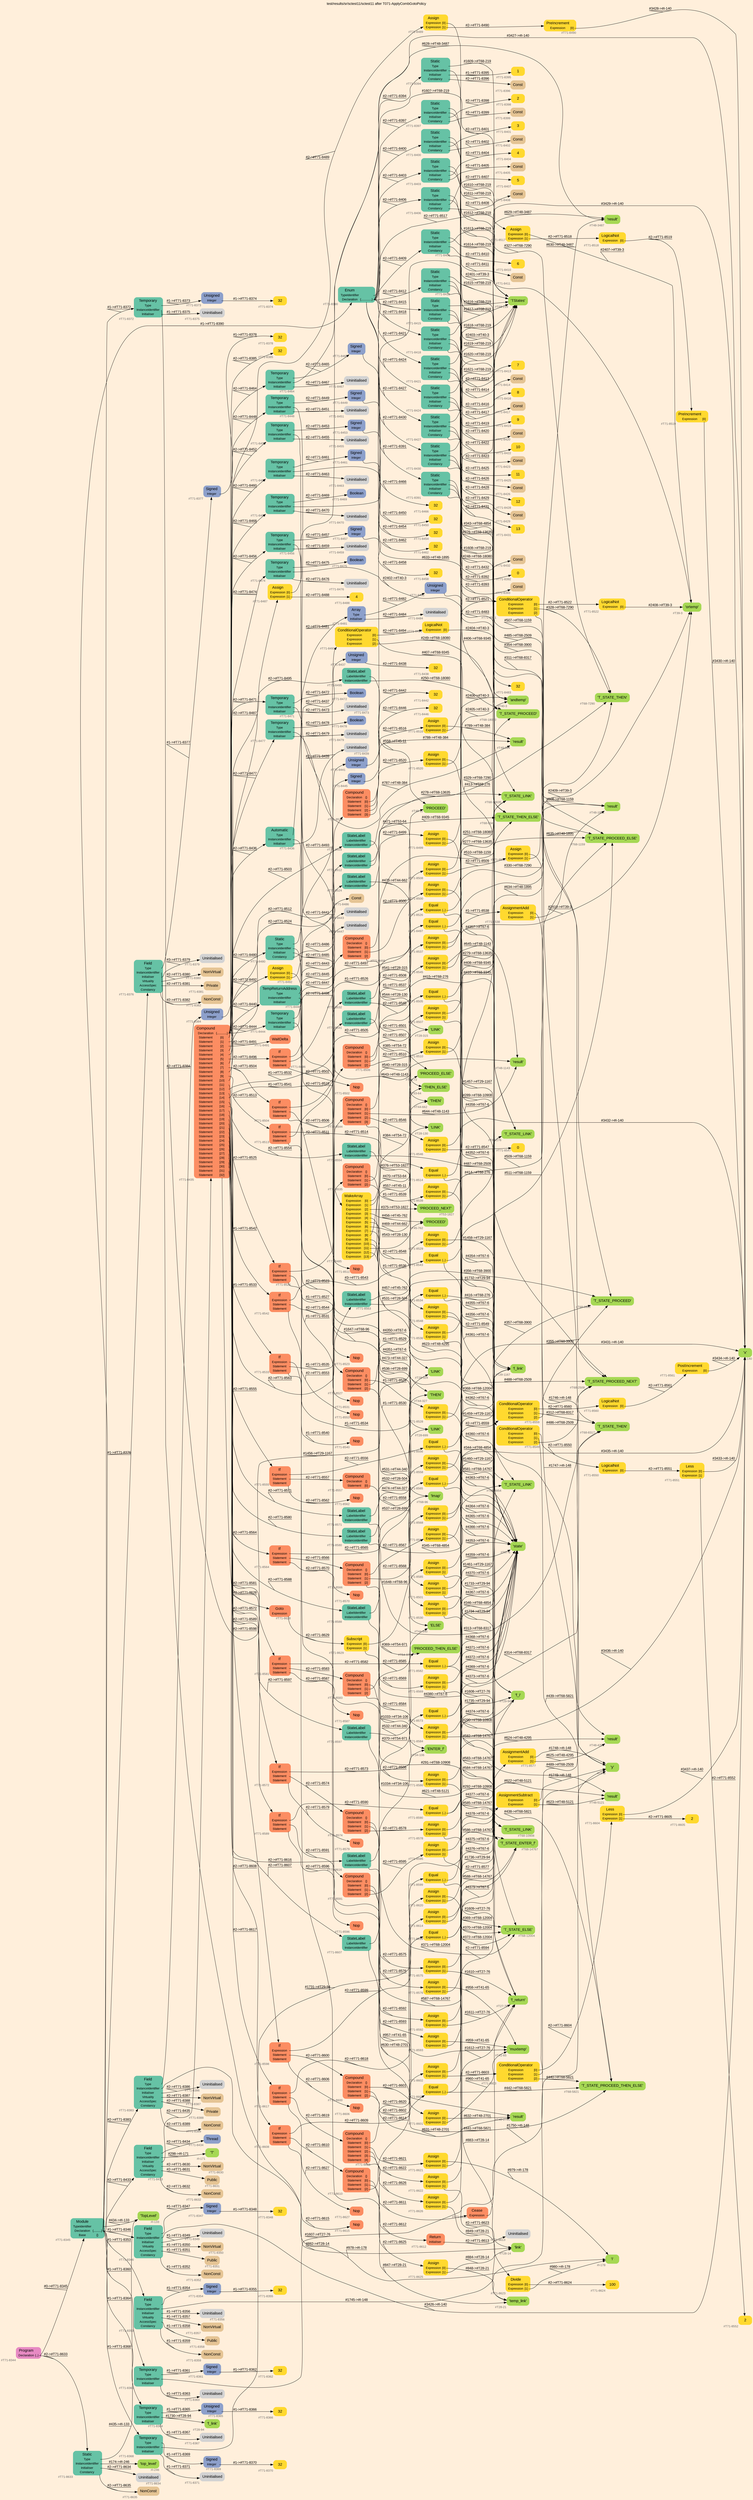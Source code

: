 digraph "test/results/sr/sctest11/sctest11 after T071-ApplyCombGotoPolicy" {
label = "test/results/sr/sctest11/sctest11 after T071-ApplyCombGotoPolicy"
labelloc = t
graph [
    rankdir = "LR"
    ranksep = 0.3
    bgcolor = antiquewhite1
    color = black
    fontcolor = black
    fontname = "Arial"
];
node [
    fontname = "Arial"
];
edge [
    fontname = "Arial"
];

// -------------------- node figure --------------------
// -------- block #T71-8344 ----------
"#T71-8344" [
    fillcolor = "/set28/4"
    xlabel = "#T71-8344"
    fontsize = "12"
    fontcolor = grey40
    shape = "plaintext"
    label = <<TABLE BORDER="0" CELLBORDER="0" CELLSPACING="0">
     <TR><TD><FONT COLOR="black" POINT-SIZE="15">Program</FONT></TD></TR>
     <TR><TD><FONT COLOR="black" POINT-SIZE="12">Declaration</FONT></TD><TD PORT="port0"><FONT COLOR="black" POINT-SIZE="12">{..}</FONT></TD></TR>
    </TABLE>>
    style = "rounded,filled"
];

// -------- block #T71-8345 ----------
"#T71-8345" [
    fillcolor = "/set28/1"
    xlabel = "#T71-8345"
    fontsize = "12"
    fontcolor = grey40
    shape = "plaintext"
    label = <<TABLE BORDER="0" CELLBORDER="0" CELLSPACING="0">
     <TR><TD><FONT COLOR="black" POINT-SIZE="15">Module</FONT></TD></TR>
     <TR><TD><FONT COLOR="black" POINT-SIZE="12">TypeIdentifier</FONT></TD><TD PORT="port0"></TD></TR>
     <TR><TD><FONT COLOR="black" POINT-SIZE="12">Declaration</FONT></TD><TD PORT="port1"><FONT COLOR="black" POINT-SIZE="12">{..........}</FONT></TD></TR>
     <TR><TD><FONT COLOR="black" POINT-SIZE="12">Base</FONT></TD><TD PORT="port2"><FONT COLOR="black" POINT-SIZE="12">{}</FONT></TD></TR>
    </TABLE>>
    style = "rounded,filled"
];

// -------- block #I-133 ----------
"#I-133" [
    fillcolor = "/set28/5"
    xlabel = "#I-133"
    fontsize = "12"
    fontcolor = grey40
    shape = "plaintext"
    label = <<TABLE BORDER="0" CELLBORDER="0" CELLSPACING="0">
     <TR><TD><FONT COLOR="black" POINT-SIZE="15">'TopLevel'</FONT></TD></TR>
    </TABLE>>
    style = "rounded,filled"
];

// -------- block #T71-8346 ----------
"#T71-8346" [
    fillcolor = "/set28/1"
    xlabel = "#T71-8346"
    fontsize = "12"
    fontcolor = grey40
    shape = "plaintext"
    label = <<TABLE BORDER="0" CELLBORDER="0" CELLSPACING="0">
     <TR><TD><FONT COLOR="black" POINT-SIZE="15">Field</FONT></TD></TR>
     <TR><TD><FONT COLOR="black" POINT-SIZE="12">Type</FONT></TD><TD PORT="port0"></TD></TR>
     <TR><TD><FONT COLOR="black" POINT-SIZE="12">InstanceIdentifier</FONT></TD><TD PORT="port1"></TD></TR>
     <TR><TD><FONT COLOR="black" POINT-SIZE="12">Initialiser</FONT></TD><TD PORT="port2"></TD></TR>
     <TR><TD><FONT COLOR="black" POINT-SIZE="12">Virtuality</FONT></TD><TD PORT="port3"></TD></TR>
     <TR><TD><FONT COLOR="black" POINT-SIZE="12">AccessSpec</FONT></TD><TD PORT="port4"></TD></TR>
     <TR><TD><FONT COLOR="black" POINT-SIZE="12">Constancy</FONT></TD><TD PORT="port5"></TD></TR>
    </TABLE>>
    style = "rounded,filled"
];

// -------- block #T71-8347 ----------
"#T71-8347" [
    fillcolor = "/set28/3"
    xlabel = "#T71-8347"
    fontsize = "12"
    fontcolor = grey40
    shape = "plaintext"
    label = <<TABLE BORDER="0" CELLBORDER="0" CELLSPACING="0">
     <TR><TD><FONT COLOR="black" POINT-SIZE="15">Signed</FONT></TD></TR>
     <TR><TD><FONT COLOR="black" POINT-SIZE="12">Integer</FONT></TD><TD PORT="port0"></TD></TR>
    </TABLE>>
    style = "rounded,filled"
];

// -------- block #T71-8348 ----------
"#T71-8348" [
    fillcolor = "/set28/6"
    xlabel = "#T71-8348"
    fontsize = "12"
    fontcolor = grey40
    shape = "plaintext"
    label = <<TABLE BORDER="0" CELLBORDER="0" CELLSPACING="0">
     <TR><TD><FONT COLOR="black" POINT-SIZE="15">32</FONT></TD></TR>
    </TABLE>>
    style = "rounded,filled"
];

// -------- block #I-140 ----------
"#I-140" [
    fillcolor = "/set28/5"
    xlabel = "#I-140"
    fontsize = "12"
    fontcolor = grey40
    shape = "plaintext"
    label = <<TABLE BORDER="0" CELLBORDER="0" CELLSPACING="0">
     <TR><TD><FONT COLOR="black" POINT-SIZE="15">'x'</FONT></TD></TR>
    </TABLE>>
    style = "rounded,filled"
];

// -------- block #T71-8349 ----------
"#T71-8349" [
    xlabel = "#T71-8349"
    fontsize = "12"
    fontcolor = grey40
    shape = "plaintext"
    label = <<TABLE BORDER="0" CELLBORDER="0" CELLSPACING="0">
     <TR><TD><FONT COLOR="black" POINT-SIZE="15">Uninitialised</FONT></TD></TR>
    </TABLE>>
    style = "rounded,filled"
];

// -------- block #T71-8350 ----------
"#T71-8350" [
    fillcolor = "/set28/7"
    xlabel = "#T71-8350"
    fontsize = "12"
    fontcolor = grey40
    shape = "plaintext"
    label = <<TABLE BORDER="0" CELLBORDER="0" CELLSPACING="0">
     <TR><TD><FONT COLOR="black" POINT-SIZE="15">NonVirtual</FONT></TD></TR>
    </TABLE>>
    style = "rounded,filled"
];

// -------- block #T71-8351 ----------
"#T71-8351" [
    fillcolor = "/set28/7"
    xlabel = "#T71-8351"
    fontsize = "12"
    fontcolor = grey40
    shape = "plaintext"
    label = <<TABLE BORDER="0" CELLBORDER="0" CELLSPACING="0">
     <TR><TD><FONT COLOR="black" POINT-SIZE="15">Public</FONT></TD></TR>
    </TABLE>>
    style = "rounded,filled"
];

// -------- block #T71-8352 ----------
"#T71-8352" [
    fillcolor = "/set28/7"
    xlabel = "#T71-8352"
    fontsize = "12"
    fontcolor = grey40
    shape = "plaintext"
    label = <<TABLE BORDER="0" CELLBORDER="0" CELLSPACING="0">
     <TR><TD><FONT COLOR="black" POINT-SIZE="15">NonConst</FONT></TD></TR>
    </TABLE>>
    style = "rounded,filled"
];

// -------- block #T71-8353 ----------
"#T71-8353" [
    fillcolor = "/set28/1"
    xlabel = "#T71-8353"
    fontsize = "12"
    fontcolor = grey40
    shape = "plaintext"
    label = <<TABLE BORDER="0" CELLBORDER="0" CELLSPACING="0">
     <TR><TD><FONT COLOR="black" POINT-SIZE="15">Field</FONT></TD></TR>
     <TR><TD><FONT COLOR="black" POINT-SIZE="12">Type</FONT></TD><TD PORT="port0"></TD></TR>
     <TR><TD><FONT COLOR="black" POINT-SIZE="12">InstanceIdentifier</FONT></TD><TD PORT="port1"></TD></TR>
     <TR><TD><FONT COLOR="black" POINT-SIZE="12">Initialiser</FONT></TD><TD PORT="port2"></TD></TR>
     <TR><TD><FONT COLOR="black" POINT-SIZE="12">Virtuality</FONT></TD><TD PORT="port3"></TD></TR>
     <TR><TD><FONT COLOR="black" POINT-SIZE="12">AccessSpec</FONT></TD><TD PORT="port4"></TD></TR>
     <TR><TD><FONT COLOR="black" POINT-SIZE="12">Constancy</FONT></TD><TD PORT="port5"></TD></TR>
    </TABLE>>
    style = "rounded,filled"
];

// -------- block #T71-8354 ----------
"#T71-8354" [
    fillcolor = "/set28/3"
    xlabel = "#T71-8354"
    fontsize = "12"
    fontcolor = grey40
    shape = "plaintext"
    label = <<TABLE BORDER="0" CELLBORDER="0" CELLSPACING="0">
     <TR><TD><FONT COLOR="black" POINT-SIZE="15">Signed</FONT></TD></TR>
     <TR><TD><FONT COLOR="black" POINT-SIZE="12">Integer</FONT></TD><TD PORT="port0"></TD></TR>
    </TABLE>>
    style = "rounded,filled"
];

// -------- block #T71-8355 ----------
"#T71-8355" [
    fillcolor = "/set28/6"
    xlabel = "#T71-8355"
    fontsize = "12"
    fontcolor = grey40
    shape = "plaintext"
    label = <<TABLE BORDER="0" CELLBORDER="0" CELLSPACING="0">
     <TR><TD><FONT COLOR="black" POINT-SIZE="15">32</FONT></TD></TR>
    </TABLE>>
    style = "rounded,filled"
];

// -------- block #I-148 ----------
"#I-148" [
    fillcolor = "/set28/5"
    xlabel = "#I-148"
    fontsize = "12"
    fontcolor = grey40
    shape = "plaintext"
    label = <<TABLE BORDER="0" CELLBORDER="0" CELLSPACING="0">
     <TR><TD><FONT COLOR="black" POINT-SIZE="15">'y'</FONT></TD></TR>
    </TABLE>>
    style = "rounded,filled"
];

// -------- block #T71-8356 ----------
"#T71-8356" [
    xlabel = "#T71-8356"
    fontsize = "12"
    fontcolor = grey40
    shape = "plaintext"
    label = <<TABLE BORDER="0" CELLBORDER="0" CELLSPACING="0">
     <TR><TD><FONT COLOR="black" POINT-SIZE="15">Uninitialised</FONT></TD></TR>
    </TABLE>>
    style = "rounded,filled"
];

// -------- block #T71-8357 ----------
"#T71-8357" [
    fillcolor = "/set28/7"
    xlabel = "#T71-8357"
    fontsize = "12"
    fontcolor = grey40
    shape = "plaintext"
    label = <<TABLE BORDER="0" CELLBORDER="0" CELLSPACING="0">
     <TR><TD><FONT COLOR="black" POINT-SIZE="15">NonVirtual</FONT></TD></TR>
    </TABLE>>
    style = "rounded,filled"
];

// -------- block #T71-8358 ----------
"#T71-8358" [
    fillcolor = "/set28/7"
    xlabel = "#T71-8358"
    fontsize = "12"
    fontcolor = grey40
    shape = "plaintext"
    label = <<TABLE BORDER="0" CELLBORDER="0" CELLSPACING="0">
     <TR><TD><FONT COLOR="black" POINT-SIZE="15">Public</FONT></TD></TR>
    </TABLE>>
    style = "rounded,filled"
];

// -------- block #T71-8359 ----------
"#T71-8359" [
    fillcolor = "/set28/7"
    xlabel = "#T71-8359"
    fontsize = "12"
    fontcolor = grey40
    shape = "plaintext"
    label = <<TABLE BORDER="0" CELLBORDER="0" CELLSPACING="0">
     <TR><TD><FONT COLOR="black" POINT-SIZE="15">NonConst</FONT></TD></TR>
    </TABLE>>
    style = "rounded,filled"
];

// -------- block #T71-8360 ----------
"#T71-8360" [
    fillcolor = "/set28/1"
    xlabel = "#T71-8360"
    fontsize = "12"
    fontcolor = grey40
    shape = "plaintext"
    label = <<TABLE BORDER="0" CELLBORDER="0" CELLSPACING="0">
     <TR><TD><FONT COLOR="black" POINT-SIZE="15">Temporary</FONT></TD></TR>
     <TR><TD><FONT COLOR="black" POINT-SIZE="12">Type</FONT></TD><TD PORT="port0"></TD></TR>
     <TR><TD><FONT COLOR="black" POINT-SIZE="12">InstanceIdentifier</FONT></TD><TD PORT="port1"></TD></TR>
     <TR><TD><FONT COLOR="black" POINT-SIZE="12">Initialiser</FONT></TD><TD PORT="port2"></TD></TR>
    </TABLE>>
    style = "rounded,filled"
];

// -------- block #T71-8361 ----------
"#T71-8361" [
    fillcolor = "/set28/3"
    xlabel = "#T71-8361"
    fontsize = "12"
    fontcolor = grey40
    shape = "plaintext"
    label = <<TABLE BORDER="0" CELLBORDER="0" CELLSPACING="0">
     <TR><TD><FONT COLOR="black" POINT-SIZE="15">Signed</FONT></TD></TR>
     <TR><TD><FONT COLOR="black" POINT-SIZE="12">Integer</FONT></TD><TD PORT="port0"></TD></TR>
    </TABLE>>
    style = "rounded,filled"
];

// -------- block #T71-8362 ----------
"#T71-8362" [
    fillcolor = "/set28/6"
    xlabel = "#T71-8362"
    fontsize = "12"
    fontcolor = grey40
    shape = "plaintext"
    label = <<TABLE BORDER="0" CELLBORDER="0" CELLSPACING="0">
     <TR><TD><FONT COLOR="black" POINT-SIZE="15">32</FONT></TD></TR>
    </TABLE>>
    style = "rounded,filled"
];

// -------- block #T27-76 ----------
"#T27-76" [
    fillcolor = "/set28/5"
    xlabel = "#T27-76"
    fontsize = "12"
    fontcolor = grey40
    shape = "plaintext"
    label = <<TABLE BORDER="0" CELLBORDER="0" CELLSPACING="0">
     <TR><TD><FONT COLOR="black" POINT-SIZE="15">'f_return'</FONT></TD></TR>
    </TABLE>>
    style = "rounded,filled"
];

// -------- block #T71-8363 ----------
"#T71-8363" [
    xlabel = "#T71-8363"
    fontsize = "12"
    fontcolor = grey40
    shape = "plaintext"
    label = <<TABLE BORDER="0" CELLBORDER="0" CELLSPACING="0">
     <TR><TD><FONT COLOR="black" POINT-SIZE="15">Uninitialised</FONT></TD></TR>
    </TABLE>>
    style = "rounded,filled"
];

// -------- block #T71-8364 ----------
"#T71-8364" [
    fillcolor = "/set28/1"
    xlabel = "#T71-8364"
    fontsize = "12"
    fontcolor = grey40
    shape = "plaintext"
    label = <<TABLE BORDER="0" CELLBORDER="0" CELLSPACING="0">
     <TR><TD><FONT COLOR="black" POINT-SIZE="15">Temporary</FONT></TD></TR>
     <TR><TD><FONT COLOR="black" POINT-SIZE="12">Type</FONT></TD><TD PORT="port0"></TD></TR>
     <TR><TD><FONT COLOR="black" POINT-SIZE="12">InstanceIdentifier</FONT></TD><TD PORT="port1"></TD></TR>
     <TR><TD><FONT COLOR="black" POINT-SIZE="12">Initialiser</FONT></TD><TD PORT="port2"></TD></TR>
    </TABLE>>
    style = "rounded,filled"
];

// -------- block #T71-8365 ----------
"#T71-8365" [
    fillcolor = "/set28/3"
    xlabel = "#T71-8365"
    fontsize = "12"
    fontcolor = grey40
    shape = "plaintext"
    label = <<TABLE BORDER="0" CELLBORDER="0" CELLSPACING="0">
     <TR><TD><FONT COLOR="black" POINT-SIZE="15">Unsigned</FONT></TD></TR>
     <TR><TD><FONT COLOR="black" POINT-SIZE="12">Integer</FONT></TD><TD PORT="port0"></TD></TR>
    </TABLE>>
    style = "rounded,filled"
];

// -------- block #T71-8366 ----------
"#T71-8366" [
    fillcolor = "/set28/6"
    xlabel = "#T71-8366"
    fontsize = "12"
    fontcolor = grey40
    shape = "plaintext"
    label = <<TABLE BORDER="0" CELLBORDER="0" CELLSPACING="0">
     <TR><TD><FONT COLOR="black" POINT-SIZE="15">32</FONT></TD></TR>
    </TABLE>>
    style = "rounded,filled"
];

// -------- block #T28-94 ----------
"#T28-94" [
    fillcolor = "/set28/5"
    xlabel = "#T28-94"
    fontsize = "12"
    fontcolor = grey40
    shape = "plaintext"
    label = <<TABLE BORDER="0" CELLBORDER="0" CELLSPACING="0">
     <TR><TD><FONT COLOR="black" POINT-SIZE="15">'f_link'</FONT></TD></TR>
    </TABLE>>
    style = "rounded,filled"
];

// -------- block #T71-8367 ----------
"#T71-8367" [
    xlabel = "#T71-8367"
    fontsize = "12"
    fontcolor = grey40
    shape = "plaintext"
    label = <<TABLE BORDER="0" CELLBORDER="0" CELLSPACING="0">
     <TR><TD><FONT COLOR="black" POINT-SIZE="15">Uninitialised</FONT></TD></TR>
    </TABLE>>
    style = "rounded,filled"
];

// -------- block #T71-8368 ----------
"#T71-8368" [
    fillcolor = "/set28/1"
    xlabel = "#T71-8368"
    fontsize = "12"
    fontcolor = grey40
    shape = "plaintext"
    label = <<TABLE BORDER="0" CELLBORDER="0" CELLSPACING="0">
     <TR><TD><FONT COLOR="black" POINT-SIZE="15">Temporary</FONT></TD></TR>
     <TR><TD><FONT COLOR="black" POINT-SIZE="12">Type</FONT></TD><TD PORT="port0"></TD></TR>
     <TR><TD><FONT COLOR="black" POINT-SIZE="12">InstanceIdentifier</FONT></TD><TD PORT="port1"></TD></TR>
     <TR><TD><FONT COLOR="black" POINT-SIZE="12">Initialiser</FONT></TD><TD PORT="port2"></TD></TR>
    </TABLE>>
    style = "rounded,filled"
];

// -------- block #T71-8369 ----------
"#T71-8369" [
    fillcolor = "/set28/3"
    xlabel = "#T71-8369"
    fontsize = "12"
    fontcolor = grey40
    shape = "plaintext"
    label = <<TABLE BORDER="0" CELLBORDER="0" CELLSPACING="0">
     <TR><TD><FONT COLOR="black" POINT-SIZE="15">Signed</FONT></TD></TR>
     <TR><TD><FONT COLOR="black" POINT-SIZE="12">Integer</FONT></TD><TD PORT="port0"></TD></TR>
    </TABLE>>
    style = "rounded,filled"
];

// -------- block #T71-8370 ----------
"#T71-8370" [
    fillcolor = "/set28/6"
    xlabel = "#T71-8370"
    fontsize = "12"
    fontcolor = grey40
    shape = "plaintext"
    label = <<TABLE BORDER="0" CELLBORDER="0" CELLSPACING="0">
     <TR><TD><FONT COLOR="black" POINT-SIZE="15">32</FONT></TD></TR>
    </TABLE>>
    style = "rounded,filled"
];

// -------- block #T29-94 ----------
"#T29-94" [
    fillcolor = "/set28/5"
    xlabel = "#T29-94"
    fontsize = "12"
    fontcolor = grey40
    shape = "plaintext"
    label = <<TABLE BORDER="0" CELLBORDER="0" CELLSPACING="0">
     <TR><TD><FONT COLOR="black" POINT-SIZE="15">'f_i'</FONT></TD></TR>
    </TABLE>>
    style = "rounded,filled"
];

// -------- block #T71-8371 ----------
"#T71-8371" [
    xlabel = "#T71-8371"
    fontsize = "12"
    fontcolor = grey40
    shape = "plaintext"
    label = <<TABLE BORDER="0" CELLBORDER="0" CELLSPACING="0">
     <TR><TD><FONT COLOR="black" POINT-SIZE="15">Uninitialised</FONT></TD></TR>
    </TABLE>>
    style = "rounded,filled"
];

// -------- block #T71-8372 ----------
"#T71-8372" [
    fillcolor = "/set28/1"
    xlabel = "#T71-8372"
    fontsize = "12"
    fontcolor = grey40
    shape = "plaintext"
    label = <<TABLE BORDER="0" CELLBORDER="0" CELLSPACING="0">
     <TR><TD><FONT COLOR="black" POINT-SIZE="15">Temporary</FONT></TD></TR>
     <TR><TD><FONT COLOR="black" POINT-SIZE="12">Type</FONT></TD><TD PORT="port0"></TD></TR>
     <TR><TD><FONT COLOR="black" POINT-SIZE="12">InstanceIdentifier</FONT></TD><TD PORT="port1"></TD></TR>
     <TR><TD><FONT COLOR="black" POINT-SIZE="12">Initialiser</FONT></TD><TD PORT="port2"></TD></TR>
    </TABLE>>
    style = "rounded,filled"
];

// -------- block #T71-8373 ----------
"#T71-8373" [
    fillcolor = "/set28/3"
    xlabel = "#T71-8373"
    fontsize = "12"
    fontcolor = grey40
    shape = "plaintext"
    label = <<TABLE BORDER="0" CELLBORDER="0" CELLSPACING="0">
     <TR><TD><FONT COLOR="black" POINT-SIZE="15">Unsigned</FONT></TD></TR>
     <TR><TD><FONT COLOR="black" POINT-SIZE="12">Integer</FONT></TD><TD PORT="port0"></TD></TR>
    </TABLE>>
    style = "rounded,filled"
];

// -------- block #T71-8374 ----------
"#T71-8374" [
    fillcolor = "/set28/6"
    xlabel = "#T71-8374"
    fontsize = "12"
    fontcolor = grey40
    shape = "plaintext"
    label = <<TABLE BORDER="0" CELLBORDER="0" CELLSPACING="0">
     <TR><TD><FONT COLOR="black" POINT-SIZE="15">32</FONT></TD></TR>
    </TABLE>>
    style = "rounded,filled"
];

// -------- block #T29-1167 ----------
"#T29-1167" [
    fillcolor = "/set28/5"
    xlabel = "#T29-1167"
    fontsize = "12"
    fontcolor = grey40
    shape = "plaintext"
    label = <<TABLE BORDER="0" CELLBORDER="0" CELLSPACING="0">
     <TR><TD><FONT COLOR="black" POINT-SIZE="15">'f_link'</FONT></TD></TR>
    </TABLE>>
    style = "rounded,filled"
];

// -------- block #T71-8375 ----------
"#T71-8375" [
    xlabel = "#T71-8375"
    fontsize = "12"
    fontcolor = grey40
    shape = "plaintext"
    label = <<TABLE BORDER="0" CELLBORDER="0" CELLSPACING="0">
     <TR><TD><FONT COLOR="black" POINT-SIZE="15">Uninitialised</FONT></TD></TR>
    </TABLE>>
    style = "rounded,filled"
];

// -------- block #T71-8376 ----------
"#T71-8376" [
    fillcolor = "/set28/1"
    xlabel = "#T71-8376"
    fontsize = "12"
    fontcolor = grey40
    shape = "plaintext"
    label = <<TABLE BORDER="0" CELLBORDER="0" CELLSPACING="0">
     <TR><TD><FONT COLOR="black" POINT-SIZE="15">Field</FONT></TD></TR>
     <TR><TD><FONT COLOR="black" POINT-SIZE="12">Type</FONT></TD><TD PORT="port0"></TD></TR>
     <TR><TD><FONT COLOR="black" POINT-SIZE="12">InstanceIdentifier</FONT></TD><TD PORT="port1"></TD></TR>
     <TR><TD><FONT COLOR="black" POINT-SIZE="12">Initialiser</FONT></TD><TD PORT="port2"></TD></TR>
     <TR><TD><FONT COLOR="black" POINT-SIZE="12">Virtuality</FONT></TD><TD PORT="port3"></TD></TR>
     <TR><TD><FONT COLOR="black" POINT-SIZE="12">AccessSpec</FONT></TD><TD PORT="port4"></TD></TR>
     <TR><TD><FONT COLOR="black" POINT-SIZE="12">Constancy</FONT></TD><TD PORT="port5"></TD></TR>
    </TABLE>>
    style = "rounded,filled"
];

// -------- block #T71-8377 ----------
"#T71-8377" [
    fillcolor = "/set28/3"
    xlabel = "#T71-8377"
    fontsize = "12"
    fontcolor = grey40
    shape = "plaintext"
    label = <<TABLE BORDER="0" CELLBORDER="0" CELLSPACING="0">
     <TR><TD><FONT COLOR="black" POINT-SIZE="15">Signed</FONT></TD></TR>
     <TR><TD><FONT COLOR="black" POINT-SIZE="12">Integer</FONT></TD><TD PORT="port0"></TD></TR>
    </TABLE>>
    style = "rounded,filled"
];

// -------- block #T71-8378 ----------
"#T71-8378" [
    fillcolor = "/set28/6"
    xlabel = "#T71-8378"
    fontsize = "12"
    fontcolor = grey40
    shape = "plaintext"
    label = <<TABLE BORDER="0" CELLBORDER="0" CELLSPACING="0">
     <TR><TD><FONT COLOR="black" POINT-SIZE="15">32</FONT></TD></TR>
    </TABLE>>
    style = "rounded,filled"
];

// -------- block #I-178 ----------
"#I-178" [
    fillcolor = "/set28/5"
    xlabel = "#I-178"
    fontsize = "12"
    fontcolor = grey40
    shape = "plaintext"
    label = <<TABLE BORDER="0" CELLBORDER="0" CELLSPACING="0">
     <TR><TD><FONT COLOR="black" POINT-SIZE="15">'i'</FONT></TD></TR>
    </TABLE>>
    style = "rounded,filled"
];

// -------- block #T71-8379 ----------
"#T71-8379" [
    xlabel = "#T71-8379"
    fontsize = "12"
    fontcolor = grey40
    shape = "plaintext"
    label = <<TABLE BORDER="0" CELLBORDER="0" CELLSPACING="0">
     <TR><TD><FONT COLOR="black" POINT-SIZE="15">Uninitialised</FONT></TD></TR>
    </TABLE>>
    style = "rounded,filled"
];

// -------- block #T71-8380 ----------
"#T71-8380" [
    fillcolor = "/set28/7"
    xlabel = "#T71-8380"
    fontsize = "12"
    fontcolor = grey40
    shape = "plaintext"
    label = <<TABLE BORDER="0" CELLBORDER="0" CELLSPACING="0">
     <TR><TD><FONT COLOR="black" POINT-SIZE="15">NonVirtual</FONT></TD></TR>
    </TABLE>>
    style = "rounded,filled"
];

// -------- block #T71-8381 ----------
"#T71-8381" [
    fillcolor = "/set28/7"
    xlabel = "#T71-8381"
    fontsize = "12"
    fontcolor = grey40
    shape = "plaintext"
    label = <<TABLE BORDER="0" CELLBORDER="0" CELLSPACING="0">
     <TR><TD><FONT COLOR="black" POINT-SIZE="15">Private</FONT></TD></TR>
    </TABLE>>
    style = "rounded,filled"
];

// -------- block #T71-8382 ----------
"#T71-8382" [
    fillcolor = "/set28/7"
    xlabel = "#T71-8382"
    fontsize = "12"
    fontcolor = grey40
    shape = "plaintext"
    label = <<TABLE BORDER="0" CELLBORDER="0" CELLSPACING="0">
     <TR><TD><FONT COLOR="black" POINT-SIZE="15">NonConst</FONT></TD></TR>
    </TABLE>>
    style = "rounded,filled"
];

// -------- block #T71-8383 ----------
"#T71-8383" [
    fillcolor = "/set28/1"
    xlabel = "#T71-8383"
    fontsize = "12"
    fontcolor = grey40
    shape = "plaintext"
    label = <<TABLE BORDER="0" CELLBORDER="0" CELLSPACING="0">
     <TR><TD><FONT COLOR="black" POINT-SIZE="15">Field</FONT></TD></TR>
     <TR><TD><FONT COLOR="black" POINT-SIZE="12">Type</FONT></TD><TD PORT="port0"></TD></TR>
     <TR><TD><FONT COLOR="black" POINT-SIZE="12">InstanceIdentifier</FONT></TD><TD PORT="port1"></TD></TR>
     <TR><TD><FONT COLOR="black" POINT-SIZE="12">Initialiser</FONT></TD><TD PORT="port2"></TD></TR>
     <TR><TD><FONT COLOR="black" POINT-SIZE="12">Virtuality</FONT></TD><TD PORT="port3"></TD></TR>
     <TR><TD><FONT COLOR="black" POINT-SIZE="12">AccessSpec</FONT></TD><TD PORT="port4"></TD></TR>
     <TR><TD><FONT COLOR="black" POINT-SIZE="12">Constancy</FONT></TD><TD PORT="port5"></TD></TR>
    </TABLE>>
    style = "rounded,filled"
];

// -------- block #T71-8384 ----------
"#T71-8384" [
    fillcolor = "/set28/3"
    xlabel = "#T71-8384"
    fontsize = "12"
    fontcolor = grey40
    shape = "plaintext"
    label = <<TABLE BORDER="0" CELLBORDER="0" CELLSPACING="0">
     <TR><TD><FONT COLOR="black" POINT-SIZE="15">Unsigned</FONT></TD></TR>
     <TR><TD><FONT COLOR="black" POINT-SIZE="12">Integer</FONT></TD><TD PORT="port0"></TD></TR>
    </TABLE>>
    style = "rounded,filled"
];

// -------- block #T71-8385 ----------
"#T71-8385" [
    fillcolor = "/set28/6"
    xlabel = "#T71-8385"
    fontsize = "12"
    fontcolor = grey40
    shape = "plaintext"
    label = <<TABLE BORDER="0" CELLBORDER="0" CELLSPACING="0">
     <TR><TD><FONT COLOR="black" POINT-SIZE="15">32</FONT></TD></TR>
    </TABLE>>
    style = "rounded,filled"
];

// -------- block #T28-14 ----------
"#T28-14" [
    fillcolor = "/set28/5"
    xlabel = "#T28-14"
    fontsize = "12"
    fontcolor = grey40
    shape = "plaintext"
    label = <<TABLE BORDER="0" CELLBORDER="0" CELLSPACING="0">
     <TR><TD><FONT COLOR="black" POINT-SIZE="15">'link'</FONT></TD></TR>
    </TABLE>>
    style = "rounded,filled"
];

// -------- block #T71-8386 ----------
"#T71-8386" [
    xlabel = "#T71-8386"
    fontsize = "12"
    fontcolor = grey40
    shape = "plaintext"
    label = <<TABLE BORDER="0" CELLBORDER="0" CELLSPACING="0">
     <TR><TD><FONT COLOR="black" POINT-SIZE="15">Uninitialised</FONT></TD></TR>
    </TABLE>>
    style = "rounded,filled"
];

// -------- block #T71-8387 ----------
"#T71-8387" [
    fillcolor = "/set28/7"
    xlabel = "#T71-8387"
    fontsize = "12"
    fontcolor = grey40
    shape = "plaintext"
    label = <<TABLE BORDER="0" CELLBORDER="0" CELLSPACING="0">
     <TR><TD><FONT COLOR="black" POINT-SIZE="15">NonVirtual</FONT></TD></TR>
    </TABLE>>
    style = "rounded,filled"
];

// -------- block #T71-8388 ----------
"#T71-8388" [
    fillcolor = "/set28/7"
    xlabel = "#T71-8388"
    fontsize = "12"
    fontcolor = grey40
    shape = "plaintext"
    label = <<TABLE BORDER="0" CELLBORDER="0" CELLSPACING="0">
     <TR><TD><FONT COLOR="black" POINT-SIZE="15">Private</FONT></TD></TR>
    </TABLE>>
    style = "rounded,filled"
];

// -------- block #T71-8389 ----------
"#T71-8389" [
    fillcolor = "/set28/7"
    xlabel = "#T71-8389"
    fontsize = "12"
    fontcolor = grey40
    shape = "plaintext"
    label = <<TABLE BORDER="0" CELLBORDER="0" CELLSPACING="0">
     <TR><TD><FONT COLOR="black" POINT-SIZE="15">NonConst</FONT></TD></TR>
    </TABLE>>
    style = "rounded,filled"
];

// -------- block #T71-8390 ----------
"#T71-8390" [
    fillcolor = "/set28/1"
    xlabel = "#T71-8390"
    fontsize = "12"
    fontcolor = grey40
    shape = "plaintext"
    label = <<TABLE BORDER="0" CELLBORDER="0" CELLSPACING="0">
     <TR><TD><FONT COLOR="black" POINT-SIZE="15">Enum</FONT></TD></TR>
     <TR><TD><FONT COLOR="black" POINT-SIZE="12">TypeIdentifier</FONT></TD><TD PORT="port0"></TD></TR>
     <TR><TD><FONT COLOR="black" POINT-SIZE="12">Declaration</FONT></TD><TD PORT="port1"><FONT COLOR="black" POINT-SIZE="12">{..............}</FONT></TD></TR>
    </TABLE>>
    style = "rounded,filled"
];

// -------- block #T68-219 ----------
"#T68-219" [
    fillcolor = "/set28/5"
    xlabel = "#T68-219"
    fontsize = "12"
    fontcolor = grey40
    shape = "plaintext"
    label = <<TABLE BORDER="0" CELLBORDER="0" CELLSPACING="0">
     <TR><TD><FONT COLOR="black" POINT-SIZE="15">'TStates'</FONT></TD></TR>
    </TABLE>>
    style = "rounded,filled"
];

// -------- block #T71-8391 ----------
"#T71-8391" [
    fillcolor = "/set28/1"
    xlabel = "#T71-8391"
    fontsize = "12"
    fontcolor = grey40
    shape = "plaintext"
    label = <<TABLE BORDER="0" CELLBORDER="0" CELLSPACING="0">
     <TR><TD><FONT COLOR="black" POINT-SIZE="15">Static</FONT></TD></TR>
     <TR><TD><FONT COLOR="black" POINT-SIZE="12">Type</FONT></TD><TD PORT="port0"></TD></TR>
     <TR><TD><FONT COLOR="black" POINT-SIZE="12">InstanceIdentifier</FONT></TD><TD PORT="port1"></TD></TR>
     <TR><TD><FONT COLOR="black" POINT-SIZE="12">Initialiser</FONT></TD><TD PORT="port2"></TD></TR>
     <TR><TD><FONT COLOR="black" POINT-SIZE="12">Constancy</FONT></TD><TD PORT="port3"></TD></TR>
    </TABLE>>
    style = "rounded,filled"
];

// -------- block #T68-276 ----------
"#T68-276" [
    fillcolor = "/set28/5"
    xlabel = "#T68-276"
    fontsize = "12"
    fontcolor = grey40
    shape = "plaintext"
    label = <<TABLE BORDER="0" CELLBORDER="0" CELLSPACING="0">
     <TR><TD><FONT COLOR="black" POINT-SIZE="15">'T_STATE_LINK'</FONT></TD></TR>
    </TABLE>>
    style = "rounded,filled"
];

// -------- block #T71-8392 ----------
"#T71-8392" [
    fillcolor = "/set28/6"
    xlabel = "#T71-8392"
    fontsize = "12"
    fontcolor = grey40
    shape = "plaintext"
    label = <<TABLE BORDER="0" CELLBORDER="0" CELLSPACING="0">
     <TR><TD><FONT COLOR="black" POINT-SIZE="15">0</FONT></TD></TR>
    </TABLE>>
    style = "rounded,filled"
];

// -------- block #T71-8393 ----------
"#T71-8393" [
    fillcolor = "/set28/7"
    xlabel = "#T71-8393"
    fontsize = "12"
    fontcolor = grey40
    shape = "plaintext"
    label = <<TABLE BORDER="0" CELLBORDER="0" CELLSPACING="0">
     <TR><TD><FONT COLOR="black" POINT-SIZE="15">Const</FONT></TD></TR>
    </TABLE>>
    style = "rounded,filled"
];

// -------- block #T71-8394 ----------
"#T71-8394" [
    fillcolor = "/set28/1"
    xlabel = "#T71-8394"
    fontsize = "12"
    fontcolor = grey40
    shape = "plaintext"
    label = <<TABLE BORDER="0" CELLBORDER="0" CELLSPACING="0">
     <TR><TD><FONT COLOR="black" POINT-SIZE="15">Static</FONT></TD></TR>
     <TR><TD><FONT COLOR="black" POINT-SIZE="12">Type</FONT></TD><TD PORT="port0"></TD></TR>
     <TR><TD><FONT COLOR="black" POINT-SIZE="12">InstanceIdentifier</FONT></TD><TD PORT="port1"></TD></TR>
     <TR><TD><FONT COLOR="black" POINT-SIZE="12">Initialiser</FONT></TD><TD PORT="port2"></TD></TR>
     <TR><TD><FONT COLOR="black" POINT-SIZE="12">Constancy</FONT></TD><TD PORT="port3"></TD></TR>
    </TABLE>>
    style = "rounded,filled"
];

// -------- block #T68-1159 ----------
"#T68-1159" [
    fillcolor = "/set28/5"
    xlabel = "#T68-1159"
    fontsize = "12"
    fontcolor = grey40
    shape = "plaintext"
    label = <<TABLE BORDER="0" CELLBORDER="0" CELLSPACING="0">
     <TR><TD><FONT COLOR="black" POINT-SIZE="15">'T_STATE_PROCEED_ELSE'</FONT></TD></TR>
    </TABLE>>
    style = "rounded,filled"
];

// -------- block #T71-8395 ----------
"#T71-8395" [
    fillcolor = "/set28/6"
    xlabel = "#T71-8395"
    fontsize = "12"
    fontcolor = grey40
    shape = "plaintext"
    label = <<TABLE BORDER="0" CELLBORDER="0" CELLSPACING="0">
     <TR><TD><FONT COLOR="black" POINT-SIZE="15">1</FONT></TD></TR>
    </TABLE>>
    style = "rounded,filled"
];

// -------- block #T71-8396 ----------
"#T71-8396" [
    fillcolor = "/set28/7"
    xlabel = "#T71-8396"
    fontsize = "12"
    fontcolor = grey40
    shape = "plaintext"
    label = <<TABLE BORDER="0" CELLBORDER="0" CELLSPACING="0">
     <TR><TD><FONT COLOR="black" POINT-SIZE="15">Const</FONT></TD></TR>
    </TABLE>>
    style = "rounded,filled"
];

// -------- block #T71-8397 ----------
"#T71-8397" [
    fillcolor = "/set28/1"
    xlabel = "#T71-8397"
    fontsize = "12"
    fontcolor = grey40
    shape = "plaintext"
    label = <<TABLE BORDER="0" CELLBORDER="0" CELLSPACING="0">
     <TR><TD><FONT COLOR="black" POINT-SIZE="15">Static</FONT></TD></TR>
     <TR><TD><FONT COLOR="black" POINT-SIZE="12">Type</FONT></TD><TD PORT="port0"></TD></TR>
     <TR><TD><FONT COLOR="black" POINT-SIZE="12">InstanceIdentifier</FONT></TD><TD PORT="port1"></TD></TR>
     <TR><TD><FONT COLOR="black" POINT-SIZE="12">Initialiser</FONT></TD><TD PORT="port2"></TD></TR>
     <TR><TD><FONT COLOR="black" POINT-SIZE="12">Constancy</FONT></TD><TD PORT="port3"></TD></TR>
    </TABLE>>
    style = "rounded,filled"
];

// -------- block #T68-2509 ----------
"#T68-2509" [
    fillcolor = "/set28/5"
    xlabel = "#T68-2509"
    fontsize = "12"
    fontcolor = grey40
    shape = "plaintext"
    label = <<TABLE BORDER="0" CELLBORDER="0" CELLSPACING="0">
     <TR><TD><FONT COLOR="black" POINT-SIZE="15">'T_STATE_PROCEED_NEXT'</FONT></TD></TR>
    </TABLE>>
    style = "rounded,filled"
];

// -------- block #T71-8398 ----------
"#T71-8398" [
    fillcolor = "/set28/6"
    xlabel = "#T71-8398"
    fontsize = "12"
    fontcolor = grey40
    shape = "plaintext"
    label = <<TABLE BORDER="0" CELLBORDER="0" CELLSPACING="0">
     <TR><TD><FONT COLOR="black" POINT-SIZE="15">2</FONT></TD></TR>
    </TABLE>>
    style = "rounded,filled"
];

// -------- block #T71-8399 ----------
"#T71-8399" [
    fillcolor = "/set28/7"
    xlabel = "#T71-8399"
    fontsize = "12"
    fontcolor = grey40
    shape = "plaintext"
    label = <<TABLE BORDER="0" CELLBORDER="0" CELLSPACING="0">
     <TR><TD><FONT COLOR="black" POINT-SIZE="15">Const</FONT></TD></TR>
    </TABLE>>
    style = "rounded,filled"
];

// -------- block #T71-8400 ----------
"#T71-8400" [
    fillcolor = "/set28/1"
    xlabel = "#T71-8400"
    fontsize = "12"
    fontcolor = grey40
    shape = "plaintext"
    label = <<TABLE BORDER="0" CELLBORDER="0" CELLSPACING="0">
     <TR><TD><FONT COLOR="black" POINT-SIZE="15">Static</FONT></TD></TR>
     <TR><TD><FONT COLOR="black" POINT-SIZE="12">Type</FONT></TD><TD PORT="port0"></TD></TR>
     <TR><TD><FONT COLOR="black" POINT-SIZE="12">InstanceIdentifier</FONT></TD><TD PORT="port1"></TD></TR>
     <TR><TD><FONT COLOR="black" POINT-SIZE="12">Initialiser</FONT></TD><TD PORT="port2"></TD></TR>
     <TR><TD><FONT COLOR="black" POINT-SIZE="12">Constancy</FONT></TD><TD PORT="port3"></TD></TR>
    </TABLE>>
    style = "rounded,filled"
];

// -------- block #T68-3900 ----------
"#T68-3900" [
    fillcolor = "/set28/5"
    xlabel = "#T68-3900"
    fontsize = "12"
    fontcolor = grey40
    shape = "plaintext"
    label = <<TABLE BORDER="0" CELLBORDER="0" CELLSPACING="0">
     <TR><TD><FONT COLOR="black" POINT-SIZE="15">'T_STATE_PROCEED'</FONT></TD></TR>
    </TABLE>>
    style = "rounded,filled"
];

// -------- block #T71-8401 ----------
"#T71-8401" [
    fillcolor = "/set28/6"
    xlabel = "#T71-8401"
    fontsize = "12"
    fontcolor = grey40
    shape = "plaintext"
    label = <<TABLE BORDER="0" CELLBORDER="0" CELLSPACING="0">
     <TR><TD><FONT COLOR="black" POINT-SIZE="15">3</FONT></TD></TR>
    </TABLE>>
    style = "rounded,filled"
];

// -------- block #T71-8402 ----------
"#T71-8402" [
    fillcolor = "/set28/7"
    xlabel = "#T71-8402"
    fontsize = "12"
    fontcolor = grey40
    shape = "plaintext"
    label = <<TABLE BORDER="0" CELLBORDER="0" CELLSPACING="0">
     <TR><TD><FONT COLOR="black" POINT-SIZE="15">Const</FONT></TD></TR>
    </TABLE>>
    style = "rounded,filled"
];

// -------- block #T71-8403 ----------
"#T71-8403" [
    fillcolor = "/set28/1"
    xlabel = "#T71-8403"
    fontsize = "12"
    fontcolor = grey40
    shape = "plaintext"
    label = <<TABLE BORDER="0" CELLBORDER="0" CELLSPACING="0">
     <TR><TD><FONT COLOR="black" POINT-SIZE="15">Static</FONT></TD></TR>
     <TR><TD><FONT COLOR="black" POINT-SIZE="12">Type</FONT></TD><TD PORT="port0"></TD></TR>
     <TR><TD><FONT COLOR="black" POINT-SIZE="12">InstanceIdentifier</FONT></TD><TD PORT="port1"></TD></TR>
     <TR><TD><FONT COLOR="black" POINT-SIZE="12">Initialiser</FONT></TD><TD PORT="port2"></TD></TR>
     <TR><TD><FONT COLOR="black" POINT-SIZE="12">Constancy</FONT></TD><TD PORT="port3"></TD></TR>
    </TABLE>>
    style = "rounded,filled"
];

// -------- block #T68-4854 ----------
"#T68-4854" [
    fillcolor = "/set28/5"
    xlabel = "#T68-4854"
    fontsize = "12"
    fontcolor = grey40
    shape = "plaintext"
    label = <<TABLE BORDER="0" CELLBORDER="0" CELLSPACING="0">
     <TR><TD><FONT COLOR="black" POINT-SIZE="15">'T_STATE_LINK'</FONT></TD></TR>
    </TABLE>>
    style = "rounded,filled"
];

// -------- block #T71-8404 ----------
"#T71-8404" [
    fillcolor = "/set28/6"
    xlabel = "#T71-8404"
    fontsize = "12"
    fontcolor = grey40
    shape = "plaintext"
    label = <<TABLE BORDER="0" CELLBORDER="0" CELLSPACING="0">
     <TR><TD><FONT COLOR="black" POINT-SIZE="15">4</FONT></TD></TR>
    </TABLE>>
    style = "rounded,filled"
];

// -------- block #T71-8405 ----------
"#T71-8405" [
    fillcolor = "/set28/7"
    xlabel = "#T71-8405"
    fontsize = "12"
    fontcolor = grey40
    shape = "plaintext"
    label = <<TABLE BORDER="0" CELLBORDER="0" CELLSPACING="0">
     <TR><TD><FONT COLOR="black" POINT-SIZE="15">Const</FONT></TD></TR>
    </TABLE>>
    style = "rounded,filled"
];

// -------- block #T71-8406 ----------
"#T71-8406" [
    fillcolor = "/set28/1"
    xlabel = "#T71-8406"
    fontsize = "12"
    fontcolor = grey40
    shape = "plaintext"
    label = <<TABLE BORDER="0" CELLBORDER="0" CELLSPACING="0">
     <TR><TD><FONT COLOR="black" POINT-SIZE="15">Static</FONT></TD></TR>
     <TR><TD><FONT COLOR="black" POINT-SIZE="12">Type</FONT></TD><TD PORT="port0"></TD></TR>
     <TR><TD><FONT COLOR="black" POINT-SIZE="12">InstanceIdentifier</FONT></TD><TD PORT="port1"></TD></TR>
     <TR><TD><FONT COLOR="black" POINT-SIZE="12">Initialiser</FONT></TD><TD PORT="port2"></TD></TR>
     <TR><TD><FONT COLOR="black" POINT-SIZE="12">Constancy</FONT></TD><TD PORT="port3"></TD></TR>
    </TABLE>>
    style = "rounded,filled"
];

// -------- block #T68-5821 ----------
"#T68-5821" [
    fillcolor = "/set28/5"
    xlabel = "#T68-5821"
    fontsize = "12"
    fontcolor = grey40
    shape = "plaintext"
    label = <<TABLE BORDER="0" CELLBORDER="0" CELLSPACING="0">
     <TR><TD><FONT COLOR="black" POINT-SIZE="15">'T_STATE_PROCEED_THEN_ELSE'</FONT></TD></TR>
    </TABLE>>
    style = "rounded,filled"
];

// -------- block #T71-8407 ----------
"#T71-8407" [
    fillcolor = "/set28/6"
    xlabel = "#T71-8407"
    fontsize = "12"
    fontcolor = grey40
    shape = "plaintext"
    label = <<TABLE BORDER="0" CELLBORDER="0" CELLSPACING="0">
     <TR><TD><FONT COLOR="black" POINT-SIZE="15">5</FONT></TD></TR>
    </TABLE>>
    style = "rounded,filled"
];

// -------- block #T71-8408 ----------
"#T71-8408" [
    fillcolor = "/set28/7"
    xlabel = "#T71-8408"
    fontsize = "12"
    fontcolor = grey40
    shape = "plaintext"
    label = <<TABLE BORDER="0" CELLBORDER="0" CELLSPACING="0">
     <TR><TD><FONT COLOR="black" POINT-SIZE="15">Const</FONT></TD></TR>
    </TABLE>>
    style = "rounded,filled"
];

// -------- block #T71-8409 ----------
"#T71-8409" [
    fillcolor = "/set28/1"
    xlabel = "#T71-8409"
    fontsize = "12"
    fontcolor = grey40
    shape = "plaintext"
    label = <<TABLE BORDER="0" CELLBORDER="0" CELLSPACING="0">
     <TR><TD><FONT COLOR="black" POINT-SIZE="15">Static</FONT></TD></TR>
     <TR><TD><FONT COLOR="black" POINT-SIZE="12">Type</FONT></TD><TD PORT="port0"></TD></TR>
     <TR><TD><FONT COLOR="black" POINT-SIZE="12">InstanceIdentifier</FONT></TD><TD PORT="port1"></TD></TR>
     <TR><TD><FONT COLOR="black" POINT-SIZE="12">Initialiser</FONT></TD><TD PORT="port2"></TD></TR>
     <TR><TD><FONT COLOR="black" POINT-SIZE="12">Constancy</FONT></TD><TD PORT="port3"></TD></TR>
    </TABLE>>
    style = "rounded,filled"
];

// -------- block #T68-7290 ----------
"#T68-7290" [
    fillcolor = "/set28/5"
    xlabel = "#T68-7290"
    fontsize = "12"
    fontcolor = grey40
    shape = "plaintext"
    label = <<TABLE BORDER="0" CELLBORDER="0" CELLSPACING="0">
     <TR><TD><FONT COLOR="black" POINT-SIZE="15">'T_STATE_THEN'</FONT></TD></TR>
    </TABLE>>
    style = "rounded,filled"
];

// -------- block #T71-8410 ----------
"#T71-8410" [
    fillcolor = "/set28/6"
    xlabel = "#T71-8410"
    fontsize = "12"
    fontcolor = grey40
    shape = "plaintext"
    label = <<TABLE BORDER="0" CELLBORDER="0" CELLSPACING="0">
     <TR><TD><FONT COLOR="black" POINT-SIZE="15">6</FONT></TD></TR>
    </TABLE>>
    style = "rounded,filled"
];

// -------- block #T71-8411 ----------
"#T71-8411" [
    fillcolor = "/set28/7"
    xlabel = "#T71-8411"
    fontsize = "12"
    fontcolor = grey40
    shape = "plaintext"
    label = <<TABLE BORDER="0" CELLBORDER="0" CELLSPACING="0">
     <TR><TD><FONT COLOR="black" POINT-SIZE="15">Const</FONT></TD></TR>
    </TABLE>>
    style = "rounded,filled"
];

// -------- block #T71-8412 ----------
"#T71-8412" [
    fillcolor = "/set28/1"
    xlabel = "#T71-8412"
    fontsize = "12"
    fontcolor = grey40
    shape = "plaintext"
    label = <<TABLE BORDER="0" CELLBORDER="0" CELLSPACING="0">
     <TR><TD><FONT COLOR="black" POINT-SIZE="15">Static</FONT></TD></TR>
     <TR><TD><FONT COLOR="black" POINT-SIZE="12">Type</FONT></TD><TD PORT="port0"></TD></TR>
     <TR><TD><FONT COLOR="black" POINT-SIZE="12">InstanceIdentifier</FONT></TD><TD PORT="port1"></TD></TR>
     <TR><TD><FONT COLOR="black" POINT-SIZE="12">Initialiser</FONT></TD><TD PORT="port2"></TD></TR>
     <TR><TD><FONT COLOR="black" POINT-SIZE="12">Constancy</FONT></TD><TD PORT="port3"></TD></TR>
    </TABLE>>
    style = "rounded,filled"
];

// -------- block #T68-8317 ----------
"#T68-8317" [
    fillcolor = "/set28/5"
    xlabel = "#T68-8317"
    fontsize = "12"
    fontcolor = grey40
    shape = "plaintext"
    label = <<TABLE BORDER="0" CELLBORDER="0" CELLSPACING="0">
     <TR><TD><FONT COLOR="black" POINT-SIZE="15">'T_STATE_THEN'</FONT></TD></TR>
    </TABLE>>
    style = "rounded,filled"
];

// -------- block #T71-8413 ----------
"#T71-8413" [
    fillcolor = "/set28/6"
    xlabel = "#T71-8413"
    fontsize = "12"
    fontcolor = grey40
    shape = "plaintext"
    label = <<TABLE BORDER="0" CELLBORDER="0" CELLSPACING="0">
     <TR><TD><FONT COLOR="black" POINT-SIZE="15">7</FONT></TD></TR>
    </TABLE>>
    style = "rounded,filled"
];

// -------- block #T71-8414 ----------
"#T71-8414" [
    fillcolor = "/set28/7"
    xlabel = "#T71-8414"
    fontsize = "12"
    fontcolor = grey40
    shape = "plaintext"
    label = <<TABLE BORDER="0" CELLBORDER="0" CELLSPACING="0">
     <TR><TD><FONT COLOR="black" POINT-SIZE="15">Const</FONT></TD></TR>
    </TABLE>>
    style = "rounded,filled"
];

// -------- block #T71-8415 ----------
"#T71-8415" [
    fillcolor = "/set28/1"
    xlabel = "#T71-8415"
    fontsize = "12"
    fontcolor = grey40
    shape = "plaintext"
    label = <<TABLE BORDER="0" CELLBORDER="0" CELLSPACING="0">
     <TR><TD><FONT COLOR="black" POINT-SIZE="15">Static</FONT></TD></TR>
     <TR><TD><FONT COLOR="black" POINT-SIZE="12">Type</FONT></TD><TD PORT="port0"></TD></TR>
     <TR><TD><FONT COLOR="black" POINT-SIZE="12">InstanceIdentifier</FONT></TD><TD PORT="port1"></TD></TR>
     <TR><TD><FONT COLOR="black" POINT-SIZE="12">Initialiser</FONT></TD><TD PORT="port2"></TD></TR>
     <TR><TD><FONT COLOR="black" POINT-SIZE="12">Constancy</FONT></TD><TD PORT="port3"></TD></TR>
    </TABLE>>
    style = "rounded,filled"
];

// -------- block #T68-9345 ----------
"#T68-9345" [
    fillcolor = "/set28/5"
    xlabel = "#T68-9345"
    fontsize = "12"
    fontcolor = grey40
    shape = "plaintext"
    label = <<TABLE BORDER="0" CELLBORDER="0" CELLSPACING="0">
     <TR><TD><FONT COLOR="black" POINT-SIZE="15">'T_STATE_THEN_ELSE'</FONT></TD></TR>
    </TABLE>>
    style = "rounded,filled"
];

// -------- block #T71-8416 ----------
"#T71-8416" [
    fillcolor = "/set28/6"
    xlabel = "#T71-8416"
    fontsize = "12"
    fontcolor = grey40
    shape = "plaintext"
    label = <<TABLE BORDER="0" CELLBORDER="0" CELLSPACING="0">
     <TR><TD><FONT COLOR="black" POINT-SIZE="15">8</FONT></TD></TR>
    </TABLE>>
    style = "rounded,filled"
];

// -------- block #T71-8417 ----------
"#T71-8417" [
    fillcolor = "/set28/7"
    xlabel = "#T71-8417"
    fontsize = "12"
    fontcolor = grey40
    shape = "plaintext"
    label = <<TABLE BORDER="0" CELLBORDER="0" CELLSPACING="0">
     <TR><TD><FONT COLOR="black" POINT-SIZE="15">Const</FONT></TD></TR>
    </TABLE>>
    style = "rounded,filled"
];

// -------- block #T71-8418 ----------
"#T71-8418" [
    fillcolor = "/set28/1"
    xlabel = "#T71-8418"
    fontsize = "12"
    fontcolor = grey40
    shape = "plaintext"
    label = <<TABLE BORDER="0" CELLBORDER="0" CELLSPACING="0">
     <TR><TD><FONT COLOR="black" POINT-SIZE="15">Static</FONT></TD></TR>
     <TR><TD><FONT COLOR="black" POINT-SIZE="12">Type</FONT></TD><TD PORT="port0"></TD></TR>
     <TR><TD><FONT COLOR="black" POINT-SIZE="12">InstanceIdentifier</FONT></TD><TD PORT="port1"></TD></TR>
     <TR><TD><FONT COLOR="black" POINT-SIZE="12">Initialiser</FONT></TD><TD PORT="port2"></TD></TR>
     <TR><TD><FONT COLOR="black" POINT-SIZE="12">Constancy</FONT></TD><TD PORT="port3"></TD></TR>
    </TABLE>>
    style = "rounded,filled"
];

// -------- block #T68-10908 ----------
"#T68-10908" [
    fillcolor = "/set28/5"
    xlabel = "#T68-10908"
    fontsize = "12"
    fontcolor = grey40
    shape = "plaintext"
    label = <<TABLE BORDER="0" CELLBORDER="0" CELLSPACING="0">
     <TR><TD><FONT COLOR="black" POINT-SIZE="15">'T_STATE_LINK'</FONT></TD></TR>
    </TABLE>>
    style = "rounded,filled"
];

// -------- block #T71-8419 ----------
"#T71-8419" [
    fillcolor = "/set28/6"
    xlabel = "#T71-8419"
    fontsize = "12"
    fontcolor = grey40
    shape = "plaintext"
    label = <<TABLE BORDER="0" CELLBORDER="0" CELLSPACING="0">
     <TR><TD><FONT COLOR="black" POINT-SIZE="15">9</FONT></TD></TR>
    </TABLE>>
    style = "rounded,filled"
];

// -------- block #T71-8420 ----------
"#T71-8420" [
    fillcolor = "/set28/7"
    xlabel = "#T71-8420"
    fontsize = "12"
    fontcolor = grey40
    shape = "plaintext"
    label = <<TABLE BORDER="0" CELLBORDER="0" CELLSPACING="0">
     <TR><TD><FONT COLOR="black" POINT-SIZE="15">Const</FONT></TD></TR>
    </TABLE>>
    style = "rounded,filled"
];

// -------- block #T71-8421 ----------
"#T71-8421" [
    fillcolor = "/set28/1"
    xlabel = "#T71-8421"
    fontsize = "12"
    fontcolor = grey40
    shape = "plaintext"
    label = <<TABLE BORDER="0" CELLBORDER="0" CELLSPACING="0">
     <TR><TD><FONT COLOR="black" POINT-SIZE="15">Static</FONT></TD></TR>
     <TR><TD><FONT COLOR="black" POINT-SIZE="12">Type</FONT></TD><TD PORT="port0"></TD></TR>
     <TR><TD><FONT COLOR="black" POINT-SIZE="12">InstanceIdentifier</FONT></TD><TD PORT="port1"></TD></TR>
     <TR><TD><FONT COLOR="black" POINT-SIZE="12">Initialiser</FONT></TD><TD PORT="port2"></TD></TR>
     <TR><TD><FONT COLOR="black" POINT-SIZE="12">Constancy</FONT></TD><TD PORT="port3"></TD></TR>
    </TABLE>>
    style = "rounded,filled"
];

// -------- block #T68-12004 ----------
"#T68-12004" [
    fillcolor = "/set28/5"
    xlabel = "#T68-12004"
    fontsize = "12"
    fontcolor = grey40
    shape = "plaintext"
    label = <<TABLE BORDER="0" CELLBORDER="0" CELLSPACING="0">
     <TR><TD><FONT COLOR="black" POINT-SIZE="15">'T_STATE_ELSE'</FONT></TD></TR>
    </TABLE>>
    style = "rounded,filled"
];

// -------- block #T71-8422 ----------
"#T71-8422" [
    fillcolor = "/set28/6"
    xlabel = "#T71-8422"
    fontsize = "12"
    fontcolor = grey40
    shape = "plaintext"
    label = <<TABLE BORDER="0" CELLBORDER="0" CELLSPACING="0">
     <TR><TD><FONT COLOR="black" POINT-SIZE="15">10</FONT></TD></TR>
    </TABLE>>
    style = "rounded,filled"
];

// -------- block #T71-8423 ----------
"#T71-8423" [
    fillcolor = "/set28/7"
    xlabel = "#T71-8423"
    fontsize = "12"
    fontcolor = grey40
    shape = "plaintext"
    label = <<TABLE BORDER="0" CELLBORDER="0" CELLSPACING="0">
     <TR><TD><FONT COLOR="black" POINT-SIZE="15">Const</FONT></TD></TR>
    </TABLE>>
    style = "rounded,filled"
];

// -------- block #T71-8424 ----------
"#T71-8424" [
    fillcolor = "/set28/1"
    xlabel = "#T71-8424"
    fontsize = "12"
    fontcolor = grey40
    shape = "plaintext"
    label = <<TABLE BORDER="0" CELLBORDER="0" CELLSPACING="0">
     <TR><TD><FONT COLOR="black" POINT-SIZE="15">Static</FONT></TD></TR>
     <TR><TD><FONT COLOR="black" POINT-SIZE="12">Type</FONT></TD><TD PORT="port0"></TD></TR>
     <TR><TD><FONT COLOR="black" POINT-SIZE="12">InstanceIdentifier</FONT></TD><TD PORT="port1"></TD></TR>
     <TR><TD><FONT COLOR="black" POINT-SIZE="12">Initialiser</FONT></TD><TD PORT="port2"></TD></TR>
     <TR><TD><FONT COLOR="black" POINT-SIZE="12">Constancy</FONT></TD><TD PORT="port3"></TD></TR>
    </TABLE>>
    style = "rounded,filled"
];

// -------- block #T68-13635 ----------
"#T68-13635" [
    fillcolor = "/set28/5"
    xlabel = "#T68-13635"
    fontsize = "12"
    fontcolor = grey40
    shape = "plaintext"
    label = <<TABLE BORDER="0" CELLBORDER="0" CELLSPACING="0">
     <TR><TD><FONT COLOR="black" POINT-SIZE="15">'T_STATE_LINK'</FONT></TD></TR>
    </TABLE>>
    style = "rounded,filled"
];

// -------- block #T71-8425 ----------
"#T71-8425" [
    fillcolor = "/set28/6"
    xlabel = "#T71-8425"
    fontsize = "12"
    fontcolor = grey40
    shape = "plaintext"
    label = <<TABLE BORDER="0" CELLBORDER="0" CELLSPACING="0">
     <TR><TD><FONT COLOR="black" POINT-SIZE="15">11</FONT></TD></TR>
    </TABLE>>
    style = "rounded,filled"
];

// -------- block #T71-8426 ----------
"#T71-8426" [
    fillcolor = "/set28/7"
    xlabel = "#T71-8426"
    fontsize = "12"
    fontcolor = grey40
    shape = "plaintext"
    label = <<TABLE BORDER="0" CELLBORDER="0" CELLSPACING="0">
     <TR><TD><FONT COLOR="black" POINT-SIZE="15">Const</FONT></TD></TR>
    </TABLE>>
    style = "rounded,filled"
];

// -------- block #T71-8427 ----------
"#T71-8427" [
    fillcolor = "/set28/1"
    xlabel = "#T71-8427"
    fontsize = "12"
    fontcolor = grey40
    shape = "plaintext"
    label = <<TABLE BORDER="0" CELLBORDER="0" CELLSPACING="0">
     <TR><TD><FONT COLOR="black" POINT-SIZE="15">Static</FONT></TD></TR>
     <TR><TD><FONT COLOR="black" POINT-SIZE="12">Type</FONT></TD><TD PORT="port0"></TD></TR>
     <TR><TD><FONT COLOR="black" POINT-SIZE="12">InstanceIdentifier</FONT></TD><TD PORT="port1"></TD></TR>
     <TR><TD><FONT COLOR="black" POINT-SIZE="12">Initialiser</FONT></TD><TD PORT="port2"></TD></TR>
     <TR><TD><FONT COLOR="black" POINT-SIZE="12">Constancy</FONT></TD><TD PORT="port3"></TD></TR>
    </TABLE>>
    style = "rounded,filled"
];

// -------- block #T68-14767 ----------
"#T68-14767" [
    fillcolor = "/set28/5"
    xlabel = "#T68-14767"
    fontsize = "12"
    fontcolor = grey40
    shape = "plaintext"
    label = <<TABLE BORDER="0" CELLBORDER="0" CELLSPACING="0">
     <TR><TD><FONT COLOR="black" POINT-SIZE="15">'T_STATE_ENTER_f'</FONT></TD></TR>
    </TABLE>>
    style = "rounded,filled"
];

// -------- block #T71-8428 ----------
"#T71-8428" [
    fillcolor = "/set28/6"
    xlabel = "#T71-8428"
    fontsize = "12"
    fontcolor = grey40
    shape = "plaintext"
    label = <<TABLE BORDER="0" CELLBORDER="0" CELLSPACING="0">
     <TR><TD><FONT COLOR="black" POINT-SIZE="15">12</FONT></TD></TR>
    </TABLE>>
    style = "rounded,filled"
];

// -------- block #T71-8429 ----------
"#T71-8429" [
    fillcolor = "/set28/7"
    xlabel = "#T71-8429"
    fontsize = "12"
    fontcolor = grey40
    shape = "plaintext"
    label = <<TABLE BORDER="0" CELLBORDER="0" CELLSPACING="0">
     <TR><TD><FONT COLOR="black" POINT-SIZE="15">Const</FONT></TD></TR>
    </TABLE>>
    style = "rounded,filled"
];

// -------- block #T71-8430 ----------
"#T71-8430" [
    fillcolor = "/set28/1"
    xlabel = "#T71-8430"
    fontsize = "12"
    fontcolor = grey40
    shape = "plaintext"
    label = <<TABLE BORDER="0" CELLBORDER="0" CELLSPACING="0">
     <TR><TD><FONT COLOR="black" POINT-SIZE="15">Static</FONT></TD></TR>
     <TR><TD><FONT COLOR="black" POINT-SIZE="12">Type</FONT></TD><TD PORT="port0"></TD></TR>
     <TR><TD><FONT COLOR="black" POINT-SIZE="12">InstanceIdentifier</FONT></TD><TD PORT="port1"></TD></TR>
     <TR><TD><FONT COLOR="black" POINT-SIZE="12">Initialiser</FONT></TD><TD PORT="port2"></TD></TR>
     <TR><TD><FONT COLOR="black" POINT-SIZE="12">Constancy</FONT></TD><TD PORT="port3"></TD></TR>
    </TABLE>>
    style = "rounded,filled"
];

// -------- block #T68-18080 ----------
"#T68-18080" [
    fillcolor = "/set28/5"
    xlabel = "#T68-18080"
    fontsize = "12"
    fontcolor = grey40
    shape = "plaintext"
    label = <<TABLE BORDER="0" CELLBORDER="0" CELLSPACING="0">
     <TR><TD><FONT COLOR="black" POINT-SIZE="15">'T_STATE_PROCEED'</FONT></TD></TR>
    </TABLE>>
    style = "rounded,filled"
];

// -------- block #T71-8431 ----------
"#T71-8431" [
    fillcolor = "/set28/6"
    xlabel = "#T71-8431"
    fontsize = "12"
    fontcolor = grey40
    shape = "plaintext"
    label = <<TABLE BORDER="0" CELLBORDER="0" CELLSPACING="0">
     <TR><TD><FONT COLOR="black" POINT-SIZE="15">13</FONT></TD></TR>
    </TABLE>>
    style = "rounded,filled"
];

// -------- block #T71-8432 ----------
"#T71-8432" [
    fillcolor = "/set28/7"
    xlabel = "#T71-8432"
    fontsize = "12"
    fontcolor = grey40
    shape = "plaintext"
    label = <<TABLE BORDER="0" CELLBORDER="0" CELLSPACING="0">
     <TR><TD><FONT COLOR="black" POINT-SIZE="15">Const</FONT></TD></TR>
    </TABLE>>
    style = "rounded,filled"
];

// -------- block #T71-8433 ----------
"#T71-8433" [
    fillcolor = "/set28/1"
    xlabel = "#T71-8433"
    fontsize = "12"
    fontcolor = grey40
    shape = "plaintext"
    label = <<TABLE BORDER="0" CELLBORDER="0" CELLSPACING="0">
     <TR><TD><FONT COLOR="black" POINT-SIZE="15">Field</FONT></TD></TR>
     <TR><TD><FONT COLOR="black" POINT-SIZE="12">Type</FONT></TD><TD PORT="port0"></TD></TR>
     <TR><TD><FONT COLOR="black" POINT-SIZE="12">InstanceIdentifier</FONT></TD><TD PORT="port1"></TD></TR>
     <TR><TD><FONT COLOR="black" POINT-SIZE="12">Initialiser</FONT></TD><TD PORT="port2"></TD></TR>
     <TR><TD><FONT COLOR="black" POINT-SIZE="12">Virtuality</FONT></TD><TD PORT="port3"></TD></TR>
     <TR><TD><FONT COLOR="black" POINT-SIZE="12">AccessSpec</FONT></TD><TD PORT="port4"></TD></TR>
     <TR><TD><FONT COLOR="black" POINT-SIZE="12">Constancy</FONT></TD><TD PORT="port5"></TD></TR>
    </TABLE>>
    style = "rounded,filled"
];

// -------- block #T71-8434 ----------
"#T71-8434" [
    fillcolor = "/set28/3"
    xlabel = "#T71-8434"
    fontsize = "12"
    fontcolor = grey40
    shape = "plaintext"
    label = <<TABLE BORDER="0" CELLBORDER="0" CELLSPACING="0">
     <TR><TD><FONT COLOR="black" POINT-SIZE="15">Thread</FONT></TD></TR>
    </TABLE>>
    style = "rounded,filled"
];

// -------- block #I-171 ----------
"#I-171" [
    fillcolor = "/set28/5"
    xlabel = "#I-171"
    fontsize = "12"
    fontcolor = grey40
    shape = "plaintext"
    label = <<TABLE BORDER="0" CELLBORDER="0" CELLSPACING="0">
     <TR><TD><FONT COLOR="black" POINT-SIZE="15">'T'</FONT></TD></TR>
    </TABLE>>
    style = "rounded,filled"
];

// -------- block #T71-8435 ----------
"#T71-8435" [
    fillcolor = "/set28/2"
    xlabel = "#T71-8435"
    fontsize = "12"
    fontcolor = grey40
    shape = "plaintext"
    label = <<TABLE BORDER="0" CELLBORDER="0" CELLSPACING="0">
     <TR><TD><FONT COLOR="black" POINT-SIZE="15">Compound</FONT></TD></TR>
     <TR><TD><FONT COLOR="black" POINT-SIZE="12">Declaration</FONT></TD><TD PORT="port0"><FONT COLOR="black" POINT-SIZE="12">{.............}</FONT></TD></TR>
     <TR><TD><FONT COLOR="black" POINT-SIZE="12">Statement</FONT></TD><TD PORT="port1"><FONT COLOR="black" POINT-SIZE="12">[0]</FONT></TD></TR>
     <TR><TD><FONT COLOR="black" POINT-SIZE="12">Statement</FONT></TD><TD PORT="port2"><FONT COLOR="black" POINT-SIZE="12">[1]</FONT></TD></TR>
     <TR><TD><FONT COLOR="black" POINT-SIZE="12">Statement</FONT></TD><TD PORT="port3"><FONT COLOR="black" POINT-SIZE="12">[2]</FONT></TD></TR>
     <TR><TD><FONT COLOR="black" POINT-SIZE="12">Statement</FONT></TD><TD PORT="port4"><FONT COLOR="black" POINT-SIZE="12">[3]</FONT></TD></TR>
     <TR><TD><FONT COLOR="black" POINT-SIZE="12">Statement</FONT></TD><TD PORT="port5"><FONT COLOR="black" POINT-SIZE="12">[4]</FONT></TD></TR>
     <TR><TD><FONT COLOR="black" POINT-SIZE="12">Statement</FONT></TD><TD PORT="port6"><FONT COLOR="black" POINT-SIZE="12">[5]</FONT></TD></TR>
     <TR><TD><FONT COLOR="black" POINT-SIZE="12">Statement</FONT></TD><TD PORT="port7"><FONT COLOR="black" POINT-SIZE="12">[6]</FONT></TD></TR>
     <TR><TD><FONT COLOR="black" POINT-SIZE="12">Statement</FONT></TD><TD PORT="port8"><FONT COLOR="black" POINT-SIZE="12">[7]</FONT></TD></TR>
     <TR><TD><FONT COLOR="black" POINT-SIZE="12">Statement</FONT></TD><TD PORT="port9"><FONT COLOR="black" POINT-SIZE="12">[8]</FONT></TD></TR>
     <TR><TD><FONT COLOR="black" POINT-SIZE="12">Statement</FONT></TD><TD PORT="port10"><FONT COLOR="black" POINT-SIZE="12">[9]</FONT></TD></TR>
     <TR><TD><FONT COLOR="black" POINT-SIZE="12">Statement</FONT></TD><TD PORT="port11"><FONT COLOR="black" POINT-SIZE="12">[10]</FONT></TD></TR>
     <TR><TD><FONT COLOR="black" POINT-SIZE="12">Statement</FONT></TD><TD PORT="port12"><FONT COLOR="black" POINT-SIZE="12">[11]</FONT></TD></TR>
     <TR><TD><FONT COLOR="black" POINT-SIZE="12">Statement</FONT></TD><TD PORT="port13"><FONT COLOR="black" POINT-SIZE="12">[12]</FONT></TD></TR>
     <TR><TD><FONT COLOR="black" POINT-SIZE="12">Statement</FONT></TD><TD PORT="port14"><FONT COLOR="black" POINT-SIZE="12">[13]</FONT></TD></TR>
     <TR><TD><FONT COLOR="black" POINT-SIZE="12">Statement</FONT></TD><TD PORT="port15"><FONT COLOR="black" POINT-SIZE="12">[14]</FONT></TD></TR>
     <TR><TD><FONT COLOR="black" POINT-SIZE="12">Statement</FONT></TD><TD PORT="port16"><FONT COLOR="black" POINT-SIZE="12">[15]</FONT></TD></TR>
     <TR><TD><FONT COLOR="black" POINT-SIZE="12">Statement</FONT></TD><TD PORT="port17"><FONT COLOR="black" POINT-SIZE="12">[16]</FONT></TD></TR>
     <TR><TD><FONT COLOR="black" POINT-SIZE="12">Statement</FONT></TD><TD PORT="port18"><FONT COLOR="black" POINT-SIZE="12">[17]</FONT></TD></TR>
     <TR><TD><FONT COLOR="black" POINT-SIZE="12">Statement</FONT></TD><TD PORT="port19"><FONT COLOR="black" POINT-SIZE="12">[18]</FONT></TD></TR>
     <TR><TD><FONT COLOR="black" POINT-SIZE="12">Statement</FONT></TD><TD PORT="port20"><FONT COLOR="black" POINT-SIZE="12">[19]</FONT></TD></TR>
     <TR><TD><FONT COLOR="black" POINT-SIZE="12">Statement</FONT></TD><TD PORT="port21"><FONT COLOR="black" POINT-SIZE="12">[20]</FONT></TD></TR>
     <TR><TD><FONT COLOR="black" POINT-SIZE="12">Statement</FONT></TD><TD PORT="port22"><FONT COLOR="black" POINT-SIZE="12">[21]</FONT></TD></TR>
     <TR><TD><FONT COLOR="black" POINT-SIZE="12">Statement</FONT></TD><TD PORT="port23"><FONT COLOR="black" POINT-SIZE="12">[22]</FONT></TD></TR>
     <TR><TD><FONT COLOR="black" POINT-SIZE="12">Statement</FONT></TD><TD PORT="port24"><FONT COLOR="black" POINT-SIZE="12">[23]</FONT></TD></TR>
     <TR><TD><FONT COLOR="black" POINT-SIZE="12">Statement</FONT></TD><TD PORT="port25"><FONT COLOR="black" POINT-SIZE="12">[24]</FONT></TD></TR>
     <TR><TD><FONT COLOR="black" POINT-SIZE="12">Statement</FONT></TD><TD PORT="port26"><FONT COLOR="black" POINT-SIZE="12">[25]</FONT></TD></TR>
     <TR><TD><FONT COLOR="black" POINT-SIZE="12">Statement</FONT></TD><TD PORT="port27"><FONT COLOR="black" POINT-SIZE="12">[26]</FONT></TD></TR>
     <TR><TD><FONT COLOR="black" POINT-SIZE="12">Statement</FONT></TD><TD PORT="port28"><FONT COLOR="black" POINT-SIZE="12">[27]</FONT></TD></TR>
     <TR><TD><FONT COLOR="black" POINT-SIZE="12">Statement</FONT></TD><TD PORT="port29"><FONT COLOR="black" POINT-SIZE="12">[28]</FONT></TD></TR>
     <TR><TD><FONT COLOR="black" POINT-SIZE="12">Statement</FONT></TD><TD PORT="port30"><FONT COLOR="black" POINT-SIZE="12">[29]</FONT></TD></TR>
     <TR><TD><FONT COLOR="black" POINT-SIZE="12">Statement</FONT></TD><TD PORT="port31"><FONT COLOR="black" POINT-SIZE="12">[30]</FONT></TD></TR>
     <TR><TD><FONT COLOR="black" POINT-SIZE="12">Statement</FONT></TD><TD PORT="port32"><FONT COLOR="black" POINT-SIZE="12">[31]</FONT></TD></TR>
     <TR><TD><FONT COLOR="black" POINT-SIZE="12">Statement</FONT></TD><TD PORT="port33"><FONT COLOR="black" POINT-SIZE="12">[32]</FONT></TD></TR>
    </TABLE>>
    style = "rounded,filled"
];

// -------- block #T71-8436 ----------
"#T71-8436" [
    fillcolor = "/set28/1"
    xlabel = "#T71-8436"
    fontsize = "12"
    fontcolor = grey40
    shape = "plaintext"
    label = <<TABLE BORDER="0" CELLBORDER="0" CELLSPACING="0">
     <TR><TD><FONT COLOR="black" POINT-SIZE="15">Automatic</FONT></TD></TR>
     <TR><TD><FONT COLOR="black" POINT-SIZE="12">Type</FONT></TD><TD PORT="port0"></TD></TR>
     <TR><TD><FONT COLOR="black" POINT-SIZE="12">InstanceIdentifier</FONT></TD><TD PORT="port1"></TD></TR>
     <TR><TD><FONT COLOR="black" POINT-SIZE="12">Initialiser</FONT></TD><TD PORT="port2"></TD></TR>
    </TABLE>>
    style = "rounded,filled"
];

// -------- block #T71-8437 ----------
"#T71-8437" [
    fillcolor = "/set28/3"
    xlabel = "#T71-8437"
    fontsize = "12"
    fontcolor = grey40
    shape = "plaintext"
    label = <<TABLE BORDER="0" CELLBORDER="0" CELLSPACING="0">
     <TR><TD><FONT COLOR="black" POINT-SIZE="15">Unsigned</FONT></TD></TR>
     <TR><TD><FONT COLOR="black" POINT-SIZE="12">Integer</FONT></TD><TD PORT="port0"></TD></TR>
    </TABLE>>
    style = "rounded,filled"
];

// -------- block #T71-8438 ----------
"#T71-8438" [
    fillcolor = "/set28/6"
    xlabel = "#T71-8438"
    fontsize = "12"
    fontcolor = grey40
    shape = "plaintext"
    label = <<TABLE BORDER="0" CELLBORDER="0" CELLSPACING="0">
     <TR><TD><FONT COLOR="black" POINT-SIZE="15">32</FONT></TD></TR>
    </TABLE>>
    style = "rounded,filled"
];

// -------- block #T67-6 ----------
"#T67-6" [
    fillcolor = "/set28/5"
    xlabel = "#T67-6"
    fontsize = "12"
    fontcolor = grey40
    shape = "plaintext"
    label = <<TABLE BORDER="0" CELLBORDER="0" CELLSPACING="0">
     <TR><TD><FONT COLOR="black" POINT-SIZE="15">'state'</FONT></TD></TR>
    </TABLE>>
    style = "rounded,filled"
];

// -------- block #T71-8439 ----------
"#T71-8439" [
    xlabel = "#T71-8439"
    fontsize = "12"
    fontcolor = grey40
    shape = "plaintext"
    label = <<TABLE BORDER="0" CELLBORDER="0" CELLSPACING="0">
     <TR><TD><FONT COLOR="black" POINT-SIZE="15">Uninitialised</FONT></TD></TR>
    </TABLE>>
    style = "rounded,filled"
];

// -------- block #T71-8440 ----------
"#T71-8440" [
    fillcolor = "/set28/1"
    xlabel = "#T71-8440"
    fontsize = "12"
    fontcolor = grey40
    shape = "plaintext"
    label = <<TABLE BORDER="0" CELLBORDER="0" CELLSPACING="0">
     <TR><TD><FONT COLOR="black" POINT-SIZE="15">TempReturnAddress</FONT></TD></TR>
     <TR><TD><FONT COLOR="black" POINT-SIZE="12">Type</FONT></TD><TD PORT="port0"></TD></TR>
     <TR><TD><FONT COLOR="black" POINT-SIZE="12">InstanceIdentifier</FONT></TD><TD PORT="port1"></TD></TR>
     <TR><TD><FONT COLOR="black" POINT-SIZE="12">Initialiser</FONT></TD><TD PORT="port2"></TD></TR>
    </TABLE>>
    style = "rounded,filled"
];

// -------- block #T71-8441 ----------
"#T71-8441" [
    fillcolor = "/set28/3"
    xlabel = "#T71-8441"
    fontsize = "12"
    fontcolor = grey40
    shape = "plaintext"
    label = <<TABLE BORDER="0" CELLBORDER="0" CELLSPACING="0">
     <TR><TD><FONT COLOR="black" POINT-SIZE="15">Unsigned</FONT></TD></TR>
     <TR><TD><FONT COLOR="black" POINT-SIZE="12">Integer</FONT></TD><TD PORT="port0"></TD></TR>
    </TABLE>>
    style = "rounded,filled"
];

// -------- block #T71-8442 ----------
"#T71-8442" [
    fillcolor = "/set28/6"
    xlabel = "#T71-8442"
    fontsize = "12"
    fontcolor = grey40
    shape = "plaintext"
    label = <<TABLE BORDER="0" CELLBORDER="0" CELLSPACING="0">
     <TR><TD><FONT COLOR="black" POINT-SIZE="15">32</FONT></TD></TR>
    </TABLE>>
    style = "rounded,filled"
];

// -------- block #T28-21 ----------
"#T28-21" [
    fillcolor = "/set28/5"
    xlabel = "#T28-21"
    fontsize = "12"
    fontcolor = grey40
    shape = "plaintext"
    label = <<TABLE BORDER="0" CELLBORDER="0" CELLSPACING="0">
     <TR><TD><FONT COLOR="black" POINT-SIZE="15">'temp_link'</FONT></TD></TR>
    </TABLE>>
    style = "rounded,filled"
];

// -------- block #T71-8443 ----------
"#T71-8443" [
    xlabel = "#T71-8443"
    fontsize = "12"
    fontcolor = grey40
    shape = "plaintext"
    label = <<TABLE BORDER="0" CELLBORDER="0" CELLSPACING="0">
     <TR><TD><FONT COLOR="black" POINT-SIZE="15">Uninitialised</FONT></TD></TR>
    </TABLE>>
    style = "rounded,filled"
];

// -------- block #T71-8444 ----------
"#T71-8444" [
    fillcolor = "/set28/1"
    xlabel = "#T71-8444"
    fontsize = "12"
    fontcolor = grey40
    shape = "plaintext"
    label = <<TABLE BORDER="0" CELLBORDER="0" CELLSPACING="0">
     <TR><TD><FONT COLOR="black" POINT-SIZE="15">Temporary</FONT></TD></TR>
     <TR><TD><FONT COLOR="black" POINT-SIZE="12">Type</FONT></TD><TD PORT="port0"></TD></TR>
     <TR><TD><FONT COLOR="black" POINT-SIZE="12">InstanceIdentifier</FONT></TD><TD PORT="port1"></TD></TR>
     <TR><TD><FONT COLOR="black" POINT-SIZE="12">Initialiser</FONT></TD><TD PORT="port2"></TD></TR>
    </TABLE>>
    style = "rounded,filled"
];

// -------- block #T71-8445 ----------
"#T71-8445" [
    fillcolor = "/set28/3"
    xlabel = "#T71-8445"
    fontsize = "12"
    fontcolor = grey40
    shape = "plaintext"
    label = <<TABLE BORDER="0" CELLBORDER="0" CELLSPACING="0">
     <TR><TD><FONT COLOR="black" POINT-SIZE="15">Signed</FONT></TD></TR>
     <TR><TD><FONT COLOR="black" POINT-SIZE="12">Integer</FONT></TD><TD PORT="port0"></TD></TR>
    </TABLE>>
    style = "rounded,filled"
];

// -------- block #T71-8446 ----------
"#T71-8446" [
    fillcolor = "/set28/6"
    xlabel = "#T71-8446"
    fontsize = "12"
    fontcolor = grey40
    shape = "plaintext"
    label = <<TABLE BORDER="0" CELLBORDER="0" CELLSPACING="0">
     <TR><TD><FONT COLOR="black" POINT-SIZE="15">32</FONT></TD></TR>
    </TABLE>>
    style = "rounded,filled"
];

// -------- block #T48-5121 ----------
"#T48-5121" [
    fillcolor = "/set28/5"
    xlabel = "#T48-5121"
    fontsize = "12"
    fontcolor = grey40
    shape = "plaintext"
    label = <<TABLE BORDER="0" CELLBORDER="0" CELLSPACING="0">
     <TR><TD><FONT COLOR="black" POINT-SIZE="15">'result'</FONT></TD></TR>
    </TABLE>>
    style = "rounded,filled"
];

// -------- block #T71-8447 ----------
"#T71-8447" [
    xlabel = "#T71-8447"
    fontsize = "12"
    fontcolor = grey40
    shape = "plaintext"
    label = <<TABLE BORDER="0" CELLBORDER="0" CELLSPACING="0">
     <TR><TD><FONT COLOR="black" POINT-SIZE="15">Uninitialised</FONT></TD></TR>
    </TABLE>>
    style = "rounded,filled"
];

// -------- block #T71-8448 ----------
"#T71-8448" [
    fillcolor = "/set28/1"
    xlabel = "#T71-8448"
    fontsize = "12"
    fontcolor = grey40
    shape = "plaintext"
    label = <<TABLE BORDER="0" CELLBORDER="0" CELLSPACING="0">
     <TR><TD><FONT COLOR="black" POINT-SIZE="15">Temporary</FONT></TD></TR>
     <TR><TD><FONT COLOR="black" POINT-SIZE="12">Type</FONT></TD><TD PORT="port0"></TD></TR>
     <TR><TD><FONT COLOR="black" POINT-SIZE="12">InstanceIdentifier</FONT></TD><TD PORT="port1"></TD></TR>
     <TR><TD><FONT COLOR="black" POINT-SIZE="12">Initialiser</FONT></TD><TD PORT="port2"></TD></TR>
    </TABLE>>
    style = "rounded,filled"
];

// -------- block #T71-8449 ----------
"#T71-8449" [
    fillcolor = "/set28/3"
    xlabel = "#T71-8449"
    fontsize = "12"
    fontcolor = grey40
    shape = "plaintext"
    label = <<TABLE BORDER="0" CELLBORDER="0" CELLSPACING="0">
     <TR><TD><FONT COLOR="black" POINT-SIZE="15">Signed</FONT></TD></TR>
     <TR><TD><FONT COLOR="black" POINT-SIZE="12">Integer</FONT></TD><TD PORT="port0"></TD></TR>
    </TABLE>>
    style = "rounded,filled"
];

// -------- block #T71-8450 ----------
"#T71-8450" [
    fillcolor = "/set28/6"
    xlabel = "#T71-8450"
    fontsize = "12"
    fontcolor = grey40
    shape = "plaintext"
    label = <<TABLE BORDER="0" CELLBORDER="0" CELLSPACING="0">
     <TR><TD><FONT COLOR="black" POINT-SIZE="15">32</FONT></TD></TR>
    </TABLE>>
    style = "rounded,filled"
];

// -------- block #T48-4295 ----------
"#T48-4295" [
    fillcolor = "/set28/5"
    xlabel = "#T48-4295"
    fontsize = "12"
    fontcolor = grey40
    shape = "plaintext"
    label = <<TABLE BORDER="0" CELLBORDER="0" CELLSPACING="0">
     <TR><TD><FONT COLOR="black" POINT-SIZE="15">'result'</FONT></TD></TR>
    </TABLE>>
    style = "rounded,filled"
];

// -------- block #T71-8451 ----------
"#T71-8451" [
    xlabel = "#T71-8451"
    fontsize = "12"
    fontcolor = grey40
    shape = "plaintext"
    label = <<TABLE BORDER="0" CELLBORDER="0" CELLSPACING="0">
     <TR><TD><FONT COLOR="black" POINT-SIZE="15">Uninitialised</FONT></TD></TR>
    </TABLE>>
    style = "rounded,filled"
];

// -------- block #T71-8452 ----------
"#T71-8452" [
    fillcolor = "/set28/1"
    xlabel = "#T71-8452"
    fontsize = "12"
    fontcolor = grey40
    shape = "plaintext"
    label = <<TABLE BORDER="0" CELLBORDER="0" CELLSPACING="0">
     <TR><TD><FONT COLOR="black" POINT-SIZE="15">Temporary</FONT></TD></TR>
     <TR><TD><FONT COLOR="black" POINT-SIZE="12">Type</FONT></TD><TD PORT="port0"></TD></TR>
     <TR><TD><FONT COLOR="black" POINT-SIZE="12">InstanceIdentifier</FONT></TD><TD PORT="port1"></TD></TR>
     <TR><TD><FONT COLOR="black" POINT-SIZE="12">Initialiser</FONT></TD><TD PORT="port2"></TD></TR>
    </TABLE>>
    style = "rounded,filled"
];

// -------- block #T71-8453 ----------
"#T71-8453" [
    fillcolor = "/set28/3"
    xlabel = "#T71-8453"
    fontsize = "12"
    fontcolor = grey40
    shape = "plaintext"
    label = <<TABLE BORDER="0" CELLBORDER="0" CELLSPACING="0">
     <TR><TD><FONT COLOR="black" POINT-SIZE="15">Signed</FONT></TD></TR>
     <TR><TD><FONT COLOR="black" POINT-SIZE="12">Integer</FONT></TD><TD PORT="port0"></TD></TR>
    </TABLE>>
    style = "rounded,filled"
];

// -------- block #T71-8454 ----------
"#T71-8454" [
    fillcolor = "/set28/6"
    xlabel = "#T71-8454"
    fontsize = "12"
    fontcolor = grey40
    shape = "plaintext"
    label = <<TABLE BORDER="0" CELLBORDER="0" CELLSPACING="0">
     <TR><TD><FONT COLOR="black" POINT-SIZE="15">32</FONT></TD></TR>
    </TABLE>>
    style = "rounded,filled"
];

// -------- block #T41-65 ----------
"#T41-65" [
    fillcolor = "/set28/5"
    xlabel = "#T41-65"
    fontsize = "12"
    fontcolor = grey40
    shape = "plaintext"
    label = <<TABLE BORDER="0" CELLBORDER="0" CELLSPACING="0">
     <TR><TD><FONT COLOR="black" POINT-SIZE="15">'muxtemp'</FONT></TD></TR>
    </TABLE>>
    style = "rounded,filled"
];

// -------- block #T71-8455 ----------
"#T71-8455" [
    xlabel = "#T71-8455"
    fontsize = "12"
    fontcolor = grey40
    shape = "plaintext"
    label = <<TABLE BORDER="0" CELLBORDER="0" CELLSPACING="0">
     <TR><TD><FONT COLOR="black" POINT-SIZE="15">Uninitialised</FONT></TD></TR>
    </TABLE>>
    style = "rounded,filled"
];

// -------- block #T71-8456 ----------
"#T71-8456" [
    fillcolor = "/set28/1"
    xlabel = "#T71-8456"
    fontsize = "12"
    fontcolor = grey40
    shape = "plaintext"
    label = <<TABLE BORDER="0" CELLBORDER="0" CELLSPACING="0">
     <TR><TD><FONT COLOR="black" POINT-SIZE="15">Temporary</FONT></TD></TR>
     <TR><TD><FONT COLOR="black" POINT-SIZE="12">Type</FONT></TD><TD PORT="port0"></TD></TR>
     <TR><TD><FONT COLOR="black" POINT-SIZE="12">InstanceIdentifier</FONT></TD><TD PORT="port1"></TD></TR>
     <TR><TD><FONT COLOR="black" POINT-SIZE="12">Initialiser</FONT></TD><TD PORT="port2"></TD></TR>
    </TABLE>>
    style = "rounded,filled"
];

// -------- block #T71-8457 ----------
"#T71-8457" [
    fillcolor = "/set28/3"
    xlabel = "#T71-8457"
    fontsize = "12"
    fontcolor = grey40
    shape = "plaintext"
    label = <<TABLE BORDER="0" CELLBORDER="0" CELLSPACING="0">
     <TR><TD><FONT COLOR="black" POINT-SIZE="15">Signed</FONT></TD></TR>
     <TR><TD><FONT COLOR="black" POINT-SIZE="12">Integer</FONT></TD><TD PORT="port0"></TD></TR>
    </TABLE>>
    style = "rounded,filled"
];

// -------- block #T71-8458 ----------
"#T71-8458" [
    fillcolor = "/set28/6"
    xlabel = "#T71-8458"
    fontsize = "12"
    fontcolor = grey40
    shape = "plaintext"
    label = <<TABLE BORDER="0" CELLBORDER="0" CELLSPACING="0">
     <TR><TD><FONT COLOR="black" POINT-SIZE="15">32</FONT></TD></TR>
    </TABLE>>
    style = "rounded,filled"
];

// -------- block #T48-2701 ----------
"#T48-2701" [
    fillcolor = "/set28/5"
    xlabel = "#T48-2701"
    fontsize = "12"
    fontcolor = grey40
    shape = "plaintext"
    label = <<TABLE BORDER="0" CELLBORDER="0" CELLSPACING="0">
     <TR><TD><FONT COLOR="black" POINT-SIZE="15">'result'</FONT></TD></TR>
    </TABLE>>
    style = "rounded,filled"
];

// -------- block #T71-8459 ----------
"#T71-8459" [
    xlabel = "#T71-8459"
    fontsize = "12"
    fontcolor = grey40
    shape = "plaintext"
    label = <<TABLE BORDER="0" CELLBORDER="0" CELLSPACING="0">
     <TR><TD><FONT COLOR="black" POINT-SIZE="15">Uninitialised</FONT></TD></TR>
    </TABLE>>
    style = "rounded,filled"
];

// -------- block #T71-8460 ----------
"#T71-8460" [
    fillcolor = "/set28/1"
    xlabel = "#T71-8460"
    fontsize = "12"
    fontcolor = grey40
    shape = "plaintext"
    label = <<TABLE BORDER="0" CELLBORDER="0" CELLSPACING="0">
     <TR><TD><FONT COLOR="black" POINT-SIZE="15">Temporary</FONT></TD></TR>
     <TR><TD><FONT COLOR="black" POINT-SIZE="12">Type</FONT></TD><TD PORT="port0"></TD></TR>
     <TR><TD><FONT COLOR="black" POINT-SIZE="12">InstanceIdentifier</FONT></TD><TD PORT="port1"></TD></TR>
     <TR><TD><FONT COLOR="black" POINT-SIZE="12">Initialiser</FONT></TD><TD PORT="port2"></TD></TR>
    </TABLE>>
    style = "rounded,filled"
];

// -------- block #T71-8461 ----------
"#T71-8461" [
    fillcolor = "/set28/3"
    xlabel = "#T71-8461"
    fontsize = "12"
    fontcolor = grey40
    shape = "plaintext"
    label = <<TABLE BORDER="0" CELLBORDER="0" CELLSPACING="0">
     <TR><TD><FONT COLOR="black" POINT-SIZE="15">Signed</FONT></TD></TR>
     <TR><TD><FONT COLOR="black" POINT-SIZE="12">Integer</FONT></TD><TD PORT="port0"></TD></TR>
    </TABLE>>
    style = "rounded,filled"
];

// -------- block #T71-8462 ----------
"#T71-8462" [
    fillcolor = "/set28/6"
    xlabel = "#T71-8462"
    fontsize = "12"
    fontcolor = grey40
    shape = "plaintext"
    label = <<TABLE BORDER="0" CELLBORDER="0" CELLSPACING="0">
     <TR><TD><FONT COLOR="black" POINT-SIZE="15">32</FONT></TD></TR>
    </TABLE>>
    style = "rounded,filled"
];

// -------- block #T48-1895 ----------
"#T48-1895" [
    fillcolor = "/set28/5"
    xlabel = "#T48-1895"
    fontsize = "12"
    fontcolor = grey40
    shape = "plaintext"
    label = <<TABLE BORDER="0" CELLBORDER="0" CELLSPACING="0">
     <TR><TD><FONT COLOR="black" POINT-SIZE="15">'result'</FONT></TD></TR>
    </TABLE>>
    style = "rounded,filled"
];

// -------- block #T71-8463 ----------
"#T71-8463" [
    xlabel = "#T71-8463"
    fontsize = "12"
    fontcolor = grey40
    shape = "plaintext"
    label = <<TABLE BORDER="0" CELLBORDER="0" CELLSPACING="0">
     <TR><TD><FONT COLOR="black" POINT-SIZE="15">Uninitialised</FONT></TD></TR>
    </TABLE>>
    style = "rounded,filled"
];

// -------- block #T71-8464 ----------
"#T71-8464" [
    fillcolor = "/set28/1"
    xlabel = "#T71-8464"
    fontsize = "12"
    fontcolor = grey40
    shape = "plaintext"
    label = <<TABLE BORDER="0" CELLBORDER="0" CELLSPACING="0">
     <TR><TD><FONT COLOR="black" POINT-SIZE="15">Temporary</FONT></TD></TR>
     <TR><TD><FONT COLOR="black" POINT-SIZE="12">Type</FONT></TD><TD PORT="port0"></TD></TR>
     <TR><TD><FONT COLOR="black" POINT-SIZE="12">InstanceIdentifier</FONT></TD><TD PORT="port1"></TD></TR>
     <TR><TD><FONT COLOR="black" POINT-SIZE="12">Initialiser</FONT></TD><TD PORT="port2"></TD></TR>
    </TABLE>>
    style = "rounded,filled"
];

// -------- block #T71-8465 ----------
"#T71-8465" [
    fillcolor = "/set28/3"
    xlabel = "#T71-8465"
    fontsize = "12"
    fontcolor = grey40
    shape = "plaintext"
    label = <<TABLE BORDER="0" CELLBORDER="0" CELLSPACING="0">
     <TR><TD><FONT COLOR="black" POINT-SIZE="15">Signed</FONT></TD></TR>
     <TR><TD><FONT COLOR="black" POINT-SIZE="12">Integer</FONT></TD><TD PORT="port0"></TD></TR>
    </TABLE>>
    style = "rounded,filled"
];

// -------- block #T71-8466 ----------
"#T71-8466" [
    fillcolor = "/set28/6"
    xlabel = "#T71-8466"
    fontsize = "12"
    fontcolor = grey40
    shape = "plaintext"
    label = <<TABLE BORDER="0" CELLBORDER="0" CELLSPACING="0">
     <TR><TD><FONT COLOR="black" POINT-SIZE="15">32</FONT></TD></TR>
    </TABLE>>
    style = "rounded,filled"
];

// -------- block #T48-3487 ----------
"#T48-3487" [
    fillcolor = "/set28/5"
    xlabel = "#T48-3487"
    fontsize = "12"
    fontcolor = grey40
    shape = "plaintext"
    label = <<TABLE BORDER="0" CELLBORDER="0" CELLSPACING="0">
     <TR><TD><FONT COLOR="black" POINT-SIZE="15">'result'</FONT></TD></TR>
    </TABLE>>
    style = "rounded,filled"
];

// -------- block #T71-8467 ----------
"#T71-8467" [
    xlabel = "#T71-8467"
    fontsize = "12"
    fontcolor = grey40
    shape = "plaintext"
    label = <<TABLE BORDER="0" CELLBORDER="0" CELLSPACING="0">
     <TR><TD><FONT COLOR="black" POINT-SIZE="15">Uninitialised</FONT></TD></TR>
    </TABLE>>
    style = "rounded,filled"
];

// -------- block #T71-8468 ----------
"#T71-8468" [
    fillcolor = "/set28/1"
    xlabel = "#T71-8468"
    fontsize = "12"
    fontcolor = grey40
    shape = "plaintext"
    label = <<TABLE BORDER="0" CELLBORDER="0" CELLSPACING="0">
     <TR><TD><FONT COLOR="black" POINT-SIZE="15">Temporary</FONT></TD></TR>
     <TR><TD><FONT COLOR="black" POINT-SIZE="12">Type</FONT></TD><TD PORT="port0"></TD></TR>
     <TR><TD><FONT COLOR="black" POINT-SIZE="12">InstanceIdentifier</FONT></TD><TD PORT="port1"></TD></TR>
     <TR><TD><FONT COLOR="black" POINT-SIZE="12">Initialiser</FONT></TD><TD PORT="port2"></TD></TR>
    </TABLE>>
    style = "rounded,filled"
];

// -------- block #T71-8469 ----------
"#T71-8469" [
    fillcolor = "/set28/3"
    xlabel = "#T71-8469"
    fontsize = "12"
    fontcolor = grey40
    shape = "plaintext"
    label = <<TABLE BORDER="0" CELLBORDER="0" CELLSPACING="0">
     <TR><TD><FONT COLOR="black" POINT-SIZE="15">Boolean</FONT></TD></TR>
    </TABLE>>
    style = "rounded,filled"
];

// -------- block #T39-3 ----------
"#T39-3" [
    fillcolor = "/set28/5"
    xlabel = "#T39-3"
    fontsize = "12"
    fontcolor = grey40
    shape = "plaintext"
    label = <<TABLE BORDER="0" CELLBORDER="0" CELLSPACING="0">
     <TR><TD><FONT COLOR="black" POINT-SIZE="15">'ortemp'</FONT></TD></TR>
    </TABLE>>
    style = "rounded,filled"
];

// -------- block #T71-8470 ----------
"#T71-8470" [
    xlabel = "#T71-8470"
    fontsize = "12"
    fontcolor = grey40
    shape = "plaintext"
    label = <<TABLE BORDER="0" CELLBORDER="0" CELLSPACING="0">
     <TR><TD><FONT COLOR="black" POINT-SIZE="15">Uninitialised</FONT></TD></TR>
    </TABLE>>
    style = "rounded,filled"
];

// -------- block #T71-8471 ----------
"#T71-8471" [
    fillcolor = "/set28/1"
    xlabel = "#T71-8471"
    fontsize = "12"
    fontcolor = grey40
    shape = "plaintext"
    label = <<TABLE BORDER="0" CELLBORDER="0" CELLSPACING="0">
     <TR><TD><FONT COLOR="black" POINT-SIZE="15">Temporary</FONT></TD></TR>
     <TR><TD><FONT COLOR="black" POINT-SIZE="12">Type</FONT></TD><TD PORT="port0"></TD></TR>
     <TR><TD><FONT COLOR="black" POINT-SIZE="12">InstanceIdentifier</FONT></TD><TD PORT="port1"></TD></TR>
     <TR><TD><FONT COLOR="black" POINT-SIZE="12">Initialiser</FONT></TD><TD PORT="port2"></TD></TR>
    </TABLE>>
    style = "rounded,filled"
];

// -------- block #T71-8472 ----------
"#T71-8472" [
    fillcolor = "/set28/3"
    xlabel = "#T71-8472"
    fontsize = "12"
    fontcolor = grey40
    shape = "plaintext"
    label = <<TABLE BORDER="0" CELLBORDER="0" CELLSPACING="0">
     <TR><TD><FONT COLOR="black" POINT-SIZE="15">Boolean</FONT></TD></TR>
    </TABLE>>
    style = "rounded,filled"
];

// -------- block #T48-1143 ----------
"#T48-1143" [
    fillcolor = "/set28/5"
    xlabel = "#T48-1143"
    fontsize = "12"
    fontcolor = grey40
    shape = "plaintext"
    label = <<TABLE BORDER="0" CELLBORDER="0" CELLSPACING="0">
     <TR><TD><FONT COLOR="black" POINT-SIZE="15">'result'</FONT></TD></TR>
    </TABLE>>
    style = "rounded,filled"
];

// -------- block #T71-8473 ----------
"#T71-8473" [
    xlabel = "#T71-8473"
    fontsize = "12"
    fontcolor = grey40
    shape = "plaintext"
    label = <<TABLE BORDER="0" CELLBORDER="0" CELLSPACING="0">
     <TR><TD><FONT COLOR="black" POINT-SIZE="15">Uninitialised</FONT></TD></TR>
    </TABLE>>
    style = "rounded,filled"
];

// -------- block #T71-8474 ----------
"#T71-8474" [
    fillcolor = "/set28/1"
    xlabel = "#T71-8474"
    fontsize = "12"
    fontcolor = grey40
    shape = "plaintext"
    label = <<TABLE BORDER="0" CELLBORDER="0" CELLSPACING="0">
     <TR><TD><FONT COLOR="black" POINT-SIZE="15">Temporary</FONT></TD></TR>
     <TR><TD><FONT COLOR="black" POINT-SIZE="12">Type</FONT></TD><TD PORT="port0"></TD></TR>
     <TR><TD><FONT COLOR="black" POINT-SIZE="12">InstanceIdentifier</FONT></TD><TD PORT="port1"></TD></TR>
     <TR><TD><FONT COLOR="black" POINT-SIZE="12">Initialiser</FONT></TD><TD PORT="port2"></TD></TR>
    </TABLE>>
    style = "rounded,filled"
];

// -------- block #T71-8475 ----------
"#T71-8475" [
    fillcolor = "/set28/3"
    xlabel = "#T71-8475"
    fontsize = "12"
    fontcolor = grey40
    shape = "plaintext"
    label = <<TABLE BORDER="0" CELLBORDER="0" CELLSPACING="0">
     <TR><TD><FONT COLOR="black" POINT-SIZE="15">Boolean</FONT></TD></TR>
    </TABLE>>
    style = "rounded,filled"
];

// -------- block #T40-3 ----------
"#T40-3" [
    fillcolor = "/set28/5"
    xlabel = "#T40-3"
    fontsize = "12"
    fontcolor = grey40
    shape = "plaintext"
    label = <<TABLE BORDER="0" CELLBORDER="0" CELLSPACING="0">
     <TR><TD><FONT COLOR="black" POINT-SIZE="15">'andtemp'</FONT></TD></TR>
    </TABLE>>
    style = "rounded,filled"
];

// -------- block #T71-8476 ----------
"#T71-8476" [
    xlabel = "#T71-8476"
    fontsize = "12"
    fontcolor = grey40
    shape = "plaintext"
    label = <<TABLE BORDER="0" CELLBORDER="0" CELLSPACING="0">
     <TR><TD><FONT COLOR="black" POINT-SIZE="15">Uninitialised</FONT></TD></TR>
    </TABLE>>
    style = "rounded,filled"
];

// -------- block #T71-8477 ----------
"#T71-8477" [
    fillcolor = "/set28/1"
    xlabel = "#T71-8477"
    fontsize = "12"
    fontcolor = grey40
    shape = "plaintext"
    label = <<TABLE BORDER="0" CELLBORDER="0" CELLSPACING="0">
     <TR><TD><FONT COLOR="black" POINT-SIZE="15">Temporary</FONT></TD></TR>
     <TR><TD><FONT COLOR="black" POINT-SIZE="12">Type</FONT></TD><TD PORT="port0"></TD></TR>
     <TR><TD><FONT COLOR="black" POINT-SIZE="12">InstanceIdentifier</FONT></TD><TD PORT="port1"></TD></TR>
     <TR><TD><FONT COLOR="black" POINT-SIZE="12">Initialiser</FONT></TD><TD PORT="port2"></TD></TR>
    </TABLE>>
    style = "rounded,filled"
];

// -------- block #T71-8478 ----------
"#T71-8478" [
    fillcolor = "/set28/3"
    xlabel = "#T71-8478"
    fontsize = "12"
    fontcolor = grey40
    shape = "plaintext"
    label = <<TABLE BORDER="0" CELLBORDER="0" CELLSPACING="0">
     <TR><TD><FONT COLOR="black" POINT-SIZE="15">Boolean</FONT></TD></TR>
    </TABLE>>
    style = "rounded,filled"
];

// -------- block #T48-384 ----------
"#T48-384" [
    fillcolor = "/set28/5"
    xlabel = "#T48-384"
    fontsize = "12"
    fontcolor = grey40
    shape = "plaintext"
    label = <<TABLE BORDER="0" CELLBORDER="0" CELLSPACING="0">
     <TR><TD><FONT COLOR="black" POINT-SIZE="15">'result'</FONT></TD></TR>
    </TABLE>>
    style = "rounded,filled"
];

// -------- block #T71-8479 ----------
"#T71-8479" [
    xlabel = "#T71-8479"
    fontsize = "12"
    fontcolor = grey40
    shape = "plaintext"
    label = <<TABLE BORDER="0" CELLBORDER="0" CELLSPACING="0">
     <TR><TD><FONT COLOR="black" POINT-SIZE="15">Uninitialised</FONT></TD></TR>
    </TABLE>>
    style = "rounded,filled"
];

// -------- block #T71-8480 ----------
"#T71-8480" [
    fillcolor = "/set28/1"
    xlabel = "#T71-8480"
    fontsize = "12"
    fontcolor = grey40
    shape = "plaintext"
    label = <<TABLE BORDER="0" CELLBORDER="0" CELLSPACING="0">
     <TR><TD><FONT COLOR="black" POINT-SIZE="15">Static</FONT></TD></TR>
     <TR><TD><FONT COLOR="black" POINT-SIZE="12">Type</FONT></TD><TD PORT="port0"></TD></TR>
     <TR><TD><FONT COLOR="black" POINT-SIZE="12">InstanceIdentifier</FONT></TD><TD PORT="port1"></TD></TR>
     <TR><TD><FONT COLOR="black" POINT-SIZE="12">Initialiser</FONT></TD><TD PORT="port2"></TD></TR>
     <TR><TD><FONT COLOR="black" POINT-SIZE="12">Constancy</FONT></TD><TD PORT="port3"></TD></TR>
    </TABLE>>
    style = "rounded,filled"
];

// -------- block #T71-8481 ----------
"#T71-8481" [
    fillcolor = "/set28/3"
    xlabel = "#T71-8481"
    fontsize = "12"
    fontcolor = grey40
    shape = "plaintext"
    label = <<TABLE BORDER="0" CELLBORDER="0" CELLSPACING="0">
     <TR><TD><FONT COLOR="black" POINT-SIZE="15">Array</FONT></TD></TR>
     <TR><TD><FONT COLOR="black" POINT-SIZE="12">Type</FONT></TD><TD PORT="port0"></TD></TR>
     <TR><TD><FONT COLOR="black" POINT-SIZE="12">Initialiser</FONT></TD><TD PORT="port1"></TD></TR>
    </TABLE>>
    style = "rounded,filled"
];

// -------- block #T71-8482 ----------
"#T71-8482" [
    fillcolor = "/set28/3"
    xlabel = "#T71-8482"
    fontsize = "12"
    fontcolor = grey40
    shape = "plaintext"
    label = <<TABLE BORDER="0" CELLBORDER="0" CELLSPACING="0">
     <TR><TD><FONT COLOR="black" POINT-SIZE="15">Unsigned</FONT></TD></TR>
     <TR><TD><FONT COLOR="black" POINT-SIZE="12">Integer</FONT></TD><TD PORT="port0"></TD></TR>
    </TABLE>>
    style = "rounded,filled"
];

// -------- block #T71-8483 ----------
"#T71-8483" [
    fillcolor = "/set28/6"
    xlabel = "#T71-8483"
    fontsize = "12"
    fontcolor = grey40
    shape = "plaintext"
    label = <<TABLE BORDER="0" CELLBORDER="0" CELLSPACING="0">
     <TR><TD><FONT COLOR="black" POINT-SIZE="15">32</FONT></TD></TR>
    </TABLE>>
    style = "rounded,filled"
];

// -------- block #T71-8484 ----------
"#T71-8484" [
    xlabel = "#T71-8484"
    fontsize = "12"
    fontcolor = grey40
    shape = "plaintext"
    label = <<TABLE BORDER="0" CELLBORDER="0" CELLSPACING="0">
     <TR><TD><FONT COLOR="black" POINT-SIZE="15">Uninitialised</FONT></TD></TR>
    </TABLE>>
    style = "rounded,filled"
];

// -------- block #T68-96 ----------
"#T68-96" [
    fillcolor = "/set28/5"
    xlabel = "#T68-96"
    fontsize = "12"
    fontcolor = grey40
    shape = "plaintext"
    label = <<TABLE BORDER="0" CELLBORDER="0" CELLSPACING="0">
     <TR><TD><FONT COLOR="black" POINT-SIZE="15">'lmap'</FONT></TD></TR>
    </TABLE>>
    style = "rounded,filled"
];

// -------- block #T71-8485 ----------
"#T71-8485" [
    fillcolor = "/set28/6"
    xlabel = "#T71-8485"
    fontsize = "12"
    fontcolor = grey40
    shape = "plaintext"
    label = <<TABLE BORDER="0" CELLBORDER="0" CELLSPACING="0">
     <TR><TD><FONT COLOR="black" POINT-SIZE="15">MakeArray</FONT></TD></TR>
     <TR><TD><FONT COLOR="black" POINT-SIZE="12">Expression</FONT></TD><TD PORT="port0"><FONT COLOR="black" POINT-SIZE="12">[0]</FONT></TD></TR>
     <TR><TD><FONT COLOR="black" POINT-SIZE="12">Expression</FONT></TD><TD PORT="port1"><FONT COLOR="black" POINT-SIZE="12">[1]</FONT></TD></TR>
     <TR><TD><FONT COLOR="black" POINT-SIZE="12">Expression</FONT></TD><TD PORT="port2"><FONT COLOR="black" POINT-SIZE="12">[2]</FONT></TD></TR>
     <TR><TD><FONT COLOR="black" POINT-SIZE="12">Expression</FONT></TD><TD PORT="port3"><FONT COLOR="black" POINT-SIZE="12">[3]</FONT></TD></TR>
     <TR><TD><FONT COLOR="black" POINT-SIZE="12">Expression</FONT></TD><TD PORT="port4"><FONT COLOR="black" POINT-SIZE="12">[4]</FONT></TD></TR>
     <TR><TD><FONT COLOR="black" POINT-SIZE="12">Expression</FONT></TD><TD PORT="port5"><FONT COLOR="black" POINT-SIZE="12">[5]</FONT></TD></TR>
     <TR><TD><FONT COLOR="black" POINT-SIZE="12">Expression</FONT></TD><TD PORT="port6"><FONT COLOR="black" POINT-SIZE="12">[6]</FONT></TD></TR>
     <TR><TD><FONT COLOR="black" POINT-SIZE="12">Expression</FONT></TD><TD PORT="port7"><FONT COLOR="black" POINT-SIZE="12">[7]</FONT></TD></TR>
     <TR><TD><FONT COLOR="black" POINT-SIZE="12">Expression</FONT></TD><TD PORT="port8"><FONT COLOR="black" POINT-SIZE="12">[8]</FONT></TD></TR>
     <TR><TD><FONT COLOR="black" POINT-SIZE="12">Expression</FONT></TD><TD PORT="port9"><FONT COLOR="black" POINT-SIZE="12">[9]</FONT></TD></TR>
     <TR><TD><FONT COLOR="black" POINT-SIZE="12">Expression</FONT></TD><TD PORT="port10"><FONT COLOR="black" POINT-SIZE="12">[10]</FONT></TD></TR>
     <TR><TD><FONT COLOR="black" POINT-SIZE="12">Expression</FONT></TD><TD PORT="port11"><FONT COLOR="black" POINT-SIZE="12">[11]</FONT></TD></TR>
     <TR><TD><FONT COLOR="black" POINT-SIZE="12">Expression</FONT></TD><TD PORT="port12"><FONT COLOR="black" POINT-SIZE="12">[12]</FONT></TD></TR>
     <TR><TD><FONT COLOR="black" POINT-SIZE="12">Expression</FONT></TD><TD PORT="port13"><FONT COLOR="black" POINT-SIZE="12">[13]</FONT></TD></TR>
    </TABLE>>
    style = "rounded,filled"
];

// -------- block #T28-315 ----------
"#T28-315" [
    fillcolor = "/set28/5"
    xlabel = "#T28-315"
    fontsize = "12"
    fontcolor = grey40
    shape = "plaintext"
    label = <<TABLE BORDER="0" CELLBORDER="0" CELLSPACING="0">
     <TR><TD><FONT COLOR="black" POINT-SIZE="15">'LINK'</FONT></TD></TR>
    </TABLE>>
    style = "rounded,filled"
];

// -------- block #T54-72 ----------
"#T54-72" [
    fillcolor = "/set28/5"
    xlabel = "#T54-72"
    fontsize = "12"
    fontcolor = grey40
    shape = "plaintext"
    label = <<TABLE BORDER="0" CELLBORDER="0" CELLSPACING="0">
     <TR><TD><FONT COLOR="black" POINT-SIZE="15">'PROCEED_ELSE'</FONT></TD></TR>
    </TABLE>>
    style = "rounded,filled"
];

// -------- block #T53-1827 ----------
"#T53-1827" [
    fillcolor = "/set28/5"
    xlabel = "#T53-1827"
    fontsize = "12"
    fontcolor = grey40
    shape = "plaintext"
    label = <<TABLE BORDER="0" CELLBORDER="0" CELLSPACING="0">
     <TR><TD><FONT COLOR="black" POINT-SIZE="15">'PROCEED_NEXT'</FONT></TD></TR>
    </TABLE>>
    style = "rounded,filled"
];

// -------- block #T45-762 ----------
"#T45-762" [
    fillcolor = "/set28/5"
    xlabel = "#T45-762"
    fontsize = "12"
    fontcolor = grey40
    shape = "plaintext"
    label = <<TABLE BORDER="0" CELLBORDER="0" CELLSPACING="0">
     <TR><TD><FONT COLOR="black" POINT-SIZE="15">'PROCEED'</FONT></TD></TR>
    </TABLE>>
    style = "rounded,filled"
];

// -------- block #T28-504 ----------
"#T28-504" [
    fillcolor = "/set28/5"
    xlabel = "#T28-504"
    fontsize = "12"
    fontcolor = grey40
    shape = "plaintext"
    label = <<TABLE BORDER="0" CELLBORDER="0" CELLSPACING="0">
     <TR><TD><FONT COLOR="black" POINT-SIZE="15">'LINK'</FONT></TD></TR>
    </TABLE>>
    style = "rounded,filled"
];

// -------- block #T54-971 ----------
"#T54-971" [
    fillcolor = "/set28/5"
    xlabel = "#T54-971"
    fontsize = "12"
    fontcolor = grey40
    shape = "plaintext"
    label = <<TABLE BORDER="0" CELLBORDER="0" CELLSPACING="0">
     <TR><TD><FONT COLOR="black" POINT-SIZE="15">'PROCEED_THEN_ELSE'</FONT></TD></TR>
    </TABLE>>
    style = "rounded,filled"
];

// -------- block #T44-662 ----------
"#T44-662" [
    fillcolor = "/set28/5"
    xlabel = "#T44-662"
    fontsize = "12"
    fontcolor = grey40
    shape = "plaintext"
    label = <<TABLE BORDER="0" CELLBORDER="0" CELLSPACING="0">
     <TR><TD><FONT COLOR="black" POINT-SIZE="15">'THEN'</FONT></TD></TR>
    </TABLE>>
    style = "rounded,filled"
];

// -------- block #T44-327 ----------
"#T44-327" [
    fillcolor = "/set28/5"
    xlabel = "#T44-327"
    fontsize = "12"
    fontcolor = grey40
    shape = "plaintext"
    label = <<TABLE BORDER="0" CELLBORDER="0" CELLSPACING="0">
     <TR><TD><FONT COLOR="black" POINT-SIZE="15">'THEN'</FONT></TD></TR>
    </TABLE>>
    style = "rounded,filled"
];

// -------- block #T53-64 ----------
"#T53-64" [
    fillcolor = "/set28/5"
    xlabel = "#T53-64"
    fontsize = "12"
    fontcolor = grey40
    shape = "plaintext"
    label = <<TABLE BORDER="0" CELLBORDER="0" CELLSPACING="0">
     <TR><TD><FONT COLOR="black" POINT-SIZE="15">'THEN_ELSE'</FONT></TD></TR>
    </TABLE>>
    style = "rounded,filled"
];

// -------- block #T28-699 ----------
"#T28-699" [
    fillcolor = "/set28/5"
    xlabel = "#T28-699"
    fontsize = "12"
    fontcolor = grey40
    shape = "plaintext"
    label = <<TABLE BORDER="0" CELLBORDER="0" CELLSPACING="0">
     <TR><TD><FONT COLOR="black" POINT-SIZE="15">'LINK'</FONT></TD></TR>
    </TABLE>>
    style = "rounded,filled"
];

// -------- block #T44-340 ----------
"#T44-340" [
    fillcolor = "/set28/5"
    xlabel = "#T44-340"
    fontsize = "12"
    fontcolor = grey40
    shape = "plaintext"
    label = <<TABLE BORDER="0" CELLBORDER="0" CELLSPACING="0">
     <TR><TD><FONT COLOR="black" POINT-SIZE="15">'ELSE'</FONT></TD></TR>
    </TABLE>>
    style = "rounded,filled"
];

// -------- block #T28-130 ----------
"#T28-130" [
    fillcolor = "/set28/5"
    xlabel = "#T28-130"
    fontsize = "12"
    fontcolor = grey40
    shape = "plaintext"
    label = <<TABLE BORDER="0" CELLBORDER="0" CELLSPACING="0">
     <TR><TD><FONT COLOR="black" POINT-SIZE="15">'LINK'</FONT></TD></TR>
    </TABLE>>
    style = "rounded,filled"
];

// -------- block #T34-106 ----------
"#T34-106" [
    fillcolor = "/set28/5"
    xlabel = "#T34-106"
    fontsize = "12"
    fontcolor = grey40
    shape = "plaintext"
    label = <<TABLE BORDER="0" CELLBORDER="0" CELLSPACING="0">
     <TR><TD><FONT COLOR="black" POINT-SIZE="15">'ENTER_f'</FONT></TD></TR>
    </TABLE>>
    style = "rounded,filled"
];

// -------- block #T45-11 ----------
"#T45-11" [
    fillcolor = "/set28/5"
    xlabel = "#T45-11"
    fontsize = "12"
    fontcolor = grey40
    shape = "plaintext"
    label = <<TABLE BORDER="0" CELLBORDER="0" CELLSPACING="0">
     <TR><TD><FONT COLOR="black" POINT-SIZE="15">'PROCEED'</FONT></TD></TR>
    </TABLE>>
    style = "rounded,filled"
];

// -------- block #T71-8486 ----------
"#T71-8486" [
    fillcolor = "/set28/7"
    xlabel = "#T71-8486"
    fontsize = "12"
    fontcolor = grey40
    shape = "plaintext"
    label = <<TABLE BORDER="0" CELLBORDER="0" CELLSPACING="0">
     <TR><TD><FONT COLOR="black" POINT-SIZE="15">Const</FONT></TD></TR>
    </TABLE>>
    style = "rounded,filled"
];

// -------- block #T71-8487 ----------
"#T71-8487" [
    fillcolor = "/set28/6"
    xlabel = "#T71-8487"
    fontsize = "12"
    fontcolor = grey40
    shape = "plaintext"
    label = <<TABLE BORDER="0" CELLBORDER="0" CELLSPACING="0">
     <TR><TD><FONT COLOR="black" POINT-SIZE="15">Assign</FONT></TD></TR>
     <TR><TD><FONT COLOR="black" POINT-SIZE="12">Expression</FONT></TD><TD PORT="port0"><FONT COLOR="black" POINT-SIZE="12">[0]</FONT></TD></TR>
     <TR><TD><FONT COLOR="black" POINT-SIZE="12">Expression</FONT></TD><TD PORT="port1"><FONT COLOR="black" POINT-SIZE="12">[1]</FONT></TD></TR>
    </TABLE>>
    style = "rounded,filled"
];

// -------- block #T71-8488 ----------
"#T71-8488" [
    fillcolor = "/set28/6"
    xlabel = "#T71-8488"
    fontsize = "12"
    fontcolor = grey40
    shape = "plaintext"
    label = <<TABLE BORDER="0" CELLBORDER="0" CELLSPACING="0">
     <TR><TD><FONT COLOR="black" POINT-SIZE="15">4</FONT></TD></TR>
    </TABLE>>
    style = "rounded,filled"
];

// -------- block #T71-8489 ----------
"#T71-8489" [
    fillcolor = "/set28/6"
    xlabel = "#T71-8489"
    fontsize = "12"
    fontcolor = grey40
    shape = "plaintext"
    label = <<TABLE BORDER="0" CELLBORDER="0" CELLSPACING="0">
     <TR><TD><FONT COLOR="black" POINT-SIZE="15">Assign</FONT></TD></TR>
     <TR><TD><FONT COLOR="black" POINT-SIZE="12">Expression</FONT></TD><TD PORT="port0"><FONT COLOR="black" POINT-SIZE="12">[0]</FONT></TD></TR>
     <TR><TD><FONT COLOR="black" POINT-SIZE="12">Expression</FONT></TD><TD PORT="port1"><FONT COLOR="black" POINT-SIZE="12">[1]</FONT></TD></TR>
    </TABLE>>
    style = "rounded,filled"
];

// -------- block #T71-8490 ----------
"#T71-8490" [
    fillcolor = "/set28/6"
    xlabel = "#T71-8490"
    fontsize = "12"
    fontcolor = grey40
    shape = "plaintext"
    label = <<TABLE BORDER="0" CELLBORDER="0" CELLSPACING="0">
     <TR><TD><FONT COLOR="black" POINT-SIZE="15">PreIncrement</FONT></TD></TR>
     <TR><TD><FONT COLOR="black" POINT-SIZE="12">Expression</FONT></TD><TD PORT="port0"><FONT COLOR="black" POINT-SIZE="12">[0]</FONT></TD></TR>
    </TABLE>>
    style = "rounded,filled"
];

// -------- block #T71-8491 ----------
"#T71-8491" [
    fillcolor = "/set28/2"
    xlabel = "#T71-8491"
    fontsize = "12"
    fontcolor = grey40
    shape = "plaintext"
    label = <<TABLE BORDER="0" CELLBORDER="0" CELLSPACING="0">
     <TR><TD><FONT COLOR="black" POINT-SIZE="15">WaitDelta</FONT></TD></TR>
    </TABLE>>
    style = "rounded,filled"
];

// -------- block #T71-8492 ----------
"#T71-8492" [
    fillcolor = "/set28/6"
    xlabel = "#T71-8492"
    fontsize = "12"
    fontcolor = grey40
    shape = "plaintext"
    label = <<TABLE BORDER="0" CELLBORDER="0" CELLSPACING="0">
     <TR><TD><FONT COLOR="black" POINT-SIZE="15">Assign</FONT></TD></TR>
     <TR><TD><FONT COLOR="black" POINT-SIZE="12">Expression</FONT></TD><TD PORT="port0"><FONT COLOR="black" POINT-SIZE="12">[0]</FONT></TD></TR>
     <TR><TD><FONT COLOR="black" POINT-SIZE="12">Expression</FONT></TD><TD PORT="port1"><FONT COLOR="black" POINT-SIZE="12">[1]</FONT></TD></TR>
    </TABLE>>
    style = "rounded,filled"
];

// -------- block #T71-8493 ----------
"#T71-8493" [
    fillcolor = "/set28/6"
    xlabel = "#T71-8493"
    fontsize = "12"
    fontcolor = grey40
    shape = "plaintext"
    label = <<TABLE BORDER="0" CELLBORDER="0" CELLSPACING="0">
     <TR><TD><FONT COLOR="black" POINT-SIZE="15">ConditionalOperator</FONT></TD></TR>
     <TR><TD><FONT COLOR="black" POINT-SIZE="12">Expression</FONT></TD><TD PORT="port0"><FONT COLOR="black" POINT-SIZE="12">[0]</FONT></TD></TR>
     <TR><TD><FONT COLOR="black" POINT-SIZE="12">Expression</FONT></TD><TD PORT="port1"><FONT COLOR="black" POINT-SIZE="12">[1]</FONT></TD></TR>
     <TR><TD><FONT COLOR="black" POINT-SIZE="12">Expression</FONT></TD><TD PORT="port2"><FONT COLOR="black" POINT-SIZE="12">[2]</FONT></TD></TR>
    </TABLE>>
    style = "rounded,filled"
];

// -------- block #T71-8494 ----------
"#T71-8494" [
    fillcolor = "/set28/6"
    xlabel = "#T71-8494"
    fontsize = "12"
    fontcolor = grey40
    shape = "plaintext"
    label = <<TABLE BORDER="0" CELLBORDER="0" CELLSPACING="0">
     <TR><TD><FONT COLOR="black" POINT-SIZE="15">LogicalNot</FONT></TD></TR>
     <TR><TD><FONT COLOR="black" POINT-SIZE="12">Expression</FONT></TD><TD PORT="port0"><FONT COLOR="black" POINT-SIZE="12">[0]</FONT></TD></TR>
    </TABLE>>
    style = "rounded,filled"
];

// -------- block #T71-8495 ----------
"#T71-8495" [
    fillcolor = "/set28/1"
    xlabel = "#T71-8495"
    fontsize = "12"
    fontcolor = grey40
    shape = "plaintext"
    label = <<TABLE BORDER="0" CELLBORDER="0" CELLSPACING="0">
     <TR><TD><FONT COLOR="black" POINT-SIZE="15">StateLabel</FONT></TD></TR>
     <TR><TD><FONT COLOR="black" POINT-SIZE="12">LabelIdentifier</FONT></TD><TD PORT="port0"></TD></TR>
     <TR><TD><FONT COLOR="black" POINT-SIZE="12">InstanceIdentifier</FONT></TD><TD PORT="port1"></TD></TR>
    </TABLE>>
    style = "rounded,filled"
];

// -------- block #T71-8496 ----------
"#T71-8496" [
    fillcolor = "/set28/2"
    xlabel = "#T71-8496"
    fontsize = "12"
    fontcolor = grey40
    shape = "plaintext"
    label = <<TABLE BORDER="0" CELLBORDER="0" CELLSPACING="0">
     <TR><TD><FONT COLOR="black" POINT-SIZE="15">If</FONT></TD></TR>
     <TR><TD><FONT COLOR="black" POINT-SIZE="12">Expression</FONT></TD><TD PORT="port0"></TD></TR>
     <TR><TD><FONT COLOR="black" POINT-SIZE="12">Statement</FONT></TD><TD PORT="port1"></TD></TR>
     <TR><TD><FONT COLOR="black" POINT-SIZE="12">Statement</FONT></TD><TD PORT="port2"></TD></TR>
    </TABLE>>
    style = "rounded,filled"
];

// -------- block #T71-8497 ----------
"#T71-8497" [
    fillcolor = "/set28/6"
    xlabel = "#T71-8497"
    fontsize = "12"
    fontcolor = grey40
    shape = "plaintext"
    label = <<TABLE BORDER="0" CELLBORDER="0" CELLSPACING="0">
     <TR><TD><FONT COLOR="black" POINT-SIZE="15">Equal</FONT></TD></TR>
     <TR><TD><FONT COLOR="black" POINT-SIZE="12">Expression</FONT></TD><TD PORT="port0"><FONT COLOR="black" POINT-SIZE="12">{..}</FONT></TD></TR>
    </TABLE>>
    style = "rounded,filled"
];

// -------- block #T71-8498 ----------
"#T71-8498" [
    fillcolor = "/set28/2"
    xlabel = "#T71-8498"
    fontsize = "12"
    fontcolor = grey40
    shape = "plaintext"
    label = <<TABLE BORDER="0" CELLBORDER="0" CELLSPACING="0">
     <TR><TD><FONT COLOR="black" POINT-SIZE="15">Compound</FONT></TD></TR>
     <TR><TD><FONT COLOR="black" POINT-SIZE="12">Declaration</FONT></TD><TD PORT="port0"><FONT COLOR="black" POINT-SIZE="12">{}</FONT></TD></TR>
     <TR><TD><FONT COLOR="black" POINT-SIZE="12">Statement</FONT></TD><TD PORT="port1"><FONT COLOR="black" POINT-SIZE="12">[0]</FONT></TD></TR>
     <TR><TD><FONT COLOR="black" POINT-SIZE="12">Statement</FONT></TD><TD PORT="port2"><FONT COLOR="black" POINT-SIZE="12">[1]</FONT></TD></TR>
     <TR><TD><FONT COLOR="black" POINT-SIZE="12">Statement</FONT></TD><TD PORT="port3"><FONT COLOR="black" POINT-SIZE="12">[2]</FONT></TD></TR>
    </TABLE>>
    style = "rounded,filled"
];

// -------- block #T71-8499 ----------
"#T71-8499" [
    fillcolor = "/set28/6"
    xlabel = "#T71-8499"
    fontsize = "12"
    fontcolor = grey40
    shape = "plaintext"
    label = <<TABLE BORDER="0" CELLBORDER="0" CELLSPACING="0">
     <TR><TD><FONT COLOR="black" POINT-SIZE="15">Assign</FONT></TD></TR>
     <TR><TD><FONT COLOR="black" POINT-SIZE="12">Expression</FONT></TD><TD PORT="port0"><FONT COLOR="black" POINT-SIZE="12">[0]</FONT></TD></TR>
     <TR><TD><FONT COLOR="black" POINT-SIZE="12">Expression</FONT></TD><TD PORT="port1"><FONT COLOR="black" POINT-SIZE="12">[1]</FONT></TD></TR>
    </TABLE>>
    style = "rounded,filled"
];

// -------- block #T71-8500 ----------
"#T71-8500" [
    fillcolor = "/set28/6"
    xlabel = "#T71-8500"
    fontsize = "12"
    fontcolor = grey40
    shape = "plaintext"
    label = <<TABLE BORDER="0" CELLBORDER="0" CELLSPACING="0">
     <TR><TD><FONT COLOR="black" POINT-SIZE="15">Assign</FONT></TD></TR>
     <TR><TD><FONT COLOR="black" POINT-SIZE="12">Expression</FONT></TD><TD PORT="port0"><FONT COLOR="black" POINT-SIZE="12">[0]</FONT></TD></TR>
     <TR><TD><FONT COLOR="black" POINT-SIZE="12">Expression</FONT></TD><TD PORT="port1"><FONT COLOR="black" POINT-SIZE="12">[1]</FONT></TD></TR>
    </TABLE>>
    style = "rounded,filled"
];

// -------- block #T71-8501 ----------
"#T71-8501" [
    fillcolor = "/set28/6"
    xlabel = "#T71-8501"
    fontsize = "12"
    fontcolor = grey40
    shape = "plaintext"
    label = <<TABLE BORDER="0" CELLBORDER="0" CELLSPACING="0">
     <TR><TD><FONT COLOR="black" POINT-SIZE="15">Assign</FONT></TD></TR>
     <TR><TD><FONT COLOR="black" POINT-SIZE="12">Expression</FONT></TD><TD PORT="port0"><FONT COLOR="black" POINT-SIZE="12">[0]</FONT></TD></TR>
     <TR><TD><FONT COLOR="black" POINT-SIZE="12">Expression</FONT></TD><TD PORT="port1"><FONT COLOR="black" POINT-SIZE="12">[1]</FONT></TD></TR>
    </TABLE>>
    style = "rounded,filled"
];

// -------- block #T71-8502 ----------
"#T71-8502" [
    fillcolor = "/set28/2"
    xlabel = "#T71-8502"
    fontsize = "12"
    fontcolor = grey40
    shape = "plaintext"
    label = <<TABLE BORDER="0" CELLBORDER="0" CELLSPACING="0">
     <TR><TD><FONT COLOR="black" POINT-SIZE="15">Nop</FONT></TD></TR>
    </TABLE>>
    style = "rounded,filled"
];

// -------- block #T71-8503 ----------
"#T71-8503" [
    fillcolor = "/set28/1"
    xlabel = "#T71-8503"
    fontsize = "12"
    fontcolor = grey40
    shape = "plaintext"
    label = <<TABLE BORDER="0" CELLBORDER="0" CELLSPACING="0">
     <TR><TD><FONT COLOR="black" POINT-SIZE="15">StateLabel</FONT></TD></TR>
     <TR><TD><FONT COLOR="black" POINT-SIZE="12">LabelIdentifier</FONT></TD><TD PORT="port0"></TD></TR>
     <TR><TD><FONT COLOR="black" POINT-SIZE="12">InstanceIdentifier</FONT></TD><TD PORT="port1"></TD></TR>
    </TABLE>>
    style = "rounded,filled"
];

// -------- block #T71-8504 ----------
"#T71-8504" [
    fillcolor = "/set28/2"
    xlabel = "#T71-8504"
    fontsize = "12"
    fontcolor = grey40
    shape = "plaintext"
    label = <<TABLE BORDER="0" CELLBORDER="0" CELLSPACING="0">
     <TR><TD><FONT COLOR="black" POINT-SIZE="15">If</FONT></TD></TR>
     <TR><TD><FONT COLOR="black" POINT-SIZE="12">Expression</FONT></TD><TD PORT="port0"></TD></TR>
     <TR><TD><FONT COLOR="black" POINT-SIZE="12">Statement</FONT></TD><TD PORT="port1"></TD></TR>
     <TR><TD><FONT COLOR="black" POINT-SIZE="12">Statement</FONT></TD><TD PORT="port2"></TD></TR>
    </TABLE>>
    style = "rounded,filled"
];

// -------- block #T71-8505 ----------
"#T71-8505" [
    fillcolor = "/set28/6"
    xlabel = "#T71-8505"
    fontsize = "12"
    fontcolor = grey40
    shape = "plaintext"
    label = <<TABLE BORDER="0" CELLBORDER="0" CELLSPACING="0">
     <TR><TD><FONT COLOR="black" POINT-SIZE="15">Equal</FONT></TD></TR>
     <TR><TD><FONT COLOR="black" POINT-SIZE="12">Expression</FONT></TD><TD PORT="port0"><FONT COLOR="black" POINT-SIZE="12">{..}</FONT></TD></TR>
    </TABLE>>
    style = "rounded,filled"
];

// -------- block #T71-8506 ----------
"#T71-8506" [
    fillcolor = "/set28/2"
    xlabel = "#T71-8506"
    fontsize = "12"
    fontcolor = grey40
    shape = "plaintext"
    label = <<TABLE BORDER="0" CELLBORDER="0" CELLSPACING="0">
     <TR><TD><FONT COLOR="black" POINT-SIZE="15">Compound</FONT></TD></TR>
     <TR><TD><FONT COLOR="black" POINT-SIZE="12">Declaration</FONT></TD><TD PORT="port0"><FONT COLOR="black" POINT-SIZE="12">{}</FONT></TD></TR>
     <TR><TD><FONT COLOR="black" POINT-SIZE="12">Statement</FONT></TD><TD PORT="port1"><FONT COLOR="black" POINT-SIZE="12">[0]</FONT></TD></TR>
     <TR><TD><FONT COLOR="black" POINT-SIZE="12">Statement</FONT></TD><TD PORT="port2"><FONT COLOR="black" POINT-SIZE="12">[1]</FONT></TD></TR>
     <TR><TD><FONT COLOR="black" POINT-SIZE="12">Statement</FONT></TD><TD PORT="port3"><FONT COLOR="black" POINT-SIZE="12">[2]</FONT></TD></TR>
    </TABLE>>
    style = "rounded,filled"
];

// -------- block #T71-8507 ----------
"#T71-8507" [
    fillcolor = "/set28/6"
    xlabel = "#T71-8507"
    fontsize = "12"
    fontcolor = grey40
    shape = "plaintext"
    label = <<TABLE BORDER="0" CELLBORDER="0" CELLSPACING="0">
     <TR><TD><FONT COLOR="black" POINT-SIZE="15">Assign</FONT></TD></TR>
     <TR><TD><FONT COLOR="black" POINT-SIZE="12">Expression</FONT></TD><TD PORT="port0"><FONT COLOR="black" POINT-SIZE="12">[0]</FONT></TD></TR>
     <TR><TD><FONT COLOR="black" POINT-SIZE="12">Expression</FONT></TD><TD PORT="port1"><FONT COLOR="black" POINT-SIZE="12">[1]</FONT></TD></TR>
    </TABLE>>
    style = "rounded,filled"
];

// -------- block #T71-8508 ----------
"#T71-8508" [
    fillcolor = "/set28/6"
    xlabel = "#T71-8508"
    fontsize = "12"
    fontcolor = grey40
    shape = "plaintext"
    label = <<TABLE BORDER="0" CELLBORDER="0" CELLSPACING="0">
     <TR><TD><FONT COLOR="black" POINT-SIZE="15">Assign</FONT></TD></TR>
     <TR><TD><FONT COLOR="black" POINT-SIZE="12">Expression</FONT></TD><TD PORT="port0"><FONT COLOR="black" POINT-SIZE="12">[0]</FONT></TD></TR>
     <TR><TD><FONT COLOR="black" POINT-SIZE="12">Expression</FONT></TD><TD PORT="port1"><FONT COLOR="black" POINT-SIZE="12">[1]</FONT></TD></TR>
    </TABLE>>
    style = "rounded,filled"
];

// -------- block #T71-8509 ----------
"#T71-8509" [
    fillcolor = "/set28/6"
    xlabel = "#T71-8509"
    fontsize = "12"
    fontcolor = grey40
    shape = "plaintext"
    label = <<TABLE BORDER="0" CELLBORDER="0" CELLSPACING="0">
     <TR><TD><FONT COLOR="black" POINT-SIZE="15">Assign</FONT></TD></TR>
     <TR><TD><FONT COLOR="black" POINT-SIZE="12">Expression</FONT></TD><TD PORT="port0"><FONT COLOR="black" POINT-SIZE="12">[0]</FONT></TD></TR>
     <TR><TD><FONT COLOR="black" POINT-SIZE="12">Expression</FONT></TD><TD PORT="port1"><FONT COLOR="black" POINT-SIZE="12">[1]</FONT></TD></TR>
    </TABLE>>
    style = "rounded,filled"
];

// -------- block #T71-8510 ----------
"#T71-8510" [
    fillcolor = "/set28/6"
    xlabel = "#T71-8510"
    fontsize = "12"
    fontcolor = grey40
    shape = "plaintext"
    label = <<TABLE BORDER="0" CELLBORDER="0" CELLSPACING="0">
     <TR><TD><FONT COLOR="black" POINT-SIZE="15">Assign</FONT></TD></TR>
     <TR><TD><FONT COLOR="black" POINT-SIZE="12">Expression</FONT></TD><TD PORT="port0"><FONT COLOR="black" POINT-SIZE="12">[0]</FONT></TD></TR>
     <TR><TD><FONT COLOR="black" POINT-SIZE="12">Expression</FONT></TD><TD PORT="port1"><FONT COLOR="black" POINT-SIZE="12">[1]</FONT></TD></TR>
    </TABLE>>
    style = "rounded,filled"
];

// -------- block #T71-8511 ----------
"#T71-8511" [
    fillcolor = "/set28/2"
    xlabel = "#T71-8511"
    fontsize = "12"
    fontcolor = grey40
    shape = "plaintext"
    label = <<TABLE BORDER="0" CELLBORDER="0" CELLSPACING="0">
     <TR><TD><FONT COLOR="black" POINT-SIZE="15">Nop</FONT></TD></TR>
    </TABLE>>
    style = "rounded,filled"
];

// -------- block #T71-8512 ----------
"#T71-8512" [
    fillcolor = "/set28/1"
    xlabel = "#T71-8512"
    fontsize = "12"
    fontcolor = grey40
    shape = "plaintext"
    label = <<TABLE BORDER="0" CELLBORDER="0" CELLSPACING="0">
     <TR><TD><FONT COLOR="black" POINT-SIZE="15">StateLabel</FONT></TD></TR>
     <TR><TD><FONT COLOR="black" POINT-SIZE="12">LabelIdentifier</FONT></TD><TD PORT="port0"></TD></TR>
     <TR><TD><FONT COLOR="black" POINT-SIZE="12">InstanceIdentifier</FONT></TD><TD PORT="port1"></TD></TR>
    </TABLE>>
    style = "rounded,filled"
];

// -------- block #T71-8513 ----------
"#T71-8513" [
    fillcolor = "/set28/2"
    xlabel = "#T71-8513"
    fontsize = "12"
    fontcolor = grey40
    shape = "plaintext"
    label = <<TABLE BORDER="0" CELLBORDER="0" CELLSPACING="0">
     <TR><TD><FONT COLOR="black" POINT-SIZE="15">If</FONT></TD></TR>
     <TR><TD><FONT COLOR="black" POINT-SIZE="12">Expression</FONT></TD><TD PORT="port0"></TD></TR>
     <TR><TD><FONT COLOR="black" POINT-SIZE="12">Statement</FONT></TD><TD PORT="port1"></TD></TR>
     <TR><TD><FONT COLOR="black" POINT-SIZE="12">Statement</FONT></TD><TD PORT="port2"></TD></TR>
    </TABLE>>
    style = "rounded,filled"
];

// -------- block #T71-8514 ----------
"#T71-8514" [
    fillcolor = "/set28/6"
    xlabel = "#T71-8514"
    fontsize = "12"
    fontcolor = grey40
    shape = "plaintext"
    label = <<TABLE BORDER="0" CELLBORDER="0" CELLSPACING="0">
     <TR><TD><FONT COLOR="black" POINT-SIZE="15">Equal</FONT></TD></TR>
     <TR><TD><FONT COLOR="black" POINT-SIZE="12">Expression</FONT></TD><TD PORT="port0"><FONT COLOR="black" POINT-SIZE="12">{..}</FONT></TD></TR>
    </TABLE>>
    style = "rounded,filled"
];

// -------- block #T71-8515 ----------
"#T71-8515" [
    fillcolor = "/set28/2"
    xlabel = "#T71-8515"
    fontsize = "12"
    fontcolor = grey40
    shape = "plaintext"
    label = <<TABLE BORDER="0" CELLBORDER="0" CELLSPACING="0">
     <TR><TD><FONT COLOR="black" POINT-SIZE="15">Compound</FONT></TD></TR>
     <TR><TD><FONT COLOR="black" POINT-SIZE="12">Declaration</FONT></TD><TD PORT="port0"><FONT COLOR="black" POINT-SIZE="12">{}</FONT></TD></TR>
     <TR><TD><FONT COLOR="black" POINT-SIZE="12">Statement</FONT></TD><TD PORT="port1"><FONT COLOR="black" POINT-SIZE="12">[0]</FONT></TD></TR>
     <TR><TD><FONT COLOR="black" POINT-SIZE="12">Statement</FONT></TD><TD PORT="port2"><FONT COLOR="black" POINT-SIZE="12">[1]</FONT></TD></TR>
     <TR><TD><FONT COLOR="black" POINT-SIZE="12">Statement</FONT></TD><TD PORT="port3"><FONT COLOR="black" POINT-SIZE="12">[2]</FONT></TD></TR>
     <TR><TD><FONT COLOR="black" POINT-SIZE="12">Statement</FONT></TD><TD PORT="port4"><FONT COLOR="black" POINT-SIZE="12">[3]</FONT></TD></TR>
    </TABLE>>
    style = "rounded,filled"
];

// -------- block #T71-8516 ----------
"#T71-8516" [
    fillcolor = "/set28/6"
    xlabel = "#T71-8516"
    fontsize = "12"
    fontcolor = grey40
    shape = "plaintext"
    label = <<TABLE BORDER="0" CELLBORDER="0" CELLSPACING="0">
     <TR><TD><FONT COLOR="black" POINT-SIZE="15">Assign</FONT></TD></TR>
     <TR><TD><FONT COLOR="black" POINT-SIZE="12">Expression</FONT></TD><TD PORT="port0"><FONT COLOR="black" POINT-SIZE="12">[0]</FONT></TD></TR>
     <TR><TD><FONT COLOR="black" POINT-SIZE="12">Expression</FONT></TD><TD PORT="port1"><FONT COLOR="black" POINT-SIZE="12">[1]</FONT></TD></TR>
    </TABLE>>
    style = "rounded,filled"
];

// -------- block #T71-8517 ----------
"#T71-8517" [
    fillcolor = "/set28/6"
    xlabel = "#T71-8517"
    fontsize = "12"
    fontcolor = grey40
    shape = "plaintext"
    label = <<TABLE BORDER="0" CELLBORDER="0" CELLSPACING="0">
     <TR><TD><FONT COLOR="black" POINT-SIZE="15">Assign</FONT></TD></TR>
     <TR><TD><FONT COLOR="black" POINT-SIZE="12">Expression</FONT></TD><TD PORT="port0"><FONT COLOR="black" POINT-SIZE="12">[0]</FONT></TD></TR>
     <TR><TD><FONT COLOR="black" POINT-SIZE="12">Expression</FONT></TD><TD PORT="port1"><FONT COLOR="black" POINT-SIZE="12">[1]</FONT></TD></TR>
    </TABLE>>
    style = "rounded,filled"
];

// -------- block #T71-8518 ----------
"#T71-8518" [
    fillcolor = "/set28/6"
    xlabel = "#T71-8518"
    fontsize = "12"
    fontcolor = grey40
    shape = "plaintext"
    label = <<TABLE BORDER="0" CELLBORDER="0" CELLSPACING="0">
     <TR><TD><FONT COLOR="black" POINT-SIZE="15">LogicalNot</FONT></TD></TR>
     <TR><TD><FONT COLOR="black" POINT-SIZE="12">Expression</FONT></TD><TD PORT="port0"><FONT COLOR="black" POINT-SIZE="12">[0]</FONT></TD></TR>
    </TABLE>>
    style = "rounded,filled"
];

// -------- block #T71-8519 ----------
"#T71-8519" [
    fillcolor = "/set28/6"
    xlabel = "#T71-8519"
    fontsize = "12"
    fontcolor = grey40
    shape = "plaintext"
    label = <<TABLE BORDER="0" CELLBORDER="0" CELLSPACING="0">
     <TR><TD><FONT COLOR="black" POINT-SIZE="15">PreIncrement</FONT></TD></TR>
     <TR><TD><FONT COLOR="black" POINT-SIZE="12">Expression</FONT></TD><TD PORT="port0"><FONT COLOR="black" POINT-SIZE="12">[0]</FONT></TD></TR>
    </TABLE>>
    style = "rounded,filled"
];

// -------- block #T71-8520 ----------
"#T71-8520" [
    fillcolor = "/set28/6"
    xlabel = "#T71-8520"
    fontsize = "12"
    fontcolor = grey40
    shape = "plaintext"
    label = <<TABLE BORDER="0" CELLBORDER="0" CELLSPACING="0">
     <TR><TD><FONT COLOR="black" POINT-SIZE="15">Assign</FONT></TD></TR>
     <TR><TD><FONT COLOR="black" POINT-SIZE="12">Expression</FONT></TD><TD PORT="port0"><FONT COLOR="black" POINT-SIZE="12">[0]</FONT></TD></TR>
     <TR><TD><FONT COLOR="black" POINT-SIZE="12">Expression</FONT></TD><TD PORT="port1"><FONT COLOR="black" POINT-SIZE="12">[1]</FONT></TD></TR>
    </TABLE>>
    style = "rounded,filled"
];

// -------- block #T71-8521 ----------
"#T71-8521" [
    fillcolor = "/set28/6"
    xlabel = "#T71-8521"
    fontsize = "12"
    fontcolor = grey40
    shape = "plaintext"
    label = <<TABLE BORDER="0" CELLBORDER="0" CELLSPACING="0">
     <TR><TD><FONT COLOR="black" POINT-SIZE="15">ConditionalOperator</FONT></TD></TR>
     <TR><TD><FONT COLOR="black" POINT-SIZE="12">Expression</FONT></TD><TD PORT="port0"><FONT COLOR="black" POINT-SIZE="12">[0]</FONT></TD></TR>
     <TR><TD><FONT COLOR="black" POINT-SIZE="12">Expression</FONT></TD><TD PORT="port1"><FONT COLOR="black" POINT-SIZE="12">[1]</FONT></TD></TR>
     <TR><TD><FONT COLOR="black" POINT-SIZE="12">Expression</FONT></TD><TD PORT="port2"><FONT COLOR="black" POINT-SIZE="12">[2]</FONT></TD></TR>
    </TABLE>>
    style = "rounded,filled"
];

// -------- block #T71-8522 ----------
"#T71-8522" [
    fillcolor = "/set28/6"
    xlabel = "#T71-8522"
    fontsize = "12"
    fontcolor = grey40
    shape = "plaintext"
    label = <<TABLE BORDER="0" CELLBORDER="0" CELLSPACING="0">
     <TR><TD><FONT COLOR="black" POINT-SIZE="15">LogicalNot</FONT></TD></TR>
     <TR><TD><FONT COLOR="black" POINT-SIZE="12">Expression</FONT></TD><TD PORT="port0"><FONT COLOR="black" POINT-SIZE="12">[0]</FONT></TD></TR>
    </TABLE>>
    style = "rounded,filled"
];

// -------- block #T71-8523 ----------
"#T71-8523" [
    fillcolor = "/set28/2"
    xlabel = "#T71-8523"
    fontsize = "12"
    fontcolor = grey40
    shape = "plaintext"
    label = <<TABLE BORDER="0" CELLBORDER="0" CELLSPACING="0">
     <TR><TD><FONT COLOR="black" POINT-SIZE="15">Nop</FONT></TD></TR>
    </TABLE>>
    style = "rounded,filled"
];

// -------- block #T71-8524 ----------
"#T71-8524" [
    fillcolor = "/set28/1"
    xlabel = "#T71-8524"
    fontsize = "12"
    fontcolor = grey40
    shape = "plaintext"
    label = <<TABLE BORDER="0" CELLBORDER="0" CELLSPACING="0">
     <TR><TD><FONT COLOR="black" POINT-SIZE="15">StateLabel</FONT></TD></TR>
     <TR><TD><FONT COLOR="black" POINT-SIZE="12">LabelIdentifier</FONT></TD><TD PORT="port0"></TD></TR>
     <TR><TD><FONT COLOR="black" POINT-SIZE="12">InstanceIdentifier</FONT></TD><TD PORT="port1"></TD></TR>
    </TABLE>>
    style = "rounded,filled"
];

// -------- block #T71-8525 ----------
"#T71-8525" [
    fillcolor = "/set28/2"
    xlabel = "#T71-8525"
    fontsize = "12"
    fontcolor = grey40
    shape = "plaintext"
    label = <<TABLE BORDER="0" CELLBORDER="0" CELLSPACING="0">
     <TR><TD><FONT COLOR="black" POINT-SIZE="15">If</FONT></TD></TR>
     <TR><TD><FONT COLOR="black" POINT-SIZE="12">Expression</FONT></TD><TD PORT="port0"></TD></TR>
     <TR><TD><FONT COLOR="black" POINT-SIZE="12">Statement</FONT></TD><TD PORT="port1"></TD></TR>
     <TR><TD><FONT COLOR="black" POINT-SIZE="12">Statement</FONT></TD><TD PORT="port2"></TD></TR>
    </TABLE>>
    style = "rounded,filled"
];

// -------- block #T71-8526 ----------
"#T71-8526" [
    fillcolor = "/set28/6"
    xlabel = "#T71-8526"
    fontsize = "12"
    fontcolor = grey40
    shape = "plaintext"
    label = <<TABLE BORDER="0" CELLBORDER="0" CELLSPACING="0">
     <TR><TD><FONT COLOR="black" POINT-SIZE="15">Equal</FONT></TD></TR>
     <TR><TD><FONT COLOR="black" POINT-SIZE="12">Expression</FONT></TD><TD PORT="port0"><FONT COLOR="black" POINT-SIZE="12">{..}</FONT></TD></TR>
    </TABLE>>
    style = "rounded,filled"
];

// -------- block #T71-8527 ----------
"#T71-8527" [
    fillcolor = "/set28/2"
    xlabel = "#T71-8527"
    fontsize = "12"
    fontcolor = grey40
    shape = "plaintext"
    label = <<TABLE BORDER="0" CELLBORDER="0" CELLSPACING="0">
     <TR><TD><FONT COLOR="black" POINT-SIZE="15">Compound</FONT></TD></TR>
     <TR><TD><FONT COLOR="black" POINT-SIZE="12">Declaration</FONT></TD><TD PORT="port0"><FONT COLOR="black" POINT-SIZE="12">{}</FONT></TD></TR>
     <TR><TD><FONT COLOR="black" POINT-SIZE="12">Statement</FONT></TD><TD PORT="port1"><FONT COLOR="black" POINT-SIZE="12">[0]</FONT></TD></TR>
     <TR><TD><FONT COLOR="black" POINT-SIZE="12">Statement</FONT></TD><TD PORT="port2"><FONT COLOR="black" POINT-SIZE="12">[1]</FONT></TD></TR>
     <TR><TD><FONT COLOR="black" POINT-SIZE="12">Statement</FONT></TD><TD PORT="port3"><FONT COLOR="black" POINT-SIZE="12">[2]</FONT></TD></TR>
    </TABLE>>
    style = "rounded,filled"
];

// -------- block #T71-8528 ----------
"#T71-8528" [
    fillcolor = "/set28/6"
    xlabel = "#T71-8528"
    fontsize = "12"
    fontcolor = grey40
    shape = "plaintext"
    label = <<TABLE BORDER="0" CELLBORDER="0" CELLSPACING="0">
     <TR><TD><FONT COLOR="black" POINT-SIZE="15">Assign</FONT></TD></TR>
     <TR><TD><FONT COLOR="black" POINT-SIZE="12">Expression</FONT></TD><TD PORT="port0"><FONT COLOR="black" POINT-SIZE="12">[0]</FONT></TD></TR>
     <TR><TD><FONT COLOR="black" POINT-SIZE="12">Expression</FONT></TD><TD PORT="port1"><FONT COLOR="black" POINT-SIZE="12">[1]</FONT></TD></TR>
    </TABLE>>
    style = "rounded,filled"
];

// -------- block #T71-8529 ----------
"#T71-8529" [
    fillcolor = "/set28/6"
    xlabel = "#T71-8529"
    fontsize = "12"
    fontcolor = grey40
    shape = "plaintext"
    label = <<TABLE BORDER="0" CELLBORDER="0" CELLSPACING="0">
     <TR><TD><FONT COLOR="black" POINT-SIZE="15">Assign</FONT></TD></TR>
     <TR><TD><FONT COLOR="black" POINT-SIZE="12">Expression</FONT></TD><TD PORT="port0"><FONT COLOR="black" POINT-SIZE="12">[0]</FONT></TD></TR>
     <TR><TD><FONT COLOR="black" POINT-SIZE="12">Expression</FONT></TD><TD PORT="port1"><FONT COLOR="black" POINT-SIZE="12">[1]</FONT></TD></TR>
    </TABLE>>
    style = "rounded,filled"
];

// -------- block #T71-8530 ----------
"#T71-8530" [
    fillcolor = "/set28/6"
    xlabel = "#T71-8530"
    fontsize = "12"
    fontcolor = grey40
    shape = "plaintext"
    label = <<TABLE BORDER="0" CELLBORDER="0" CELLSPACING="0">
     <TR><TD><FONT COLOR="black" POINT-SIZE="15">Assign</FONT></TD></TR>
     <TR><TD><FONT COLOR="black" POINT-SIZE="12">Expression</FONT></TD><TD PORT="port0"><FONT COLOR="black" POINT-SIZE="12">[0]</FONT></TD></TR>
     <TR><TD><FONT COLOR="black" POINT-SIZE="12">Expression</FONT></TD><TD PORT="port1"><FONT COLOR="black" POINT-SIZE="12">[1]</FONT></TD></TR>
    </TABLE>>
    style = "rounded,filled"
];

// -------- block #T71-8531 ----------
"#T71-8531" [
    fillcolor = "/set28/2"
    xlabel = "#T71-8531"
    fontsize = "12"
    fontcolor = grey40
    shape = "plaintext"
    label = <<TABLE BORDER="0" CELLBORDER="0" CELLSPACING="0">
     <TR><TD><FONT COLOR="black" POINT-SIZE="15">Nop</FONT></TD></TR>
    </TABLE>>
    style = "rounded,filled"
];

// -------- block #T71-8532 ----------
"#T71-8532" [
    fillcolor = "/set28/1"
    xlabel = "#T71-8532"
    fontsize = "12"
    fontcolor = grey40
    shape = "plaintext"
    label = <<TABLE BORDER="0" CELLBORDER="0" CELLSPACING="0">
     <TR><TD><FONT COLOR="black" POINT-SIZE="15">StateLabel</FONT></TD></TR>
     <TR><TD><FONT COLOR="black" POINT-SIZE="12">LabelIdentifier</FONT></TD><TD PORT="port0"></TD></TR>
     <TR><TD><FONT COLOR="black" POINT-SIZE="12">InstanceIdentifier</FONT></TD><TD PORT="port1"></TD></TR>
    </TABLE>>
    style = "rounded,filled"
];

// -------- block #T71-8533 ----------
"#T71-8533" [
    fillcolor = "/set28/2"
    xlabel = "#T71-8533"
    fontsize = "12"
    fontcolor = grey40
    shape = "plaintext"
    label = <<TABLE BORDER="0" CELLBORDER="0" CELLSPACING="0">
     <TR><TD><FONT COLOR="black" POINT-SIZE="15">If</FONT></TD></TR>
     <TR><TD><FONT COLOR="black" POINT-SIZE="12">Expression</FONT></TD><TD PORT="port0"></TD></TR>
     <TR><TD><FONT COLOR="black" POINT-SIZE="12">Statement</FONT></TD><TD PORT="port1"></TD></TR>
     <TR><TD><FONT COLOR="black" POINT-SIZE="12">Statement</FONT></TD><TD PORT="port2"></TD></TR>
    </TABLE>>
    style = "rounded,filled"
];

// -------- block #T71-8534 ----------
"#T71-8534" [
    fillcolor = "/set28/6"
    xlabel = "#T71-8534"
    fontsize = "12"
    fontcolor = grey40
    shape = "plaintext"
    label = <<TABLE BORDER="0" CELLBORDER="0" CELLSPACING="0">
     <TR><TD><FONT COLOR="black" POINT-SIZE="15">Equal</FONT></TD></TR>
     <TR><TD><FONT COLOR="black" POINT-SIZE="12">Expression</FONT></TD><TD PORT="port0"><FONT COLOR="black" POINT-SIZE="12">{..}</FONT></TD></TR>
    </TABLE>>
    style = "rounded,filled"
];

// -------- block #T71-8535 ----------
"#T71-8535" [
    fillcolor = "/set28/2"
    xlabel = "#T71-8535"
    fontsize = "12"
    fontcolor = grey40
    shape = "plaintext"
    label = <<TABLE BORDER="0" CELLBORDER="0" CELLSPACING="0">
     <TR><TD><FONT COLOR="black" POINT-SIZE="15">Compound</FONT></TD></TR>
     <TR><TD><FONT COLOR="black" POINT-SIZE="12">Declaration</FONT></TD><TD PORT="port0"><FONT COLOR="black" POINT-SIZE="12">{}</FONT></TD></TR>
     <TR><TD><FONT COLOR="black" POINT-SIZE="12">Statement</FONT></TD><TD PORT="port1"><FONT COLOR="black" POINT-SIZE="12">[0]</FONT></TD></TR>
     <TR><TD><FONT COLOR="black" POINT-SIZE="12">Statement</FONT></TD><TD PORT="port2"><FONT COLOR="black" POINT-SIZE="12">[1]</FONT></TD></TR>
     <TR><TD><FONT COLOR="black" POINT-SIZE="12">Statement</FONT></TD><TD PORT="port3"><FONT COLOR="black" POINT-SIZE="12">[2]</FONT></TD></TR>
    </TABLE>>
    style = "rounded,filled"
];

// -------- block #T71-8536 ----------
"#T71-8536" [
    fillcolor = "/set28/6"
    xlabel = "#T71-8536"
    fontsize = "12"
    fontcolor = grey40
    shape = "plaintext"
    label = <<TABLE BORDER="0" CELLBORDER="0" CELLSPACING="0">
     <TR><TD><FONT COLOR="black" POINT-SIZE="15">Assign</FONT></TD></TR>
     <TR><TD><FONT COLOR="black" POINT-SIZE="12">Expression</FONT></TD><TD PORT="port0"><FONT COLOR="black" POINT-SIZE="12">[0]</FONT></TD></TR>
     <TR><TD><FONT COLOR="black" POINT-SIZE="12">Expression</FONT></TD><TD PORT="port1"><FONT COLOR="black" POINT-SIZE="12">[1]</FONT></TD></TR>
    </TABLE>>
    style = "rounded,filled"
];

// -------- block #T71-8537 ----------
"#T71-8537" [
    fillcolor = "/set28/6"
    xlabel = "#T71-8537"
    fontsize = "12"
    fontcolor = grey40
    shape = "plaintext"
    label = <<TABLE BORDER="0" CELLBORDER="0" CELLSPACING="0">
     <TR><TD><FONT COLOR="black" POINT-SIZE="15">Assign</FONT></TD></TR>
     <TR><TD><FONT COLOR="black" POINT-SIZE="12">Expression</FONT></TD><TD PORT="port0"><FONT COLOR="black" POINT-SIZE="12">[0]</FONT></TD></TR>
     <TR><TD><FONT COLOR="black" POINT-SIZE="12">Expression</FONT></TD><TD PORT="port1"><FONT COLOR="black" POINT-SIZE="12">[1]</FONT></TD></TR>
    </TABLE>>
    style = "rounded,filled"
];

// -------- block #T71-8538 ----------
"#T71-8538" [
    fillcolor = "/set28/6"
    xlabel = "#T71-8538"
    fontsize = "12"
    fontcolor = grey40
    shape = "plaintext"
    label = <<TABLE BORDER="0" CELLBORDER="0" CELLSPACING="0">
     <TR><TD><FONT COLOR="black" POINT-SIZE="15">AssignmentAdd</FONT></TD></TR>
     <TR><TD><FONT COLOR="black" POINT-SIZE="12">Expression</FONT></TD><TD PORT="port0"><FONT COLOR="black" POINT-SIZE="12">[0]</FONT></TD></TR>
     <TR><TD><FONT COLOR="black" POINT-SIZE="12">Expression</FONT></TD><TD PORT="port1"><FONT COLOR="black" POINT-SIZE="12">[1]</FONT></TD></TR>
    </TABLE>>
    style = "rounded,filled"
];

// -------- block #T71-8539 ----------
"#T71-8539" [
    fillcolor = "/set28/6"
    xlabel = "#T71-8539"
    fontsize = "12"
    fontcolor = grey40
    shape = "plaintext"
    label = <<TABLE BORDER="0" CELLBORDER="0" CELLSPACING="0">
     <TR><TD><FONT COLOR="black" POINT-SIZE="15">Assign</FONT></TD></TR>
     <TR><TD><FONT COLOR="black" POINT-SIZE="12">Expression</FONT></TD><TD PORT="port0"><FONT COLOR="black" POINT-SIZE="12">[0]</FONT></TD></TR>
     <TR><TD><FONT COLOR="black" POINT-SIZE="12">Expression</FONT></TD><TD PORT="port1"><FONT COLOR="black" POINT-SIZE="12">[1]</FONT></TD></TR>
    </TABLE>>
    style = "rounded,filled"
];

// -------- block #T71-8540 ----------
"#T71-8540" [
    fillcolor = "/set28/2"
    xlabel = "#T71-8540"
    fontsize = "12"
    fontcolor = grey40
    shape = "plaintext"
    label = <<TABLE BORDER="0" CELLBORDER="0" CELLSPACING="0">
     <TR><TD><FONT COLOR="black" POINT-SIZE="15">Nop</FONT></TD></TR>
    </TABLE>>
    style = "rounded,filled"
];

// -------- block #T71-8541 ----------
"#T71-8541" [
    fillcolor = "/set28/1"
    xlabel = "#T71-8541"
    fontsize = "12"
    fontcolor = grey40
    shape = "plaintext"
    label = <<TABLE BORDER="0" CELLBORDER="0" CELLSPACING="0">
     <TR><TD><FONT COLOR="black" POINT-SIZE="15">StateLabel</FONT></TD></TR>
     <TR><TD><FONT COLOR="black" POINT-SIZE="12">LabelIdentifier</FONT></TD><TD PORT="port0"></TD></TR>
     <TR><TD><FONT COLOR="black" POINT-SIZE="12">InstanceIdentifier</FONT></TD><TD PORT="port1"></TD></TR>
    </TABLE>>
    style = "rounded,filled"
];

// -------- block #T71-8542 ----------
"#T71-8542" [
    fillcolor = "/set28/2"
    xlabel = "#T71-8542"
    fontsize = "12"
    fontcolor = grey40
    shape = "plaintext"
    label = <<TABLE BORDER="0" CELLBORDER="0" CELLSPACING="0">
     <TR><TD><FONT COLOR="black" POINT-SIZE="15">If</FONT></TD></TR>
     <TR><TD><FONT COLOR="black" POINT-SIZE="12">Expression</FONT></TD><TD PORT="port0"></TD></TR>
     <TR><TD><FONT COLOR="black" POINT-SIZE="12">Statement</FONT></TD><TD PORT="port1"></TD></TR>
     <TR><TD><FONT COLOR="black" POINT-SIZE="12">Statement</FONT></TD><TD PORT="port2"></TD></TR>
    </TABLE>>
    style = "rounded,filled"
];

// -------- block #T71-8543 ----------
"#T71-8543" [
    fillcolor = "/set28/6"
    xlabel = "#T71-8543"
    fontsize = "12"
    fontcolor = grey40
    shape = "plaintext"
    label = <<TABLE BORDER="0" CELLBORDER="0" CELLSPACING="0">
     <TR><TD><FONT COLOR="black" POINT-SIZE="15">Equal</FONT></TD></TR>
     <TR><TD><FONT COLOR="black" POINT-SIZE="12">Expression</FONT></TD><TD PORT="port0"><FONT COLOR="black" POINT-SIZE="12">{..}</FONT></TD></TR>
    </TABLE>>
    style = "rounded,filled"
];

// -------- block #T71-8544 ----------
"#T71-8544" [
    fillcolor = "/set28/2"
    xlabel = "#T71-8544"
    fontsize = "12"
    fontcolor = grey40
    shape = "plaintext"
    label = <<TABLE BORDER="0" CELLBORDER="0" CELLSPACING="0">
     <TR><TD><FONT COLOR="black" POINT-SIZE="15">Compound</FONT></TD></TR>
     <TR><TD><FONT COLOR="black" POINT-SIZE="12">Declaration</FONT></TD><TD PORT="port0"><FONT COLOR="black" POINT-SIZE="12">{}</FONT></TD></TR>
     <TR><TD><FONT COLOR="black" POINT-SIZE="12">Statement</FONT></TD><TD PORT="port1"><FONT COLOR="black" POINT-SIZE="12">[0]</FONT></TD></TR>
     <TR><TD><FONT COLOR="black" POINT-SIZE="12">Statement</FONT></TD><TD PORT="port2"><FONT COLOR="black" POINT-SIZE="12">[1]</FONT></TD></TR>
     <TR><TD><FONT COLOR="black" POINT-SIZE="12">Statement</FONT></TD><TD PORT="port3"><FONT COLOR="black" POINT-SIZE="12">[2]</FONT></TD></TR>
     <TR><TD><FONT COLOR="black" POINT-SIZE="12">Statement</FONT></TD><TD PORT="port4"><FONT COLOR="black" POINT-SIZE="12">[3]</FONT></TD></TR>
    </TABLE>>
    style = "rounded,filled"
];

// -------- block #T71-8545 ----------
"#T71-8545" [
    fillcolor = "/set28/6"
    xlabel = "#T71-8545"
    fontsize = "12"
    fontcolor = grey40
    shape = "plaintext"
    label = <<TABLE BORDER="0" CELLBORDER="0" CELLSPACING="0">
     <TR><TD><FONT COLOR="black" POINT-SIZE="15">Assign</FONT></TD></TR>
     <TR><TD><FONT COLOR="black" POINT-SIZE="12">Expression</FONT></TD><TD PORT="port0"><FONT COLOR="black" POINT-SIZE="12">[0]</FONT></TD></TR>
     <TR><TD><FONT COLOR="black" POINT-SIZE="12">Expression</FONT></TD><TD PORT="port1"><FONT COLOR="black" POINT-SIZE="12">[1]</FONT></TD></TR>
    </TABLE>>
    style = "rounded,filled"
];

// -------- block #T71-8546 ----------
"#T71-8546" [
    fillcolor = "/set28/6"
    xlabel = "#T71-8546"
    fontsize = "12"
    fontcolor = grey40
    shape = "plaintext"
    label = <<TABLE BORDER="0" CELLBORDER="0" CELLSPACING="0">
     <TR><TD><FONT COLOR="black" POINT-SIZE="15">Assign</FONT></TD></TR>
     <TR><TD><FONT COLOR="black" POINT-SIZE="12">Expression</FONT></TD><TD PORT="port0"><FONT COLOR="black" POINT-SIZE="12">[0]</FONT></TD></TR>
     <TR><TD><FONT COLOR="black" POINT-SIZE="12">Expression</FONT></TD><TD PORT="port1"><FONT COLOR="black" POINT-SIZE="12">[1]</FONT></TD></TR>
    </TABLE>>
    style = "rounded,filled"
];

// -------- block #T71-8547 ----------
"#T71-8547" [
    fillcolor = "/set28/6"
    xlabel = "#T71-8547"
    fontsize = "12"
    fontcolor = grey40
    shape = "plaintext"
    label = <<TABLE BORDER="0" CELLBORDER="0" CELLSPACING="0">
     <TR><TD><FONT COLOR="black" POINT-SIZE="15">0</FONT></TD></TR>
    </TABLE>>
    style = "rounded,filled"
];

// -------- block #T71-8548 ----------
"#T71-8548" [
    fillcolor = "/set28/6"
    xlabel = "#T71-8548"
    fontsize = "12"
    fontcolor = grey40
    shape = "plaintext"
    label = <<TABLE BORDER="0" CELLBORDER="0" CELLSPACING="0">
     <TR><TD><FONT COLOR="black" POINT-SIZE="15">Assign</FONT></TD></TR>
     <TR><TD><FONT COLOR="black" POINT-SIZE="12">Expression</FONT></TD><TD PORT="port0"><FONT COLOR="black" POINT-SIZE="12">[0]</FONT></TD></TR>
     <TR><TD><FONT COLOR="black" POINT-SIZE="12">Expression</FONT></TD><TD PORT="port1"><FONT COLOR="black" POINT-SIZE="12">[1]</FONT></TD></TR>
    </TABLE>>
    style = "rounded,filled"
];

// -------- block #T71-8549 ----------
"#T71-8549" [
    fillcolor = "/set28/6"
    xlabel = "#T71-8549"
    fontsize = "12"
    fontcolor = grey40
    shape = "plaintext"
    label = <<TABLE BORDER="0" CELLBORDER="0" CELLSPACING="0">
     <TR><TD><FONT COLOR="black" POINT-SIZE="15">ConditionalOperator</FONT></TD></TR>
     <TR><TD><FONT COLOR="black" POINT-SIZE="12">Expression</FONT></TD><TD PORT="port0"><FONT COLOR="black" POINT-SIZE="12">[0]</FONT></TD></TR>
     <TR><TD><FONT COLOR="black" POINT-SIZE="12">Expression</FONT></TD><TD PORT="port1"><FONT COLOR="black" POINT-SIZE="12">[1]</FONT></TD></TR>
     <TR><TD><FONT COLOR="black" POINT-SIZE="12">Expression</FONT></TD><TD PORT="port2"><FONT COLOR="black" POINT-SIZE="12">[2]</FONT></TD></TR>
    </TABLE>>
    style = "rounded,filled"
];

// -------- block #T71-8550 ----------
"#T71-8550" [
    fillcolor = "/set28/6"
    xlabel = "#T71-8550"
    fontsize = "12"
    fontcolor = grey40
    shape = "plaintext"
    label = <<TABLE BORDER="0" CELLBORDER="0" CELLSPACING="0">
     <TR><TD><FONT COLOR="black" POINT-SIZE="15">LogicalNot</FONT></TD></TR>
     <TR><TD><FONT COLOR="black" POINT-SIZE="12">Expression</FONT></TD><TD PORT="port0"><FONT COLOR="black" POINT-SIZE="12">[0]</FONT></TD></TR>
    </TABLE>>
    style = "rounded,filled"
];

// -------- block #T71-8551 ----------
"#T71-8551" [
    fillcolor = "/set28/6"
    xlabel = "#T71-8551"
    fontsize = "12"
    fontcolor = grey40
    shape = "plaintext"
    label = <<TABLE BORDER="0" CELLBORDER="0" CELLSPACING="0">
     <TR><TD><FONT COLOR="black" POINT-SIZE="15">Less</FONT></TD></TR>
     <TR><TD><FONT COLOR="black" POINT-SIZE="12">Expression</FONT></TD><TD PORT="port0"><FONT COLOR="black" POINT-SIZE="12">[0]</FONT></TD></TR>
     <TR><TD><FONT COLOR="black" POINT-SIZE="12">Expression</FONT></TD><TD PORT="port1"><FONT COLOR="black" POINT-SIZE="12">[1]</FONT></TD></TR>
    </TABLE>>
    style = "rounded,filled"
];

// -------- block #T71-8552 ----------
"#T71-8552" [
    fillcolor = "/set28/6"
    xlabel = "#T71-8552"
    fontsize = "12"
    fontcolor = grey40
    shape = "plaintext"
    label = <<TABLE BORDER="0" CELLBORDER="0" CELLSPACING="0">
     <TR><TD><FONT COLOR="black" POINT-SIZE="15">2</FONT></TD></TR>
    </TABLE>>
    style = "rounded,filled"
];

// -------- block #T71-8553 ----------
"#T71-8553" [
    fillcolor = "/set28/2"
    xlabel = "#T71-8553"
    fontsize = "12"
    fontcolor = grey40
    shape = "plaintext"
    label = <<TABLE BORDER="0" CELLBORDER="0" CELLSPACING="0">
     <TR><TD><FONT COLOR="black" POINT-SIZE="15">Nop</FONT></TD></TR>
    </TABLE>>
    style = "rounded,filled"
];

// -------- block #T71-8554 ----------
"#T71-8554" [
    fillcolor = "/set28/1"
    xlabel = "#T71-8554"
    fontsize = "12"
    fontcolor = grey40
    shape = "plaintext"
    label = <<TABLE BORDER="0" CELLBORDER="0" CELLSPACING="0">
     <TR><TD><FONT COLOR="black" POINT-SIZE="15">StateLabel</FONT></TD></TR>
     <TR><TD><FONT COLOR="black" POINT-SIZE="12">LabelIdentifier</FONT></TD><TD PORT="port0"></TD></TR>
     <TR><TD><FONT COLOR="black" POINT-SIZE="12">InstanceIdentifier</FONT></TD><TD PORT="port1"></TD></TR>
    </TABLE>>
    style = "rounded,filled"
];

// -------- block #T71-8555 ----------
"#T71-8555" [
    fillcolor = "/set28/2"
    xlabel = "#T71-8555"
    fontsize = "12"
    fontcolor = grey40
    shape = "plaintext"
    label = <<TABLE BORDER="0" CELLBORDER="0" CELLSPACING="0">
     <TR><TD><FONT COLOR="black" POINT-SIZE="15">If</FONT></TD></TR>
     <TR><TD><FONT COLOR="black" POINT-SIZE="12">Expression</FONT></TD><TD PORT="port0"></TD></TR>
     <TR><TD><FONT COLOR="black" POINT-SIZE="12">Statement</FONT></TD><TD PORT="port1"></TD></TR>
     <TR><TD><FONT COLOR="black" POINT-SIZE="12">Statement</FONT></TD><TD PORT="port2"></TD></TR>
    </TABLE>>
    style = "rounded,filled"
];

// -------- block #T71-8556 ----------
"#T71-8556" [
    fillcolor = "/set28/6"
    xlabel = "#T71-8556"
    fontsize = "12"
    fontcolor = grey40
    shape = "plaintext"
    label = <<TABLE BORDER="0" CELLBORDER="0" CELLSPACING="0">
     <TR><TD><FONT COLOR="black" POINT-SIZE="15">Equal</FONT></TD></TR>
     <TR><TD><FONT COLOR="black" POINT-SIZE="12">Expression</FONT></TD><TD PORT="port0"><FONT COLOR="black" POINT-SIZE="12">{..}</FONT></TD></TR>
    </TABLE>>
    style = "rounded,filled"
];

// -------- block #T71-8557 ----------
"#T71-8557" [
    fillcolor = "/set28/2"
    xlabel = "#T71-8557"
    fontsize = "12"
    fontcolor = grey40
    shape = "plaintext"
    label = <<TABLE BORDER="0" CELLBORDER="0" CELLSPACING="0">
     <TR><TD><FONT COLOR="black" POINT-SIZE="15">Compound</FONT></TD></TR>
     <TR><TD><FONT COLOR="black" POINT-SIZE="12">Declaration</FONT></TD><TD PORT="port0"><FONT COLOR="black" POINT-SIZE="12">{}</FONT></TD></TR>
     <TR><TD><FONT COLOR="black" POINT-SIZE="12">Statement</FONT></TD><TD PORT="port1"><FONT COLOR="black" POINT-SIZE="12">[0]</FONT></TD></TR>
    </TABLE>>
    style = "rounded,filled"
];

// -------- block #T71-8558 ----------
"#T71-8558" [
    fillcolor = "/set28/6"
    xlabel = "#T71-8558"
    fontsize = "12"
    fontcolor = grey40
    shape = "plaintext"
    label = <<TABLE BORDER="0" CELLBORDER="0" CELLSPACING="0">
     <TR><TD><FONT COLOR="black" POINT-SIZE="15">Assign</FONT></TD></TR>
     <TR><TD><FONT COLOR="black" POINT-SIZE="12">Expression</FONT></TD><TD PORT="port0"><FONT COLOR="black" POINT-SIZE="12">[0]</FONT></TD></TR>
     <TR><TD><FONT COLOR="black" POINT-SIZE="12">Expression</FONT></TD><TD PORT="port1"><FONT COLOR="black" POINT-SIZE="12">[1]</FONT></TD></TR>
    </TABLE>>
    style = "rounded,filled"
];

// -------- block #T71-8559 ----------
"#T71-8559" [
    fillcolor = "/set28/6"
    xlabel = "#T71-8559"
    fontsize = "12"
    fontcolor = grey40
    shape = "plaintext"
    label = <<TABLE BORDER="0" CELLBORDER="0" CELLSPACING="0">
     <TR><TD><FONT COLOR="black" POINT-SIZE="15">ConditionalOperator</FONT></TD></TR>
     <TR><TD><FONT COLOR="black" POINT-SIZE="12">Expression</FONT></TD><TD PORT="port0"><FONT COLOR="black" POINT-SIZE="12">[0]</FONT></TD></TR>
     <TR><TD><FONT COLOR="black" POINT-SIZE="12">Expression</FONT></TD><TD PORT="port1"><FONT COLOR="black" POINT-SIZE="12">[1]</FONT></TD></TR>
     <TR><TD><FONT COLOR="black" POINT-SIZE="12">Expression</FONT></TD><TD PORT="port2"><FONT COLOR="black" POINT-SIZE="12">[2]</FONT></TD></TR>
    </TABLE>>
    style = "rounded,filled"
];

// -------- block #T71-8560 ----------
"#T71-8560" [
    fillcolor = "/set28/6"
    xlabel = "#T71-8560"
    fontsize = "12"
    fontcolor = grey40
    shape = "plaintext"
    label = <<TABLE BORDER="0" CELLBORDER="0" CELLSPACING="0">
     <TR><TD><FONT COLOR="black" POINT-SIZE="15">LogicalNot</FONT></TD></TR>
     <TR><TD><FONT COLOR="black" POINT-SIZE="12">Expression</FONT></TD><TD PORT="port0"><FONT COLOR="black" POINT-SIZE="12">[0]</FONT></TD></TR>
    </TABLE>>
    style = "rounded,filled"
];

// -------- block #T71-8561 ----------
"#T71-8561" [
    fillcolor = "/set28/6"
    xlabel = "#T71-8561"
    fontsize = "12"
    fontcolor = grey40
    shape = "plaintext"
    label = <<TABLE BORDER="0" CELLBORDER="0" CELLSPACING="0">
     <TR><TD><FONT COLOR="black" POINT-SIZE="15">PostIncrement</FONT></TD></TR>
     <TR><TD><FONT COLOR="black" POINT-SIZE="12">Expression</FONT></TD><TD PORT="port0"><FONT COLOR="black" POINT-SIZE="12">[0]</FONT></TD></TR>
    </TABLE>>
    style = "rounded,filled"
];

// -------- block #T71-8562 ----------
"#T71-8562" [
    fillcolor = "/set28/2"
    xlabel = "#T71-8562"
    fontsize = "12"
    fontcolor = grey40
    shape = "plaintext"
    label = <<TABLE BORDER="0" CELLBORDER="0" CELLSPACING="0">
     <TR><TD><FONT COLOR="black" POINT-SIZE="15">Nop</FONT></TD></TR>
    </TABLE>>
    style = "rounded,filled"
];

// -------- block #T71-8563 ----------
"#T71-8563" [
    fillcolor = "/set28/1"
    xlabel = "#T71-8563"
    fontsize = "12"
    fontcolor = grey40
    shape = "plaintext"
    label = <<TABLE BORDER="0" CELLBORDER="0" CELLSPACING="0">
     <TR><TD><FONT COLOR="black" POINT-SIZE="15">StateLabel</FONT></TD></TR>
     <TR><TD><FONT COLOR="black" POINT-SIZE="12">LabelIdentifier</FONT></TD><TD PORT="port0"></TD></TR>
     <TR><TD><FONT COLOR="black" POINT-SIZE="12">InstanceIdentifier</FONT></TD><TD PORT="port1"></TD></TR>
    </TABLE>>
    style = "rounded,filled"
];

// -------- block #T71-8564 ----------
"#T71-8564" [
    fillcolor = "/set28/2"
    xlabel = "#T71-8564"
    fontsize = "12"
    fontcolor = grey40
    shape = "plaintext"
    label = <<TABLE BORDER="0" CELLBORDER="0" CELLSPACING="0">
     <TR><TD><FONT COLOR="black" POINT-SIZE="15">If</FONT></TD></TR>
     <TR><TD><FONT COLOR="black" POINT-SIZE="12">Expression</FONT></TD><TD PORT="port0"></TD></TR>
     <TR><TD><FONT COLOR="black" POINT-SIZE="12">Statement</FONT></TD><TD PORT="port1"></TD></TR>
     <TR><TD><FONT COLOR="black" POINT-SIZE="12">Statement</FONT></TD><TD PORT="port2"></TD></TR>
    </TABLE>>
    style = "rounded,filled"
];

// -------- block #T71-8565 ----------
"#T71-8565" [
    fillcolor = "/set28/6"
    xlabel = "#T71-8565"
    fontsize = "12"
    fontcolor = grey40
    shape = "plaintext"
    label = <<TABLE BORDER="0" CELLBORDER="0" CELLSPACING="0">
     <TR><TD><FONT COLOR="black" POINT-SIZE="15">Equal</FONT></TD></TR>
     <TR><TD><FONT COLOR="black" POINT-SIZE="12">Expression</FONT></TD><TD PORT="port0"><FONT COLOR="black" POINT-SIZE="12">{..}</FONT></TD></TR>
    </TABLE>>
    style = "rounded,filled"
];

// -------- block #T71-8566 ----------
"#T71-8566" [
    fillcolor = "/set28/2"
    xlabel = "#T71-8566"
    fontsize = "12"
    fontcolor = grey40
    shape = "plaintext"
    label = <<TABLE BORDER="0" CELLBORDER="0" CELLSPACING="0">
     <TR><TD><FONT COLOR="black" POINT-SIZE="15">Compound</FONT></TD></TR>
     <TR><TD><FONT COLOR="black" POINT-SIZE="12">Declaration</FONT></TD><TD PORT="port0"><FONT COLOR="black" POINT-SIZE="12">{}</FONT></TD></TR>
     <TR><TD><FONT COLOR="black" POINT-SIZE="12">Statement</FONT></TD><TD PORT="port1"><FONT COLOR="black" POINT-SIZE="12">[0]</FONT></TD></TR>
     <TR><TD><FONT COLOR="black" POINT-SIZE="12">Statement</FONT></TD><TD PORT="port2"><FONT COLOR="black" POINT-SIZE="12">[1]</FONT></TD></TR>
     <TR><TD><FONT COLOR="black" POINT-SIZE="12">Statement</FONT></TD><TD PORT="port3"><FONT COLOR="black" POINT-SIZE="12">[2]</FONT></TD></TR>
    </TABLE>>
    style = "rounded,filled"
];

// -------- block #T71-8567 ----------
"#T71-8567" [
    fillcolor = "/set28/6"
    xlabel = "#T71-8567"
    fontsize = "12"
    fontcolor = grey40
    shape = "plaintext"
    label = <<TABLE BORDER="0" CELLBORDER="0" CELLSPACING="0">
     <TR><TD><FONT COLOR="black" POINT-SIZE="15">Assign</FONT></TD></TR>
     <TR><TD><FONT COLOR="black" POINT-SIZE="12">Expression</FONT></TD><TD PORT="port0"><FONT COLOR="black" POINT-SIZE="12">[0]</FONT></TD></TR>
     <TR><TD><FONT COLOR="black" POINT-SIZE="12">Expression</FONT></TD><TD PORT="port1"><FONT COLOR="black" POINT-SIZE="12">[1]</FONT></TD></TR>
    </TABLE>>
    style = "rounded,filled"
];

// -------- block #T71-8568 ----------
"#T71-8568" [
    fillcolor = "/set28/6"
    xlabel = "#T71-8568"
    fontsize = "12"
    fontcolor = grey40
    shape = "plaintext"
    label = <<TABLE BORDER="0" CELLBORDER="0" CELLSPACING="0">
     <TR><TD><FONT COLOR="black" POINT-SIZE="15">Assign</FONT></TD></TR>
     <TR><TD><FONT COLOR="black" POINT-SIZE="12">Expression</FONT></TD><TD PORT="port0"><FONT COLOR="black" POINT-SIZE="12">[0]</FONT></TD></TR>
     <TR><TD><FONT COLOR="black" POINT-SIZE="12">Expression</FONT></TD><TD PORT="port1"><FONT COLOR="black" POINT-SIZE="12">[1]</FONT></TD></TR>
    </TABLE>>
    style = "rounded,filled"
];

// -------- block #T71-8569 ----------
"#T71-8569" [
    fillcolor = "/set28/6"
    xlabel = "#T71-8569"
    fontsize = "12"
    fontcolor = grey40
    shape = "plaintext"
    label = <<TABLE BORDER="0" CELLBORDER="0" CELLSPACING="0">
     <TR><TD><FONT COLOR="black" POINT-SIZE="15">Assign</FONT></TD></TR>
     <TR><TD><FONT COLOR="black" POINT-SIZE="12">Expression</FONT></TD><TD PORT="port0"><FONT COLOR="black" POINT-SIZE="12">[0]</FONT></TD></TR>
     <TR><TD><FONT COLOR="black" POINT-SIZE="12">Expression</FONT></TD><TD PORT="port1"><FONT COLOR="black" POINT-SIZE="12">[1]</FONT></TD></TR>
    </TABLE>>
    style = "rounded,filled"
];

// -------- block #T71-8570 ----------
"#T71-8570" [
    fillcolor = "/set28/2"
    xlabel = "#T71-8570"
    fontsize = "12"
    fontcolor = grey40
    shape = "plaintext"
    label = <<TABLE BORDER="0" CELLBORDER="0" CELLSPACING="0">
     <TR><TD><FONT COLOR="black" POINT-SIZE="15">Nop</FONT></TD></TR>
    </TABLE>>
    style = "rounded,filled"
];

// -------- block #T71-8571 ----------
"#T71-8571" [
    fillcolor = "/set28/1"
    xlabel = "#T71-8571"
    fontsize = "12"
    fontcolor = grey40
    shape = "plaintext"
    label = <<TABLE BORDER="0" CELLBORDER="0" CELLSPACING="0">
     <TR><TD><FONT COLOR="black" POINT-SIZE="15">StateLabel</FONT></TD></TR>
     <TR><TD><FONT COLOR="black" POINT-SIZE="12">LabelIdentifier</FONT></TD><TD PORT="port0"></TD></TR>
     <TR><TD><FONT COLOR="black" POINT-SIZE="12">InstanceIdentifier</FONT></TD><TD PORT="port1"></TD></TR>
    </TABLE>>
    style = "rounded,filled"
];

// -------- block #T71-8572 ----------
"#T71-8572" [
    fillcolor = "/set28/2"
    xlabel = "#T71-8572"
    fontsize = "12"
    fontcolor = grey40
    shape = "plaintext"
    label = <<TABLE BORDER="0" CELLBORDER="0" CELLSPACING="0">
     <TR><TD><FONT COLOR="black" POINT-SIZE="15">If</FONT></TD></TR>
     <TR><TD><FONT COLOR="black" POINT-SIZE="12">Expression</FONT></TD><TD PORT="port0"></TD></TR>
     <TR><TD><FONT COLOR="black" POINT-SIZE="12">Statement</FONT></TD><TD PORT="port1"></TD></TR>
     <TR><TD><FONT COLOR="black" POINT-SIZE="12">Statement</FONT></TD><TD PORT="port2"></TD></TR>
    </TABLE>>
    style = "rounded,filled"
];

// -------- block #T71-8573 ----------
"#T71-8573" [
    fillcolor = "/set28/6"
    xlabel = "#T71-8573"
    fontsize = "12"
    fontcolor = grey40
    shape = "plaintext"
    label = <<TABLE BORDER="0" CELLBORDER="0" CELLSPACING="0">
     <TR><TD><FONT COLOR="black" POINT-SIZE="15">Equal</FONT></TD></TR>
     <TR><TD><FONT COLOR="black" POINT-SIZE="12">Expression</FONT></TD><TD PORT="port0"><FONT COLOR="black" POINT-SIZE="12">{..}</FONT></TD></TR>
    </TABLE>>
    style = "rounded,filled"
];

// -------- block #T71-8574 ----------
"#T71-8574" [
    fillcolor = "/set28/2"
    xlabel = "#T71-8574"
    fontsize = "12"
    fontcolor = grey40
    shape = "plaintext"
    label = <<TABLE BORDER="0" CELLBORDER="0" CELLSPACING="0">
     <TR><TD><FONT COLOR="black" POINT-SIZE="15">Compound</FONT></TD></TR>
     <TR><TD><FONT COLOR="black" POINT-SIZE="12">Declaration</FONT></TD><TD PORT="port0"><FONT COLOR="black" POINT-SIZE="12">{}</FONT></TD></TR>
     <TR><TD><FONT COLOR="black" POINT-SIZE="12">Statement</FONT></TD><TD PORT="port1"><FONT COLOR="black" POINT-SIZE="12">[0]</FONT></TD></TR>
     <TR><TD><FONT COLOR="black" POINT-SIZE="12">Statement</FONT></TD><TD PORT="port2"><FONT COLOR="black" POINT-SIZE="12">[1]</FONT></TD></TR>
     <TR><TD><FONT COLOR="black" POINT-SIZE="12">Statement</FONT></TD><TD PORT="port3"><FONT COLOR="black" POINT-SIZE="12">[2]</FONT></TD></TR>
    </TABLE>>
    style = "rounded,filled"
];

// -------- block #T71-8575 ----------
"#T71-8575" [
    fillcolor = "/set28/6"
    xlabel = "#T71-8575"
    fontsize = "12"
    fontcolor = grey40
    shape = "plaintext"
    label = <<TABLE BORDER="0" CELLBORDER="0" CELLSPACING="0">
     <TR><TD><FONT COLOR="black" POINT-SIZE="15">Assign</FONT></TD></TR>
     <TR><TD><FONT COLOR="black" POINT-SIZE="12">Expression</FONT></TD><TD PORT="port0"><FONT COLOR="black" POINT-SIZE="12">[0]</FONT></TD></TR>
     <TR><TD><FONT COLOR="black" POINT-SIZE="12">Expression</FONT></TD><TD PORT="port1"><FONT COLOR="black" POINT-SIZE="12">[1]</FONT></TD></TR>
    </TABLE>>
    style = "rounded,filled"
];

// -------- block #T71-8576 ----------
"#T71-8576" [
    fillcolor = "/set28/6"
    xlabel = "#T71-8576"
    fontsize = "12"
    fontcolor = grey40
    shape = "plaintext"
    label = <<TABLE BORDER="0" CELLBORDER="0" CELLSPACING="0">
     <TR><TD><FONT COLOR="black" POINT-SIZE="15">Assign</FONT></TD></TR>
     <TR><TD><FONT COLOR="black" POINT-SIZE="12">Expression</FONT></TD><TD PORT="port0"><FONT COLOR="black" POINT-SIZE="12">[0]</FONT></TD></TR>
     <TR><TD><FONT COLOR="black" POINT-SIZE="12">Expression</FONT></TD><TD PORT="port1"><FONT COLOR="black" POINT-SIZE="12">[1]</FONT></TD></TR>
    </TABLE>>
    style = "rounded,filled"
];

// -------- block #T71-8577 ----------
"#T71-8577" [
    fillcolor = "/set28/6"
    xlabel = "#T71-8577"
    fontsize = "12"
    fontcolor = grey40
    shape = "plaintext"
    label = <<TABLE BORDER="0" CELLBORDER="0" CELLSPACING="0">
     <TR><TD><FONT COLOR="black" POINT-SIZE="15">AssignmentAdd</FONT></TD></TR>
     <TR><TD><FONT COLOR="black" POINT-SIZE="12">Expression</FONT></TD><TD PORT="port0"><FONT COLOR="black" POINT-SIZE="12">[0]</FONT></TD></TR>
     <TR><TD><FONT COLOR="black" POINT-SIZE="12">Expression</FONT></TD><TD PORT="port1"><FONT COLOR="black" POINT-SIZE="12">[1]</FONT></TD></TR>
    </TABLE>>
    style = "rounded,filled"
];

// -------- block #T71-8578 ----------
"#T71-8578" [
    fillcolor = "/set28/6"
    xlabel = "#T71-8578"
    fontsize = "12"
    fontcolor = grey40
    shape = "plaintext"
    label = <<TABLE BORDER="0" CELLBORDER="0" CELLSPACING="0">
     <TR><TD><FONT COLOR="black" POINT-SIZE="15">Assign</FONT></TD></TR>
     <TR><TD><FONT COLOR="black" POINT-SIZE="12">Expression</FONT></TD><TD PORT="port0"><FONT COLOR="black" POINT-SIZE="12">[0]</FONT></TD></TR>
     <TR><TD><FONT COLOR="black" POINT-SIZE="12">Expression</FONT></TD><TD PORT="port1"><FONT COLOR="black" POINT-SIZE="12">[1]</FONT></TD></TR>
    </TABLE>>
    style = "rounded,filled"
];

// -------- block #T71-8579 ----------
"#T71-8579" [
    fillcolor = "/set28/2"
    xlabel = "#T71-8579"
    fontsize = "12"
    fontcolor = grey40
    shape = "plaintext"
    label = <<TABLE BORDER="0" CELLBORDER="0" CELLSPACING="0">
     <TR><TD><FONT COLOR="black" POINT-SIZE="15">Nop</FONT></TD></TR>
    </TABLE>>
    style = "rounded,filled"
];

// -------- block #T71-8580 ----------
"#T71-8580" [
    fillcolor = "/set28/1"
    xlabel = "#T71-8580"
    fontsize = "12"
    fontcolor = grey40
    shape = "plaintext"
    label = <<TABLE BORDER="0" CELLBORDER="0" CELLSPACING="0">
     <TR><TD><FONT COLOR="black" POINT-SIZE="15">StateLabel</FONT></TD></TR>
     <TR><TD><FONT COLOR="black" POINT-SIZE="12">LabelIdentifier</FONT></TD><TD PORT="port0"></TD></TR>
     <TR><TD><FONT COLOR="black" POINT-SIZE="12">InstanceIdentifier</FONT></TD><TD PORT="port1"></TD></TR>
    </TABLE>>
    style = "rounded,filled"
];

// -------- block #T71-8581 ----------
"#T71-8581" [
    fillcolor = "/set28/2"
    xlabel = "#T71-8581"
    fontsize = "12"
    fontcolor = grey40
    shape = "plaintext"
    label = <<TABLE BORDER="0" CELLBORDER="0" CELLSPACING="0">
     <TR><TD><FONT COLOR="black" POINT-SIZE="15">If</FONT></TD></TR>
     <TR><TD><FONT COLOR="black" POINT-SIZE="12">Expression</FONT></TD><TD PORT="port0"></TD></TR>
     <TR><TD><FONT COLOR="black" POINT-SIZE="12">Statement</FONT></TD><TD PORT="port1"></TD></TR>
     <TR><TD><FONT COLOR="black" POINT-SIZE="12">Statement</FONT></TD><TD PORT="port2"></TD></TR>
    </TABLE>>
    style = "rounded,filled"
];

// -------- block #T71-8582 ----------
"#T71-8582" [
    fillcolor = "/set28/6"
    xlabel = "#T71-8582"
    fontsize = "12"
    fontcolor = grey40
    shape = "plaintext"
    label = <<TABLE BORDER="0" CELLBORDER="0" CELLSPACING="0">
     <TR><TD><FONT COLOR="black" POINT-SIZE="15">Equal</FONT></TD></TR>
     <TR><TD><FONT COLOR="black" POINT-SIZE="12">Expression</FONT></TD><TD PORT="port0"><FONT COLOR="black" POINT-SIZE="12">{..}</FONT></TD></TR>
    </TABLE>>
    style = "rounded,filled"
];

// -------- block #T71-8583 ----------
"#T71-8583" [
    fillcolor = "/set28/2"
    xlabel = "#T71-8583"
    fontsize = "12"
    fontcolor = grey40
    shape = "plaintext"
    label = <<TABLE BORDER="0" CELLBORDER="0" CELLSPACING="0">
     <TR><TD><FONT COLOR="black" POINT-SIZE="15">Compound</FONT></TD></TR>
     <TR><TD><FONT COLOR="black" POINT-SIZE="12">Declaration</FONT></TD><TD PORT="port0"><FONT COLOR="black" POINT-SIZE="12">{}</FONT></TD></TR>
     <TR><TD><FONT COLOR="black" POINT-SIZE="12">Statement</FONT></TD><TD PORT="port1"><FONT COLOR="black" POINT-SIZE="12">[0]</FONT></TD></TR>
     <TR><TD><FONT COLOR="black" POINT-SIZE="12">Statement</FONT></TD><TD PORT="port2"><FONT COLOR="black" POINT-SIZE="12">[1]</FONT></TD></TR>
     <TR><TD><FONT COLOR="black" POINT-SIZE="12">Statement</FONT></TD><TD PORT="port3"><FONT COLOR="black" POINT-SIZE="12">[2]</FONT></TD></TR>
    </TABLE>>
    style = "rounded,filled"
];

// -------- block #T71-8584 ----------
"#T71-8584" [
    fillcolor = "/set28/6"
    xlabel = "#T71-8584"
    fontsize = "12"
    fontcolor = grey40
    shape = "plaintext"
    label = <<TABLE BORDER="0" CELLBORDER="0" CELLSPACING="0">
     <TR><TD><FONT COLOR="black" POINT-SIZE="15">Assign</FONT></TD></TR>
     <TR><TD><FONT COLOR="black" POINT-SIZE="12">Expression</FONT></TD><TD PORT="port0"><FONT COLOR="black" POINT-SIZE="12">[0]</FONT></TD></TR>
     <TR><TD><FONT COLOR="black" POINT-SIZE="12">Expression</FONT></TD><TD PORT="port1"><FONT COLOR="black" POINT-SIZE="12">[1]</FONT></TD></TR>
    </TABLE>>
    style = "rounded,filled"
];

// -------- block #T71-8585 ----------
"#T71-8585" [
    fillcolor = "/set28/6"
    xlabel = "#T71-8585"
    fontsize = "12"
    fontcolor = grey40
    shape = "plaintext"
    label = <<TABLE BORDER="0" CELLBORDER="0" CELLSPACING="0">
     <TR><TD><FONT COLOR="black" POINT-SIZE="15">Assign</FONT></TD></TR>
     <TR><TD><FONT COLOR="black" POINT-SIZE="12">Expression</FONT></TD><TD PORT="port0"><FONT COLOR="black" POINT-SIZE="12">[0]</FONT></TD></TR>
     <TR><TD><FONT COLOR="black" POINT-SIZE="12">Expression</FONT></TD><TD PORT="port1"><FONT COLOR="black" POINT-SIZE="12">[1]</FONT></TD></TR>
    </TABLE>>
    style = "rounded,filled"
];

// -------- block #T71-8586 ----------
"#T71-8586" [
    fillcolor = "/set28/6"
    xlabel = "#T71-8586"
    fontsize = "12"
    fontcolor = grey40
    shape = "plaintext"
    label = <<TABLE BORDER="0" CELLBORDER="0" CELLSPACING="0">
     <TR><TD><FONT COLOR="black" POINT-SIZE="15">Assign</FONT></TD></TR>
     <TR><TD><FONT COLOR="black" POINT-SIZE="12">Expression</FONT></TD><TD PORT="port0"><FONT COLOR="black" POINT-SIZE="12">[0]</FONT></TD></TR>
     <TR><TD><FONT COLOR="black" POINT-SIZE="12">Expression</FONT></TD><TD PORT="port1"><FONT COLOR="black" POINT-SIZE="12">[1]</FONT></TD></TR>
    </TABLE>>
    style = "rounded,filled"
];

// -------- block #T71-8587 ----------
"#T71-8587" [
    fillcolor = "/set28/2"
    xlabel = "#T71-8587"
    fontsize = "12"
    fontcolor = grey40
    shape = "plaintext"
    label = <<TABLE BORDER="0" CELLBORDER="0" CELLSPACING="0">
     <TR><TD><FONT COLOR="black" POINT-SIZE="15">Nop</FONT></TD></TR>
    </TABLE>>
    style = "rounded,filled"
];

// -------- block #T71-8588 ----------
"#T71-8588" [
    fillcolor = "/set28/1"
    xlabel = "#T71-8588"
    fontsize = "12"
    fontcolor = grey40
    shape = "plaintext"
    label = <<TABLE BORDER="0" CELLBORDER="0" CELLSPACING="0">
     <TR><TD><FONT COLOR="black" POINT-SIZE="15">StateLabel</FONT></TD></TR>
     <TR><TD><FONT COLOR="black" POINT-SIZE="12">LabelIdentifier</FONT></TD><TD PORT="port0"></TD></TR>
     <TR><TD><FONT COLOR="black" POINT-SIZE="12">InstanceIdentifier</FONT></TD><TD PORT="port1"></TD></TR>
    </TABLE>>
    style = "rounded,filled"
];

// -------- block #T71-8589 ----------
"#T71-8589" [
    fillcolor = "/set28/2"
    xlabel = "#T71-8589"
    fontsize = "12"
    fontcolor = grey40
    shape = "plaintext"
    label = <<TABLE BORDER="0" CELLBORDER="0" CELLSPACING="0">
     <TR><TD><FONT COLOR="black" POINT-SIZE="15">If</FONT></TD></TR>
     <TR><TD><FONT COLOR="black" POINT-SIZE="12">Expression</FONT></TD><TD PORT="port0"></TD></TR>
     <TR><TD><FONT COLOR="black" POINT-SIZE="12">Statement</FONT></TD><TD PORT="port1"></TD></TR>
     <TR><TD><FONT COLOR="black" POINT-SIZE="12">Statement</FONT></TD><TD PORT="port2"></TD></TR>
    </TABLE>>
    style = "rounded,filled"
];

// -------- block #T71-8590 ----------
"#T71-8590" [
    fillcolor = "/set28/6"
    xlabel = "#T71-8590"
    fontsize = "12"
    fontcolor = grey40
    shape = "plaintext"
    label = <<TABLE BORDER="0" CELLBORDER="0" CELLSPACING="0">
     <TR><TD><FONT COLOR="black" POINT-SIZE="15">Equal</FONT></TD></TR>
     <TR><TD><FONT COLOR="black" POINT-SIZE="12">Expression</FONT></TD><TD PORT="port0"><FONT COLOR="black" POINT-SIZE="12">{..}</FONT></TD></TR>
    </TABLE>>
    style = "rounded,filled"
];

// -------- block #T71-8591 ----------
"#T71-8591" [
    fillcolor = "/set28/2"
    xlabel = "#T71-8591"
    fontsize = "12"
    fontcolor = grey40
    shape = "plaintext"
    label = <<TABLE BORDER="0" CELLBORDER="0" CELLSPACING="0">
     <TR><TD><FONT COLOR="black" POINT-SIZE="15">Compound</FONT></TD></TR>
     <TR><TD><FONT COLOR="black" POINT-SIZE="12">Declaration</FONT></TD><TD PORT="port0"><FONT COLOR="black" POINT-SIZE="12">{}</FONT></TD></TR>
     <TR><TD><FONT COLOR="black" POINT-SIZE="12">Statement</FONT></TD><TD PORT="port1"><FONT COLOR="black" POINT-SIZE="12">[0]</FONT></TD></TR>
     <TR><TD><FONT COLOR="black" POINT-SIZE="12">Statement</FONT></TD><TD PORT="port2"><FONT COLOR="black" POINT-SIZE="12">[1]</FONT></TD></TR>
     <TR><TD><FONT COLOR="black" POINT-SIZE="12">Statement</FONT></TD><TD PORT="port3"><FONT COLOR="black" POINT-SIZE="12">[2]</FONT></TD></TR>
    </TABLE>>
    style = "rounded,filled"
];

// -------- block #T71-8592 ----------
"#T71-8592" [
    fillcolor = "/set28/6"
    xlabel = "#T71-8592"
    fontsize = "12"
    fontcolor = grey40
    shape = "plaintext"
    label = <<TABLE BORDER="0" CELLBORDER="0" CELLSPACING="0">
     <TR><TD><FONT COLOR="black" POINT-SIZE="15">Assign</FONT></TD></TR>
     <TR><TD><FONT COLOR="black" POINT-SIZE="12">Expression</FONT></TD><TD PORT="port0"><FONT COLOR="black" POINT-SIZE="12">[0]</FONT></TD></TR>
     <TR><TD><FONT COLOR="black" POINT-SIZE="12">Expression</FONT></TD><TD PORT="port1"><FONT COLOR="black" POINT-SIZE="12">[1]</FONT></TD></TR>
    </TABLE>>
    style = "rounded,filled"
];

// -------- block #T71-8593 ----------
"#T71-8593" [
    fillcolor = "/set28/6"
    xlabel = "#T71-8593"
    fontsize = "12"
    fontcolor = grey40
    shape = "plaintext"
    label = <<TABLE BORDER="0" CELLBORDER="0" CELLSPACING="0">
     <TR><TD><FONT COLOR="black" POINT-SIZE="15">Assign</FONT></TD></TR>
     <TR><TD><FONT COLOR="black" POINT-SIZE="12">Expression</FONT></TD><TD PORT="port0"><FONT COLOR="black" POINT-SIZE="12">[0]</FONT></TD></TR>
     <TR><TD><FONT COLOR="black" POINT-SIZE="12">Expression</FONT></TD><TD PORT="port1"><FONT COLOR="black" POINT-SIZE="12">[1]</FONT></TD></TR>
    </TABLE>>
    style = "rounded,filled"
];

// -------- block #T71-8594 ----------
"#T71-8594" [
    fillcolor = "/set28/6"
    xlabel = "#T71-8594"
    fontsize = "12"
    fontcolor = grey40
    shape = "plaintext"
    label = <<TABLE BORDER="0" CELLBORDER="0" CELLSPACING="0">
     <TR><TD><FONT COLOR="black" POINT-SIZE="15">AssignmentSubtract</FONT></TD></TR>
     <TR><TD><FONT COLOR="black" POINT-SIZE="12">Expression</FONT></TD><TD PORT="port0"><FONT COLOR="black" POINT-SIZE="12">[0]</FONT></TD></TR>
     <TR><TD><FONT COLOR="black" POINT-SIZE="12">Expression</FONT></TD><TD PORT="port1"><FONT COLOR="black" POINT-SIZE="12">[1]</FONT></TD></TR>
    </TABLE>>
    style = "rounded,filled"
];

// -------- block #T71-8595 ----------
"#T71-8595" [
    fillcolor = "/set28/6"
    xlabel = "#T71-8595"
    fontsize = "12"
    fontcolor = grey40
    shape = "plaintext"
    label = <<TABLE BORDER="0" CELLBORDER="0" CELLSPACING="0">
     <TR><TD><FONT COLOR="black" POINT-SIZE="15">Assign</FONT></TD></TR>
     <TR><TD><FONT COLOR="black" POINT-SIZE="12">Expression</FONT></TD><TD PORT="port0"><FONT COLOR="black" POINT-SIZE="12">[0]</FONT></TD></TR>
     <TR><TD><FONT COLOR="black" POINT-SIZE="12">Expression</FONT></TD><TD PORT="port1"><FONT COLOR="black" POINT-SIZE="12">[1]</FONT></TD></TR>
    </TABLE>>
    style = "rounded,filled"
];

// -------- block #T71-8596 ----------
"#T71-8596" [
    fillcolor = "/set28/2"
    xlabel = "#T71-8596"
    fontsize = "12"
    fontcolor = grey40
    shape = "plaintext"
    label = <<TABLE BORDER="0" CELLBORDER="0" CELLSPACING="0">
     <TR><TD><FONT COLOR="black" POINT-SIZE="15">Nop</FONT></TD></TR>
    </TABLE>>
    style = "rounded,filled"
];

// -------- block #T71-8597 ----------
"#T71-8597" [
    fillcolor = "/set28/1"
    xlabel = "#T71-8597"
    fontsize = "12"
    fontcolor = grey40
    shape = "plaintext"
    label = <<TABLE BORDER="0" CELLBORDER="0" CELLSPACING="0">
     <TR><TD><FONT COLOR="black" POINT-SIZE="15">StateLabel</FONT></TD></TR>
     <TR><TD><FONT COLOR="black" POINT-SIZE="12">LabelIdentifier</FONT></TD><TD PORT="port0"></TD></TR>
     <TR><TD><FONT COLOR="black" POINT-SIZE="12">InstanceIdentifier</FONT></TD><TD PORT="port1"></TD></TR>
    </TABLE>>
    style = "rounded,filled"
];

// -------- block #T71-8598 ----------
"#T71-8598" [
    fillcolor = "/set28/2"
    xlabel = "#T71-8598"
    fontsize = "12"
    fontcolor = grey40
    shape = "plaintext"
    label = <<TABLE BORDER="0" CELLBORDER="0" CELLSPACING="0">
     <TR><TD><FONT COLOR="black" POINT-SIZE="15">If</FONT></TD></TR>
     <TR><TD><FONT COLOR="black" POINT-SIZE="12">Expression</FONT></TD><TD PORT="port0"></TD></TR>
     <TR><TD><FONT COLOR="black" POINT-SIZE="12">Statement</FONT></TD><TD PORT="port1"></TD></TR>
     <TR><TD><FONT COLOR="black" POINT-SIZE="12">Statement</FONT></TD><TD PORT="port2"></TD></TR>
    </TABLE>>
    style = "rounded,filled"
];

// -------- block #T71-8599 ----------
"#T71-8599" [
    fillcolor = "/set28/6"
    xlabel = "#T71-8599"
    fontsize = "12"
    fontcolor = grey40
    shape = "plaintext"
    label = <<TABLE BORDER="0" CELLBORDER="0" CELLSPACING="0">
     <TR><TD><FONT COLOR="black" POINT-SIZE="15">Equal</FONT></TD></TR>
     <TR><TD><FONT COLOR="black" POINT-SIZE="12">Expression</FONT></TD><TD PORT="port0"><FONT COLOR="black" POINT-SIZE="12">{..}</FONT></TD></TR>
    </TABLE>>
    style = "rounded,filled"
];

// -------- block #T71-8600 ----------
"#T71-8600" [
    fillcolor = "/set28/2"
    xlabel = "#T71-8600"
    fontsize = "12"
    fontcolor = grey40
    shape = "plaintext"
    label = <<TABLE BORDER="0" CELLBORDER="0" CELLSPACING="0">
     <TR><TD><FONT COLOR="black" POINT-SIZE="15">Compound</FONT></TD></TR>
     <TR><TD><FONT COLOR="black" POINT-SIZE="12">Declaration</FONT></TD><TD PORT="port0"><FONT COLOR="black" POINT-SIZE="12">{}</FONT></TD></TR>
     <TR><TD><FONT COLOR="black" POINT-SIZE="12">Statement</FONT></TD><TD PORT="port1"><FONT COLOR="black" POINT-SIZE="12">[0]</FONT></TD></TR>
     <TR><TD><FONT COLOR="black" POINT-SIZE="12">Statement</FONT></TD><TD PORT="port2"><FONT COLOR="black" POINT-SIZE="12">[1]</FONT></TD></TR>
     <TR><TD><FONT COLOR="black" POINT-SIZE="12">Statement</FONT></TD><TD PORT="port3"><FONT COLOR="black" POINT-SIZE="12">[2]</FONT></TD></TR>
    </TABLE>>
    style = "rounded,filled"
];

// -------- block #T71-8601 ----------
"#T71-8601" [
    fillcolor = "/set28/6"
    xlabel = "#T71-8601"
    fontsize = "12"
    fontcolor = grey40
    shape = "plaintext"
    label = <<TABLE BORDER="0" CELLBORDER="0" CELLSPACING="0">
     <TR><TD><FONT COLOR="black" POINT-SIZE="15">Assign</FONT></TD></TR>
     <TR><TD><FONT COLOR="black" POINT-SIZE="12">Expression</FONT></TD><TD PORT="port0"><FONT COLOR="black" POINT-SIZE="12">[0]</FONT></TD></TR>
     <TR><TD><FONT COLOR="black" POINT-SIZE="12">Expression</FONT></TD><TD PORT="port1"><FONT COLOR="black" POINT-SIZE="12">[1]</FONT></TD></TR>
    </TABLE>>
    style = "rounded,filled"
];

// -------- block #T71-8602 ----------
"#T71-8602" [
    fillcolor = "/set28/6"
    xlabel = "#T71-8602"
    fontsize = "12"
    fontcolor = grey40
    shape = "plaintext"
    label = <<TABLE BORDER="0" CELLBORDER="0" CELLSPACING="0">
     <TR><TD><FONT COLOR="black" POINT-SIZE="15">Assign</FONT></TD></TR>
     <TR><TD><FONT COLOR="black" POINT-SIZE="12">Expression</FONT></TD><TD PORT="port0"><FONT COLOR="black" POINT-SIZE="12">[0]</FONT></TD></TR>
     <TR><TD><FONT COLOR="black" POINT-SIZE="12">Expression</FONT></TD><TD PORT="port1"><FONT COLOR="black" POINT-SIZE="12">[1]</FONT></TD></TR>
    </TABLE>>
    style = "rounded,filled"
];

// -------- block #T71-8603 ----------
"#T71-8603" [
    fillcolor = "/set28/6"
    xlabel = "#T71-8603"
    fontsize = "12"
    fontcolor = grey40
    shape = "plaintext"
    label = <<TABLE BORDER="0" CELLBORDER="0" CELLSPACING="0">
     <TR><TD><FONT COLOR="black" POINT-SIZE="15">ConditionalOperator</FONT></TD></TR>
     <TR><TD><FONT COLOR="black" POINT-SIZE="12">Expression</FONT></TD><TD PORT="port0"><FONT COLOR="black" POINT-SIZE="12">[0]</FONT></TD></TR>
     <TR><TD><FONT COLOR="black" POINT-SIZE="12">Expression</FONT></TD><TD PORT="port1"><FONT COLOR="black" POINT-SIZE="12">[1]</FONT></TD></TR>
     <TR><TD><FONT COLOR="black" POINT-SIZE="12">Expression</FONT></TD><TD PORT="port2"><FONT COLOR="black" POINT-SIZE="12">[2]</FONT></TD></TR>
    </TABLE>>
    style = "rounded,filled"
];

// -------- block #T71-8604 ----------
"#T71-8604" [
    fillcolor = "/set28/6"
    xlabel = "#T71-8604"
    fontsize = "12"
    fontcolor = grey40
    shape = "plaintext"
    label = <<TABLE BORDER="0" CELLBORDER="0" CELLSPACING="0">
     <TR><TD><FONT COLOR="black" POINT-SIZE="15">Less</FONT></TD></TR>
     <TR><TD><FONT COLOR="black" POINT-SIZE="12">Expression</FONT></TD><TD PORT="port0"><FONT COLOR="black" POINT-SIZE="12">[0]</FONT></TD></TR>
     <TR><TD><FONT COLOR="black" POINT-SIZE="12">Expression</FONT></TD><TD PORT="port1"><FONT COLOR="black" POINT-SIZE="12">[1]</FONT></TD></TR>
    </TABLE>>
    style = "rounded,filled"
];

// -------- block #T71-8605 ----------
"#T71-8605" [
    fillcolor = "/set28/6"
    xlabel = "#T71-8605"
    fontsize = "12"
    fontcolor = grey40
    shape = "plaintext"
    label = <<TABLE BORDER="0" CELLBORDER="0" CELLSPACING="0">
     <TR><TD><FONT COLOR="black" POINT-SIZE="15">2</FONT></TD></TR>
    </TABLE>>
    style = "rounded,filled"
];

// -------- block #T71-8606 ----------
"#T71-8606" [
    fillcolor = "/set28/2"
    xlabel = "#T71-8606"
    fontsize = "12"
    fontcolor = grey40
    shape = "plaintext"
    label = <<TABLE BORDER="0" CELLBORDER="0" CELLSPACING="0">
     <TR><TD><FONT COLOR="black" POINT-SIZE="15">Nop</FONT></TD></TR>
    </TABLE>>
    style = "rounded,filled"
];

// -------- block #T71-8607 ----------
"#T71-8607" [
    fillcolor = "/set28/1"
    xlabel = "#T71-8607"
    fontsize = "12"
    fontcolor = grey40
    shape = "plaintext"
    label = <<TABLE BORDER="0" CELLBORDER="0" CELLSPACING="0">
     <TR><TD><FONT COLOR="black" POINT-SIZE="15">StateLabel</FONT></TD></TR>
     <TR><TD><FONT COLOR="black" POINT-SIZE="12">LabelIdentifier</FONT></TD><TD PORT="port0"></TD></TR>
     <TR><TD><FONT COLOR="black" POINT-SIZE="12">InstanceIdentifier</FONT></TD><TD PORT="port1"></TD></TR>
    </TABLE>>
    style = "rounded,filled"
];

// -------- block #T71-8608 ----------
"#T71-8608" [
    fillcolor = "/set28/2"
    xlabel = "#T71-8608"
    fontsize = "12"
    fontcolor = grey40
    shape = "plaintext"
    label = <<TABLE BORDER="0" CELLBORDER="0" CELLSPACING="0">
     <TR><TD><FONT COLOR="black" POINT-SIZE="15">If</FONT></TD></TR>
     <TR><TD><FONT COLOR="black" POINT-SIZE="12">Expression</FONT></TD><TD PORT="port0"></TD></TR>
     <TR><TD><FONT COLOR="black" POINT-SIZE="12">Statement</FONT></TD><TD PORT="port1"></TD></TR>
     <TR><TD><FONT COLOR="black" POINT-SIZE="12">Statement</FONT></TD><TD PORT="port2"></TD></TR>
    </TABLE>>
    style = "rounded,filled"
];

// -------- block #T71-8609 ----------
"#T71-8609" [
    fillcolor = "/set28/6"
    xlabel = "#T71-8609"
    fontsize = "12"
    fontcolor = grey40
    shape = "plaintext"
    label = <<TABLE BORDER="0" CELLBORDER="0" CELLSPACING="0">
     <TR><TD><FONT COLOR="black" POINT-SIZE="15">Equal</FONT></TD></TR>
     <TR><TD><FONT COLOR="black" POINT-SIZE="12">Expression</FONT></TD><TD PORT="port0"><FONT COLOR="black" POINT-SIZE="12">{..}</FONT></TD></TR>
    </TABLE>>
    style = "rounded,filled"
];

// -------- block #T71-8610 ----------
"#T71-8610" [
    fillcolor = "/set28/2"
    xlabel = "#T71-8610"
    fontsize = "12"
    fontcolor = grey40
    shape = "plaintext"
    label = <<TABLE BORDER="0" CELLBORDER="0" CELLSPACING="0">
     <TR><TD><FONT COLOR="black" POINT-SIZE="15">Compound</FONT></TD></TR>
     <TR><TD><FONT COLOR="black" POINT-SIZE="12">Declaration</FONT></TD><TD PORT="port0"><FONT COLOR="black" POINT-SIZE="12">{}</FONT></TD></TR>
     <TR><TD><FONT COLOR="black" POINT-SIZE="12">Statement</FONT></TD><TD PORT="port1"><FONT COLOR="black" POINT-SIZE="12">[0]</FONT></TD></TR>
     <TR><TD><FONT COLOR="black" POINT-SIZE="12">Statement</FONT></TD><TD PORT="port2"><FONT COLOR="black" POINT-SIZE="12">[1]</FONT></TD></TR>
     <TR><TD><FONT COLOR="black" POINT-SIZE="12">Statement</FONT></TD><TD PORT="port3"><FONT COLOR="black" POINT-SIZE="12">[2]</FONT></TD></TR>
    </TABLE>>
    style = "rounded,filled"
];

// -------- block #T71-8611 ----------
"#T71-8611" [
    fillcolor = "/set28/2"
    xlabel = "#T71-8611"
    fontsize = "12"
    fontcolor = grey40
    shape = "plaintext"
    label = <<TABLE BORDER="0" CELLBORDER="0" CELLSPACING="0">
     <TR><TD><FONT COLOR="black" POINT-SIZE="15">Cease</FONT></TD></TR>
     <TR><TD><FONT COLOR="black" POINT-SIZE="12">Expression</FONT></TD><TD PORT="port0"></TD></TR>
    </TABLE>>
    style = "rounded,filled"
];

// -------- block #T71-8612 ----------
"#T71-8612" [
    fillcolor = "/set28/2"
    xlabel = "#T71-8612"
    fontsize = "12"
    fontcolor = grey40
    shape = "plaintext"
    label = <<TABLE BORDER="0" CELLBORDER="0" CELLSPACING="0">
     <TR><TD><FONT COLOR="black" POINT-SIZE="15">Return</FONT></TD></TR>
     <TR><TD><FONT COLOR="black" POINT-SIZE="12">Initialiser</FONT></TD><TD PORT="port0"></TD></TR>
    </TABLE>>
    style = "rounded,filled"
];

// -------- block #T71-8613 ----------
"#T71-8613" [
    xlabel = "#T71-8613"
    fontsize = "12"
    fontcolor = grey40
    shape = "plaintext"
    label = <<TABLE BORDER="0" CELLBORDER="0" CELLSPACING="0">
     <TR><TD><FONT COLOR="black" POINT-SIZE="15">Uninitialised</FONT></TD></TR>
    </TABLE>>
    style = "rounded,filled"
];

// -------- block #T71-8614 ----------
"#T71-8614" [
    fillcolor = "/set28/6"
    xlabel = "#T71-8614"
    fontsize = "12"
    fontcolor = grey40
    shape = "plaintext"
    label = <<TABLE BORDER="0" CELLBORDER="0" CELLSPACING="0">
     <TR><TD><FONT COLOR="black" POINT-SIZE="15">Assign</FONT></TD></TR>
     <TR><TD><FONT COLOR="black" POINT-SIZE="12">Expression</FONT></TD><TD PORT="port0"><FONT COLOR="black" POINT-SIZE="12">[0]</FONT></TD></TR>
     <TR><TD><FONT COLOR="black" POINT-SIZE="12">Expression</FONT></TD><TD PORT="port1"><FONT COLOR="black" POINT-SIZE="12">[1]</FONT></TD></TR>
    </TABLE>>
    style = "rounded,filled"
];

// -------- block #T71-8615 ----------
"#T71-8615" [
    fillcolor = "/set28/2"
    xlabel = "#T71-8615"
    fontsize = "12"
    fontcolor = grey40
    shape = "plaintext"
    label = <<TABLE BORDER="0" CELLBORDER="0" CELLSPACING="0">
     <TR><TD><FONT COLOR="black" POINT-SIZE="15">Nop</FONT></TD></TR>
    </TABLE>>
    style = "rounded,filled"
];

// -------- block #T71-8616 ----------
"#T71-8616" [
    fillcolor = "/set28/1"
    xlabel = "#T71-8616"
    fontsize = "12"
    fontcolor = grey40
    shape = "plaintext"
    label = <<TABLE BORDER="0" CELLBORDER="0" CELLSPACING="0">
     <TR><TD><FONT COLOR="black" POINT-SIZE="15">StateLabel</FONT></TD></TR>
     <TR><TD><FONT COLOR="black" POINT-SIZE="12">LabelIdentifier</FONT></TD><TD PORT="port0"></TD></TR>
     <TR><TD><FONT COLOR="black" POINT-SIZE="12">InstanceIdentifier</FONT></TD><TD PORT="port1"></TD></TR>
    </TABLE>>
    style = "rounded,filled"
];

// -------- block #T71-8617 ----------
"#T71-8617" [
    fillcolor = "/set28/2"
    xlabel = "#T71-8617"
    fontsize = "12"
    fontcolor = grey40
    shape = "plaintext"
    label = <<TABLE BORDER="0" CELLBORDER="0" CELLSPACING="0">
     <TR><TD><FONT COLOR="black" POINT-SIZE="15">If</FONT></TD></TR>
     <TR><TD><FONT COLOR="black" POINT-SIZE="12">Expression</FONT></TD><TD PORT="port0"></TD></TR>
     <TR><TD><FONT COLOR="black" POINT-SIZE="12">Statement</FONT></TD><TD PORT="port1"></TD></TR>
     <TR><TD><FONT COLOR="black" POINT-SIZE="12">Statement</FONT></TD><TD PORT="port2"></TD></TR>
    </TABLE>>
    style = "rounded,filled"
];

// -------- block #T71-8618 ----------
"#T71-8618" [
    fillcolor = "/set28/6"
    xlabel = "#T71-8618"
    fontsize = "12"
    fontcolor = grey40
    shape = "plaintext"
    label = <<TABLE BORDER="0" CELLBORDER="0" CELLSPACING="0">
     <TR><TD><FONT COLOR="black" POINT-SIZE="15">Equal</FONT></TD></TR>
     <TR><TD><FONT COLOR="black" POINT-SIZE="12">Expression</FONT></TD><TD PORT="port0"><FONT COLOR="black" POINT-SIZE="12">{..}</FONT></TD></TR>
    </TABLE>>
    style = "rounded,filled"
];

// -------- block #T71-8619 ----------
"#T71-8619" [
    fillcolor = "/set28/2"
    xlabel = "#T71-8619"
    fontsize = "12"
    fontcolor = grey40
    shape = "plaintext"
    label = <<TABLE BORDER="0" CELLBORDER="0" CELLSPACING="0">
     <TR><TD><FONT COLOR="black" POINT-SIZE="15">Compound</FONT></TD></TR>
     <TR><TD><FONT COLOR="black" POINT-SIZE="12">Declaration</FONT></TD><TD PORT="port0"><FONT COLOR="black" POINT-SIZE="12">{}</FONT></TD></TR>
     <TR><TD><FONT COLOR="black" POINT-SIZE="12">Statement</FONT></TD><TD PORT="port1"><FONT COLOR="black" POINT-SIZE="12">[0]</FONT></TD></TR>
     <TR><TD><FONT COLOR="black" POINT-SIZE="12">Statement</FONT></TD><TD PORT="port2"><FONT COLOR="black" POINT-SIZE="12">[1]</FONT></TD></TR>
     <TR><TD><FONT COLOR="black" POINT-SIZE="12">Statement</FONT></TD><TD PORT="port3"><FONT COLOR="black" POINT-SIZE="12">[2]</FONT></TD></TR>
     <TR><TD><FONT COLOR="black" POINT-SIZE="12">Statement</FONT></TD><TD PORT="port4"><FONT COLOR="black" POINT-SIZE="12">[3]</FONT></TD></TR>
     <TR><TD><FONT COLOR="black" POINT-SIZE="12">Statement</FONT></TD><TD PORT="port5"><FONT COLOR="black" POINT-SIZE="12">[4]</FONT></TD></TR>
    </TABLE>>
    style = "rounded,filled"
];

// -------- block #T71-8620 ----------
"#T71-8620" [
    fillcolor = "/set28/6"
    xlabel = "#T71-8620"
    fontsize = "12"
    fontcolor = grey40
    shape = "plaintext"
    label = <<TABLE BORDER="0" CELLBORDER="0" CELLSPACING="0">
     <TR><TD><FONT COLOR="black" POINT-SIZE="15">Assign</FONT></TD></TR>
     <TR><TD><FONT COLOR="black" POINT-SIZE="12">Expression</FONT></TD><TD PORT="port0"><FONT COLOR="black" POINT-SIZE="12">[0]</FONT></TD></TR>
     <TR><TD><FONT COLOR="black" POINT-SIZE="12">Expression</FONT></TD><TD PORT="port1"><FONT COLOR="black" POINT-SIZE="12">[1]</FONT></TD></TR>
    </TABLE>>
    style = "rounded,filled"
];

// -------- block #T71-8621 ----------
"#T71-8621" [
    fillcolor = "/set28/6"
    xlabel = "#T71-8621"
    fontsize = "12"
    fontcolor = grey40
    shape = "plaintext"
    label = <<TABLE BORDER="0" CELLBORDER="0" CELLSPACING="0">
     <TR><TD><FONT COLOR="black" POINT-SIZE="15">Assign</FONT></TD></TR>
     <TR><TD><FONT COLOR="black" POINT-SIZE="12">Expression</FONT></TD><TD PORT="port0"><FONT COLOR="black" POINT-SIZE="12">[0]</FONT></TD></TR>
     <TR><TD><FONT COLOR="black" POINT-SIZE="12">Expression</FONT></TD><TD PORT="port1"><FONT COLOR="black" POINT-SIZE="12">[1]</FONT></TD></TR>
    </TABLE>>
    style = "rounded,filled"
];

// -------- block #T71-8622 ----------
"#T71-8622" [
    fillcolor = "/set28/6"
    xlabel = "#T71-8622"
    fontsize = "12"
    fontcolor = grey40
    shape = "plaintext"
    label = <<TABLE BORDER="0" CELLBORDER="0" CELLSPACING="0">
     <TR><TD><FONT COLOR="black" POINT-SIZE="15">Assign</FONT></TD></TR>
     <TR><TD><FONT COLOR="black" POINT-SIZE="12">Expression</FONT></TD><TD PORT="port0"><FONT COLOR="black" POINT-SIZE="12">[0]</FONT></TD></TR>
     <TR><TD><FONT COLOR="black" POINT-SIZE="12">Expression</FONT></TD><TD PORT="port1"><FONT COLOR="black" POINT-SIZE="12">[1]</FONT></TD></TR>
    </TABLE>>
    style = "rounded,filled"
];

// -------- block #T71-8623 ----------
"#T71-8623" [
    fillcolor = "/set28/6"
    xlabel = "#T71-8623"
    fontsize = "12"
    fontcolor = grey40
    shape = "plaintext"
    label = <<TABLE BORDER="0" CELLBORDER="0" CELLSPACING="0">
     <TR><TD><FONT COLOR="black" POINT-SIZE="15">Divide</FONT></TD></TR>
     <TR><TD><FONT COLOR="black" POINT-SIZE="12">Expression</FONT></TD><TD PORT="port0"><FONT COLOR="black" POINT-SIZE="12">[0]</FONT></TD></TR>
     <TR><TD><FONT COLOR="black" POINT-SIZE="12">Expression</FONT></TD><TD PORT="port1"><FONT COLOR="black" POINT-SIZE="12">[1]</FONT></TD></TR>
    </TABLE>>
    style = "rounded,filled"
];

// -------- block #T71-8624 ----------
"#T71-8624" [
    fillcolor = "/set28/6"
    xlabel = "#T71-8624"
    fontsize = "12"
    fontcolor = grey40
    shape = "plaintext"
    label = <<TABLE BORDER="0" CELLBORDER="0" CELLSPACING="0">
     <TR><TD><FONT COLOR="black" POINT-SIZE="15">100</FONT></TD></TR>
    </TABLE>>
    style = "rounded,filled"
];

// -------- block #T71-8625 ----------
"#T71-8625" [
    fillcolor = "/set28/6"
    xlabel = "#T71-8625"
    fontsize = "12"
    fontcolor = grey40
    shape = "plaintext"
    label = <<TABLE BORDER="0" CELLBORDER="0" CELLSPACING="0">
     <TR><TD><FONT COLOR="black" POINT-SIZE="15">Assign</FONT></TD></TR>
     <TR><TD><FONT COLOR="black" POINT-SIZE="12">Expression</FONT></TD><TD PORT="port0"><FONT COLOR="black" POINT-SIZE="12">[0]</FONT></TD></TR>
     <TR><TD><FONT COLOR="black" POINT-SIZE="12">Expression</FONT></TD><TD PORT="port1"><FONT COLOR="black" POINT-SIZE="12">[1]</FONT></TD></TR>
    </TABLE>>
    style = "rounded,filled"
];

// -------- block #T71-8626 ----------
"#T71-8626" [
    fillcolor = "/set28/6"
    xlabel = "#T71-8626"
    fontsize = "12"
    fontcolor = grey40
    shape = "plaintext"
    label = <<TABLE BORDER="0" CELLBORDER="0" CELLSPACING="0">
     <TR><TD><FONT COLOR="black" POINT-SIZE="15">Assign</FONT></TD></TR>
     <TR><TD><FONT COLOR="black" POINT-SIZE="12">Expression</FONT></TD><TD PORT="port0"><FONT COLOR="black" POINT-SIZE="12">[0]</FONT></TD></TR>
     <TR><TD><FONT COLOR="black" POINT-SIZE="12">Expression</FONT></TD><TD PORT="port1"><FONT COLOR="black" POINT-SIZE="12">[1]</FONT></TD></TR>
    </TABLE>>
    style = "rounded,filled"
];

// -------- block #T71-8627 ----------
"#T71-8627" [
    fillcolor = "/set28/2"
    xlabel = "#T71-8627"
    fontsize = "12"
    fontcolor = grey40
    shape = "plaintext"
    label = <<TABLE BORDER="0" CELLBORDER="0" CELLSPACING="0">
     <TR><TD><FONT COLOR="black" POINT-SIZE="15">Nop</FONT></TD></TR>
    </TABLE>>
    style = "rounded,filled"
];

// -------- block #T71-8628 ----------
"#T71-8628" [
    fillcolor = "/set28/2"
    xlabel = "#T71-8628"
    fontsize = "12"
    fontcolor = grey40
    shape = "plaintext"
    label = <<TABLE BORDER="0" CELLBORDER="0" CELLSPACING="0">
     <TR><TD><FONT COLOR="black" POINT-SIZE="15">Goto</FONT></TD></TR>
     <TR><TD><FONT COLOR="black" POINT-SIZE="12">Expression</FONT></TD><TD PORT="port0"></TD></TR>
    </TABLE>>
    style = "rounded,filled"
];

// -------- block #T71-8629 ----------
"#T71-8629" [
    fillcolor = "/set28/6"
    xlabel = "#T71-8629"
    fontsize = "12"
    fontcolor = grey40
    shape = "plaintext"
    label = <<TABLE BORDER="0" CELLBORDER="0" CELLSPACING="0">
     <TR><TD><FONT COLOR="black" POINT-SIZE="15">Subscript</FONT></TD></TR>
     <TR><TD><FONT COLOR="black" POINT-SIZE="12">Expression</FONT></TD><TD PORT="port0"><FONT COLOR="black" POINT-SIZE="12">[0]</FONT></TD></TR>
     <TR><TD><FONT COLOR="black" POINT-SIZE="12">Expression</FONT></TD><TD PORT="port1"><FONT COLOR="black" POINT-SIZE="12">[1]</FONT></TD></TR>
    </TABLE>>
    style = "rounded,filled"
];

// -------- block #T71-8630 ----------
"#T71-8630" [
    fillcolor = "/set28/7"
    xlabel = "#T71-8630"
    fontsize = "12"
    fontcolor = grey40
    shape = "plaintext"
    label = <<TABLE BORDER="0" CELLBORDER="0" CELLSPACING="0">
     <TR><TD><FONT COLOR="black" POINT-SIZE="15">NonVirtual</FONT></TD></TR>
    </TABLE>>
    style = "rounded,filled"
];

// -------- block #T71-8631 ----------
"#T71-8631" [
    fillcolor = "/set28/7"
    xlabel = "#T71-8631"
    fontsize = "12"
    fontcolor = grey40
    shape = "plaintext"
    label = <<TABLE BORDER="0" CELLBORDER="0" CELLSPACING="0">
     <TR><TD><FONT COLOR="black" POINT-SIZE="15">Public</FONT></TD></TR>
    </TABLE>>
    style = "rounded,filled"
];

// -------- block #T71-8632 ----------
"#T71-8632" [
    fillcolor = "/set28/7"
    xlabel = "#T71-8632"
    fontsize = "12"
    fontcolor = grey40
    shape = "plaintext"
    label = <<TABLE BORDER="0" CELLBORDER="0" CELLSPACING="0">
     <TR><TD><FONT COLOR="black" POINT-SIZE="15">NonConst</FONT></TD></TR>
    </TABLE>>
    style = "rounded,filled"
];

// -------- block #T71-8633 ----------
"#T71-8633" [
    fillcolor = "/set28/1"
    xlabel = "#T71-8633"
    fontsize = "12"
    fontcolor = grey40
    shape = "plaintext"
    label = <<TABLE BORDER="0" CELLBORDER="0" CELLSPACING="0">
     <TR><TD><FONT COLOR="black" POINT-SIZE="15">Static</FONT></TD></TR>
     <TR><TD><FONT COLOR="black" POINT-SIZE="12">Type</FONT></TD><TD PORT="port0"></TD></TR>
     <TR><TD><FONT COLOR="black" POINT-SIZE="12">InstanceIdentifier</FONT></TD><TD PORT="port1"></TD></TR>
     <TR><TD><FONT COLOR="black" POINT-SIZE="12">Initialiser</FONT></TD><TD PORT="port2"></TD></TR>
     <TR><TD><FONT COLOR="black" POINT-SIZE="12">Constancy</FONT></TD><TD PORT="port3"></TD></TR>
    </TABLE>>
    style = "rounded,filled"
];

// -------- block #I-246 ----------
"#I-246" [
    fillcolor = "/set28/5"
    xlabel = "#I-246"
    fontsize = "12"
    fontcolor = grey40
    shape = "plaintext"
    label = <<TABLE BORDER="0" CELLBORDER="0" CELLSPACING="0">
     <TR><TD><FONT COLOR="black" POINT-SIZE="15">'top_level'</FONT></TD></TR>
    </TABLE>>
    style = "rounded,filled"
];

// -------- block #T71-8634 ----------
"#T71-8634" [
    xlabel = "#T71-8634"
    fontsize = "12"
    fontcolor = grey40
    shape = "plaintext"
    label = <<TABLE BORDER="0" CELLBORDER="0" CELLSPACING="0">
     <TR><TD><FONT COLOR="black" POINT-SIZE="15">Uninitialised</FONT></TD></TR>
    </TABLE>>
    style = "rounded,filled"
];

// -------- block #T71-8635 ----------
"#T71-8635" [
    fillcolor = "/set28/7"
    xlabel = "#T71-8635"
    fontsize = "12"
    fontcolor = grey40
    shape = "plaintext"
    label = <<TABLE BORDER="0" CELLBORDER="0" CELLSPACING="0">
     <TR><TD><FONT COLOR="black" POINT-SIZE="15">NonConst</FONT></TD></TR>
    </TABLE>>
    style = "rounded,filled"
];

"#T71-8344":port0 -> "#T71-8345" [
    label = "#0-&gt;#T71-8345"
    decorate = true
    color = black
    fontcolor = black
];

"#T71-8344":port0 -> "#T71-8633" [
    label = "#2-&gt;#T71-8633"
    decorate = true
    color = black
    fontcolor = black
];

"#T71-8345":port0 -> "#I-133" [
    label = "#434-&gt;#I-133"
    decorate = true
    color = black
    fontcolor = black
];

"#T71-8345":port1 -> "#T71-8346" [
    label = "#1-&gt;#T71-8346"
    decorate = true
    color = black
    fontcolor = black
];

"#T71-8345":port1 -> "#T71-8353" [
    label = "#1-&gt;#T71-8353"
    decorate = true
    color = black
    fontcolor = black
];

"#T71-8345":port1 -> "#T71-8360" [
    label = "#1-&gt;#T71-8360"
    decorate = true
    color = black
    fontcolor = black
];

"#T71-8345":port1 -> "#T71-8364" [
    label = "#1-&gt;#T71-8364"
    decorate = true
    color = black
    fontcolor = black
];

"#T71-8345":port1 -> "#T71-8368" [
    label = "#1-&gt;#T71-8368"
    decorate = true
    color = black
    fontcolor = black
];

"#T71-8345":port1 -> "#T71-8372" [
    label = "#1-&gt;#T71-8372"
    decorate = true
    color = black
    fontcolor = black
];

"#T71-8345":port1 -> "#T71-8376" [
    label = "#1-&gt;#T71-8376"
    decorate = true
    color = black
    fontcolor = black
];

"#T71-8345":port1 -> "#T71-8383" [
    label = "#2-&gt;#T71-8383"
    decorate = true
    color = black
    fontcolor = black
];

"#T71-8345":port1 -> "#T71-8390" [
    label = "#1-&gt;#T71-8390"
    decorate = true
    color = black
    fontcolor = black
];

"#T71-8345":port1 -> "#T71-8433" [
    label = "#2-&gt;#T71-8433"
    decorate = true
    color = black
    fontcolor = black
];

"#T71-8346":port0 -> "#T71-8347" [
    label = "#1-&gt;#T71-8347"
    decorate = true
    color = black
    fontcolor = black
];

"#T71-8346":port1 -> "#I-140" [
    label = "#3426-&gt;#I-140"
    decorate = true
    color = black
    fontcolor = black
];

"#T71-8346":port2 -> "#T71-8349" [
    label = "#1-&gt;#T71-8349"
    decorate = true
    color = black
    fontcolor = black
];

"#T71-8346":port3 -> "#T71-8350" [
    label = "#1-&gt;#T71-8350"
    decorate = true
    color = black
    fontcolor = black
];

"#T71-8346":port4 -> "#T71-8351" [
    label = "#1-&gt;#T71-8351"
    decorate = true
    color = black
    fontcolor = black
];

"#T71-8346":port5 -> "#T71-8352" [
    label = "#1-&gt;#T71-8352"
    decorate = true
    color = black
    fontcolor = black
];

"#T71-8347":port0 -> "#T71-8348" [
    label = "#1-&gt;#T71-8348"
    decorate = true
    color = black
    fontcolor = black
];

"#T71-8353":port0 -> "#T71-8354" [
    label = "#1-&gt;#T71-8354"
    decorate = true
    color = black
    fontcolor = black
];

"#T71-8353":port1 -> "#I-148" [
    label = "#1745-&gt;#I-148"
    decorate = true
    color = black
    fontcolor = black
];

"#T71-8353":port2 -> "#T71-8356" [
    label = "#1-&gt;#T71-8356"
    decorate = true
    color = black
    fontcolor = black
];

"#T71-8353":port3 -> "#T71-8357" [
    label = "#1-&gt;#T71-8357"
    decorate = true
    color = black
    fontcolor = black
];

"#T71-8353":port4 -> "#T71-8358" [
    label = "#1-&gt;#T71-8358"
    decorate = true
    color = black
    fontcolor = black
];

"#T71-8353":port5 -> "#T71-8359" [
    label = "#1-&gt;#T71-8359"
    decorate = true
    color = black
    fontcolor = black
];

"#T71-8354":port0 -> "#T71-8355" [
    label = "#1-&gt;#T71-8355"
    decorate = true
    color = black
    fontcolor = black
];

"#T71-8360":port0 -> "#T71-8361" [
    label = "#1-&gt;#T71-8361"
    decorate = true
    color = black
    fontcolor = black
];

"#T71-8360":port1 -> "#T27-76" [
    label = "#1607-&gt;#T27-76"
    decorate = true
    color = black
    fontcolor = black
];

"#T71-8360":port2 -> "#T71-8363" [
    label = "#1-&gt;#T71-8363"
    decorate = true
    color = black
    fontcolor = black
];

"#T71-8361":port0 -> "#T71-8362" [
    label = "#1-&gt;#T71-8362"
    decorate = true
    color = black
    fontcolor = black
];

"#T71-8364":port0 -> "#T71-8365" [
    label = "#1-&gt;#T71-8365"
    decorate = true
    color = black
    fontcolor = black
];

"#T71-8364":port1 -> "#T28-94" [
    label = "#1730-&gt;#T28-94"
    decorate = true
    color = black
    fontcolor = black
];

"#T71-8364":port2 -> "#T71-8367" [
    label = "#1-&gt;#T71-8367"
    decorate = true
    color = black
    fontcolor = black
];

"#T71-8365":port0 -> "#T71-8366" [
    label = "#1-&gt;#T71-8366"
    decorate = true
    color = black
    fontcolor = black
];

"#T71-8368":port0 -> "#T71-8369" [
    label = "#1-&gt;#T71-8369"
    decorate = true
    color = black
    fontcolor = black
];

"#T71-8368":port1 -> "#T29-94" [
    label = "#1731-&gt;#T29-94"
    decorate = true
    color = black
    fontcolor = black
];

"#T71-8368":port2 -> "#T71-8371" [
    label = "#1-&gt;#T71-8371"
    decorate = true
    color = black
    fontcolor = black
];

"#T71-8369":port0 -> "#T71-8370" [
    label = "#1-&gt;#T71-8370"
    decorate = true
    color = black
    fontcolor = black
];

"#T71-8372":port0 -> "#T71-8373" [
    label = "#1-&gt;#T71-8373"
    decorate = true
    color = black
    fontcolor = black
];

"#T71-8372":port1 -> "#T29-1167" [
    label = "#1456-&gt;#T29-1167"
    decorate = true
    color = black
    fontcolor = black
];

"#T71-8372":port2 -> "#T71-8375" [
    label = "#1-&gt;#T71-8375"
    decorate = true
    color = black
    fontcolor = black
];

"#T71-8373":port0 -> "#T71-8374" [
    label = "#1-&gt;#T71-8374"
    decorate = true
    color = black
    fontcolor = black
];

"#T71-8376":port0 -> "#T71-8377" [
    label = "#1-&gt;#T71-8377"
    decorate = true
    color = black
    fontcolor = black
];

"#T71-8376":port1 -> "#I-178" [
    label = "#978-&gt;#I-178"
    decorate = true
    color = black
    fontcolor = black
];

"#T71-8376":port2 -> "#T71-8379" [
    label = "#3-&gt;#T71-8379"
    decorate = true
    color = black
    fontcolor = black
];

"#T71-8376":port3 -> "#T71-8380" [
    label = "#2-&gt;#T71-8380"
    decorate = true
    color = black
    fontcolor = black
];

"#T71-8376":port4 -> "#T71-8381" [
    label = "#2-&gt;#T71-8381"
    decorate = true
    color = black
    fontcolor = black
];

"#T71-8376":port5 -> "#T71-8382" [
    label = "#2-&gt;#T71-8382"
    decorate = true
    color = black
    fontcolor = black
];

"#T71-8377":port0 -> "#T71-8378" [
    label = "#1-&gt;#T71-8378"
    decorate = true
    color = black
    fontcolor = black
];

"#T71-8383":port0 -> "#T71-8384" [
    label = "#2-&gt;#T71-8384"
    decorate = true
    color = black
    fontcolor = black
];

"#T71-8383":port1 -> "#T28-14" [
    label = "#882-&gt;#T28-14"
    decorate = true
    color = black
    fontcolor = black
];

"#T71-8383":port2 -> "#T71-8386" [
    label = "#2-&gt;#T71-8386"
    decorate = true
    color = black
    fontcolor = black
];

"#T71-8383":port3 -> "#T71-8387" [
    label = "#2-&gt;#T71-8387"
    decorate = true
    color = black
    fontcolor = black
];

"#T71-8383":port4 -> "#T71-8388" [
    label = "#2-&gt;#T71-8388"
    decorate = true
    color = black
    fontcolor = black
];

"#T71-8383":port5 -> "#T71-8389" [
    label = "#2-&gt;#T71-8389"
    decorate = true
    color = black
    fontcolor = black
];

"#T71-8384":port0 -> "#T71-8385" [
    label = "#2-&gt;#T71-8385"
    decorate = true
    color = black
    fontcolor = black
];

"#T71-8390":port0 -> "#T68-219" [
    label = "#1607-&gt;#T68-219"
    decorate = true
    color = black
    fontcolor = black
];

"#T71-8390":port1 -> "#T71-8391" [
    label = "#2-&gt;#T71-8391"
    decorate = true
    color = black
    fontcolor = black
];

"#T71-8390":port1 -> "#T71-8394" [
    label = "#2-&gt;#T71-8394"
    decorate = true
    color = black
    fontcolor = black
];

"#T71-8390":port1 -> "#T71-8397" [
    label = "#2-&gt;#T71-8397"
    decorate = true
    color = black
    fontcolor = black
];

"#T71-8390":port1 -> "#T71-8400" [
    label = "#2-&gt;#T71-8400"
    decorate = true
    color = black
    fontcolor = black
];

"#T71-8390":port1 -> "#T71-8403" [
    label = "#2-&gt;#T71-8403"
    decorate = true
    color = black
    fontcolor = black
];

"#T71-8390":port1 -> "#T71-8406" [
    label = "#2-&gt;#T71-8406"
    decorate = true
    color = black
    fontcolor = black
];

"#T71-8390":port1 -> "#T71-8409" [
    label = "#2-&gt;#T71-8409"
    decorate = true
    color = black
    fontcolor = black
];

"#T71-8390":port1 -> "#T71-8412" [
    label = "#2-&gt;#T71-8412"
    decorate = true
    color = black
    fontcolor = black
];

"#T71-8390":port1 -> "#T71-8415" [
    label = "#2-&gt;#T71-8415"
    decorate = true
    color = black
    fontcolor = black
];

"#T71-8390":port1 -> "#T71-8418" [
    label = "#2-&gt;#T71-8418"
    decorate = true
    color = black
    fontcolor = black
];

"#T71-8390":port1 -> "#T71-8421" [
    label = "#2-&gt;#T71-8421"
    decorate = true
    color = black
    fontcolor = black
];

"#T71-8390":port1 -> "#T71-8424" [
    label = "#2-&gt;#T71-8424"
    decorate = true
    color = black
    fontcolor = black
];

"#T71-8390":port1 -> "#T71-8427" [
    label = "#2-&gt;#T71-8427"
    decorate = true
    color = black
    fontcolor = black
];

"#T71-8390":port1 -> "#T71-8430" [
    label = "#2-&gt;#T71-8430"
    decorate = true
    color = black
    fontcolor = black
];

"#T71-8391":port0 -> "#T68-219" [
    label = "#1608-&gt;#T68-219"
    decorate = true
    color = black
    fontcolor = black
];

"#T71-8391":port1 -> "#T68-276" [
    label = "#413-&gt;#T68-276"
    decorate = true
    color = black
    fontcolor = black
];

"#T71-8391":port2 -> "#T71-8392" [
    label = "#2-&gt;#T71-8392"
    decorate = true
    color = black
    fontcolor = black
];

"#T71-8391":port3 -> "#T71-8393" [
    label = "#2-&gt;#T71-8393"
    decorate = true
    color = black
    fontcolor = black
];

"#T71-8394":port0 -> "#T68-219" [
    label = "#1609-&gt;#T68-219"
    decorate = true
    color = black
    fontcolor = black
];

"#T71-8394":port1 -> "#T68-1159" [
    label = "#507-&gt;#T68-1159"
    decorate = true
    color = black
    fontcolor = black
];

"#T71-8394":port2 -> "#T71-8395" [
    label = "#1-&gt;#T71-8395"
    decorate = true
    color = black
    fontcolor = black
];

"#T71-8394":port3 -> "#T71-8396" [
    label = "#2-&gt;#T71-8396"
    decorate = true
    color = black
    fontcolor = black
];

"#T71-8397":port0 -> "#T68-219" [
    label = "#1610-&gt;#T68-219"
    decorate = true
    color = black
    fontcolor = black
];

"#T71-8397":port1 -> "#T68-2509" [
    label = "#485-&gt;#T68-2509"
    decorate = true
    color = black
    fontcolor = black
];

"#T71-8397":port2 -> "#T71-8398" [
    label = "#2-&gt;#T71-8398"
    decorate = true
    color = black
    fontcolor = black
];

"#T71-8397":port3 -> "#T71-8399" [
    label = "#2-&gt;#T71-8399"
    decorate = true
    color = black
    fontcolor = black
];

"#T71-8400":port0 -> "#T68-219" [
    label = "#1611-&gt;#T68-219"
    decorate = true
    color = black
    fontcolor = black
];

"#T71-8400":port1 -> "#T68-3900" [
    label = "#354-&gt;#T68-3900"
    decorate = true
    color = black
    fontcolor = black
];

"#T71-8400":port2 -> "#T71-8401" [
    label = "#2-&gt;#T71-8401"
    decorate = true
    color = black
    fontcolor = black
];

"#T71-8400":port3 -> "#T71-8402" [
    label = "#2-&gt;#T71-8402"
    decorate = true
    color = black
    fontcolor = black
];

"#T71-8403":port0 -> "#T68-219" [
    label = "#1612-&gt;#T68-219"
    decorate = true
    color = black
    fontcolor = black
];

"#T71-8403":port1 -> "#T68-4854" [
    label = "#343-&gt;#T68-4854"
    decorate = true
    color = black
    fontcolor = black
];

"#T71-8403":port2 -> "#T71-8404" [
    label = "#2-&gt;#T71-8404"
    decorate = true
    color = black
    fontcolor = black
];

"#T71-8403":port3 -> "#T71-8405" [
    label = "#2-&gt;#T71-8405"
    decorate = true
    color = black
    fontcolor = black
];

"#T71-8406":port0 -> "#T68-219" [
    label = "#1613-&gt;#T68-219"
    decorate = true
    color = black
    fontcolor = black
];

"#T71-8406":port1 -> "#T68-5821" [
    label = "#438-&gt;#T68-5821"
    decorate = true
    color = black
    fontcolor = black
];

"#T71-8406":port2 -> "#T71-8407" [
    label = "#2-&gt;#T71-8407"
    decorate = true
    color = black
    fontcolor = black
];

"#T71-8406":port3 -> "#T71-8408" [
    label = "#2-&gt;#T71-8408"
    decorate = true
    color = black
    fontcolor = black
];

"#T71-8409":port0 -> "#T68-219" [
    label = "#1614-&gt;#T68-219"
    decorate = true
    color = black
    fontcolor = black
];

"#T71-8409":port1 -> "#T68-7290" [
    label = "#327-&gt;#T68-7290"
    decorate = true
    color = black
    fontcolor = black
];

"#T71-8409":port2 -> "#T71-8410" [
    label = "#2-&gt;#T71-8410"
    decorate = true
    color = black
    fontcolor = black
];

"#T71-8409":port3 -> "#T71-8411" [
    label = "#2-&gt;#T71-8411"
    decorate = true
    color = black
    fontcolor = black
];

"#T71-8412":port0 -> "#T68-219" [
    label = "#1615-&gt;#T68-219"
    decorate = true
    color = black
    fontcolor = black
];

"#T71-8412":port1 -> "#T68-8317" [
    label = "#311-&gt;#T68-8317"
    decorate = true
    color = black
    fontcolor = black
];

"#T71-8412":port2 -> "#T71-8413" [
    label = "#2-&gt;#T71-8413"
    decorate = true
    color = black
    fontcolor = black
];

"#T71-8412":port3 -> "#T71-8414" [
    label = "#2-&gt;#T71-8414"
    decorate = true
    color = black
    fontcolor = black
];

"#T71-8415":port0 -> "#T68-219" [
    label = "#1616-&gt;#T68-219"
    decorate = true
    color = black
    fontcolor = black
];

"#T71-8415":port1 -> "#T68-9345" [
    label = "#406-&gt;#T68-9345"
    decorate = true
    color = black
    fontcolor = black
];

"#T71-8415":port2 -> "#T71-8416" [
    label = "#2-&gt;#T71-8416"
    decorate = true
    color = black
    fontcolor = black
];

"#T71-8415":port3 -> "#T71-8417" [
    label = "#2-&gt;#T71-8417"
    decorate = true
    color = black
    fontcolor = black
];

"#T71-8418":port0 -> "#T68-219" [
    label = "#1617-&gt;#T68-219"
    decorate = true
    color = black
    fontcolor = black
];

"#T71-8418":port1 -> "#T68-10908" [
    label = "#289-&gt;#T68-10908"
    decorate = true
    color = black
    fontcolor = black
];

"#T71-8418":port2 -> "#T71-8419" [
    label = "#2-&gt;#T71-8419"
    decorate = true
    color = black
    fontcolor = black
];

"#T71-8418":port3 -> "#T71-8420" [
    label = "#2-&gt;#T71-8420"
    decorate = true
    color = black
    fontcolor = black
];

"#T71-8421":port0 -> "#T68-219" [
    label = "#1618-&gt;#T68-219"
    decorate = true
    color = black
    fontcolor = black
];

"#T71-8421":port1 -> "#T68-12004" [
    label = "#368-&gt;#T68-12004"
    decorate = true
    color = black
    fontcolor = black
];

"#T71-8421":port2 -> "#T71-8422" [
    label = "#2-&gt;#T71-8422"
    decorate = true
    color = black
    fontcolor = black
];

"#T71-8421":port3 -> "#T71-8423" [
    label = "#2-&gt;#T71-8423"
    decorate = true
    color = black
    fontcolor = black
];

"#T71-8424":port0 -> "#T68-219" [
    label = "#1619-&gt;#T68-219"
    decorate = true
    color = black
    fontcolor = black
];

"#T71-8424":port1 -> "#T68-13635" [
    label = "#276-&gt;#T68-13635"
    decorate = true
    color = black
    fontcolor = black
];

"#T71-8424":port2 -> "#T71-8425" [
    label = "#2-&gt;#T71-8425"
    decorate = true
    color = black
    fontcolor = black
];

"#T71-8424":port3 -> "#T71-8426" [
    label = "#2-&gt;#T71-8426"
    decorate = true
    color = black
    fontcolor = black
];

"#T71-8427":port0 -> "#T68-219" [
    label = "#1620-&gt;#T68-219"
    decorate = true
    color = black
    fontcolor = black
];

"#T71-8427":port1 -> "#T68-14767" [
    label = "#581-&gt;#T68-14767"
    decorate = true
    color = black
    fontcolor = black
];

"#T71-8427":port2 -> "#T71-8428" [
    label = "#2-&gt;#T71-8428"
    decorate = true
    color = black
    fontcolor = black
];

"#T71-8427":port3 -> "#T71-8429" [
    label = "#2-&gt;#T71-8429"
    decorate = true
    color = black
    fontcolor = black
];

"#T71-8430":port0 -> "#T68-219" [
    label = "#1621-&gt;#T68-219"
    decorate = true
    color = black
    fontcolor = black
];

"#T71-8430":port1 -> "#T68-18080" [
    label = "#248-&gt;#T68-18080"
    decorate = true
    color = black
    fontcolor = black
];

"#T71-8430":port2 -> "#T71-8431" [
    label = "#2-&gt;#T71-8431"
    decorate = true
    color = black
    fontcolor = black
];

"#T71-8430":port3 -> "#T71-8432" [
    label = "#2-&gt;#T71-8432"
    decorate = true
    color = black
    fontcolor = black
];

"#T71-8433":port0 -> "#T71-8434" [
    label = "#2-&gt;#T71-8434"
    decorate = true
    color = black
    fontcolor = black
];

"#T71-8433":port1 -> "#I-171" [
    label = "#298-&gt;#I-171"
    decorate = true
    color = black
    fontcolor = black
];

"#T71-8433":port2 -> "#T71-8435" [
    label = "#2-&gt;#T71-8435"
    decorate = true
    color = black
    fontcolor = black
];

"#T71-8433":port3 -> "#T71-8630" [
    label = "#2-&gt;#T71-8630"
    decorate = true
    color = black
    fontcolor = black
];

"#T71-8433":port4 -> "#T71-8631" [
    label = "#2-&gt;#T71-8631"
    decorate = true
    color = black
    fontcolor = black
];

"#T71-8433":port5 -> "#T71-8632" [
    label = "#2-&gt;#T71-8632"
    decorate = true
    color = black
    fontcolor = black
];

"#T71-8435":port0 -> "#T71-8436" [
    label = "#2-&gt;#T71-8436"
    decorate = true
    color = black
    fontcolor = black
];

"#T71-8435":port0 -> "#T71-8440" [
    label = "#2-&gt;#T71-8440"
    decorate = true
    color = black
    fontcolor = black
];

"#T71-8435":port0 -> "#T71-8444" [
    label = "#2-&gt;#T71-8444"
    decorate = true
    color = black
    fontcolor = black
];

"#T71-8435":port0 -> "#T71-8448" [
    label = "#2-&gt;#T71-8448"
    decorate = true
    color = black
    fontcolor = black
];

"#T71-8435":port0 -> "#T71-8452" [
    label = "#2-&gt;#T71-8452"
    decorate = true
    color = black
    fontcolor = black
];

"#T71-8435":port0 -> "#T71-8456" [
    label = "#2-&gt;#T71-8456"
    decorate = true
    color = black
    fontcolor = black
];

"#T71-8435":port0 -> "#T71-8460" [
    label = "#2-&gt;#T71-8460"
    decorate = true
    color = black
    fontcolor = black
];

"#T71-8435":port0 -> "#T71-8464" [
    label = "#2-&gt;#T71-8464"
    decorate = true
    color = black
    fontcolor = black
];

"#T71-8435":port0 -> "#T71-8468" [
    label = "#2-&gt;#T71-8468"
    decorate = true
    color = black
    fontcolor = black
];

"#T71-8435":port0 -> "#T71-8471" [
    label = "#2-&gt;#T71-8471"
    decorate = true
    color = black
    fontcolor = black
];

"#T71-8435":port0 -> "#T71-8474" [
    label = "#2-&gt;#T71-8474"
    decorate = true
    color = black
    fontcolor = black
];

"#T71-8435":port0 -> "#T71-8477" [
    label = "#2-&gt;#T71-8477"
    decorate = true
    color = black
    fontcolor = black
];

"#T71-8435":port0 -> "#T71-8480" [
    label = "#2-&gt;#T71-8480"
    decorate = true
    color = black
    fontcolor = black
];

"#T71-8435":port1 -> "#T71-8487" [
    label = "#2-&gt;#T71-8487"
    decorate = true
    color = black
    fontcolor = black
];

"#T71-8435":port2 -> "#T71-8489" [
    label = "#2-&gt;#T71-8489"
    decorate = true
    color = black
    fontcolor = black
];

"#T71-8435":port3 -> "#T71-8491" [
    label = "#2-&gt;#T71-8491"
    decorate = true
    color = black
    fontcolor = black
];

"#T71-8435":port4 -> "#T71-8492" [
    label = "#2-&gt;#T71-8492"
    decorate = true
    color = black
    fontcolor = black
];

"#T71-8435":port5 -> "#T71-8495" [
    label = "#2-&gt;#T71-8495"
    decorate = true
    color = black
    fontcolor = black
];

"#T71-8435":port6 -> "#T71-8496" [
    label = "#2-&gt;#T71-8496"
    decorate = true
    color = black
    fontcolor = black
];

"#T71-8435":port7 -> "#T71-8503" [
    label = "#2-&gt;#T71-8503"
    decorate = true
    color = black
    fontcolor = black
];

"#T71-8435":port8 -> "#T71-8504" [
    label = "#2-&gt;#T71-8504"
    decorate = true
    color = black
    fontcolor = black
];

"#T71-8435":port9 -> "#T71-8512" [
    label = "#2-&gt;#T71-8512"
    decorate = true
    color = black
    fontcolor = black
];

"#T71-8435":port10 -> "#T71-8513" [
    label = "#2-&gt;#T71-8513"
    decorate = true
    color = black
    fontcolor = black
];

"#T71-8435":port11 -> "#T71-8524" [
    label = "#2-&gt;#T71-8524"
    decorate = true
    color = black
    fontcolor = black
];

"#T71-8435":port12 -> "#T71-8525" [
    label = "#2-&gt;#T71-8525"
    decorate = true
    color = black
    fontcolor = black
];

"#T71-8435":port13 -> "#T71-8532" [
    label = "#1-&gt;#T71-8532"
    decorate = true
    color = black
    fontcolor = black
];

"#T71-8435":port14 -> "#T71-8533" [
    label = "#1-&gt;#T71-8533"
    decorate = true
    color = black
    fontcolor = black
];

"#T71-8435":port15 -> "#T71-8541" [
    label = "#1-&gt;#T71-8541"
    decorate = true
    color = black
    fontcolor = black
];

"#T71-8435":port16 -> "#T71-8542" [
    label = "#1-&gt;#T71-8542"
    decorate = true
    color = black
    fontcolor = black
];

"#T71-8435":port17 -> "#T71-8554" [
    label = "#2-&gt;#T71-8554"
    decorate = true
    color = black
    fontcolor = black
];

"#T71-8435":port18 -> "#T71-8555" [
    label = "#2-&gt;#T71-8555"
    decorate = true
    color = black
    fontcolor = black
];

"#T71-8435":port19 -> "#T71-8563" [
    label = "#2-&gt;#T71-8563"
    decorate = true
    color = black
    fontcolor = black
];

"#T71-8435":port20 -> "#T71-8564" [
    label = "#2-&gt;#T71-8564"
    decorate = true
    color = black
    fontcolor = black
];

"#T71-8435":port21 -> "#T71-8571" [
    label = "#2-&gt;#T71-8571"
    decorate = true
    color = black
    fontcolor = black
];

"#T71-8435":port22 -> "#T71-8572" [
    label = "#2-&gt;#T71-8572"
    decorate = true
    color = black
    fontcolor = black
];

"#T71-8435":port23 -> "#T71-8580" [
    label = "#2-&gt;#T71-8580"
    decorate = true
    color = black
    fontcolor = black
];

"#T71-8435":port24 -> "#T71-8581" [
    label = "#2-&gt;#T71-8581"
    decorate = true
    color = black
    fontcolor = black
];

"#T71-8435":port25 -> "#T71-8588" [
    label = "#2-&gt;#T71-8588"
    decorate = true
    color = black
    fontcolor = black
];

"#T71-8435":port26 -> "#T71-8589" [
    label = "#2-&gt;#T71-8589"
    decorate = true
    color = black
    fontcolor = black
];

"#T71-8435":port27 -> "#T71-8597" [
    label = "#2-&gt;#T71-8597"
    decorate = true
    color = black
    fontcolor = black
];

"#T71-8435":port28 -> "#T71-8598" [
    label = "#2-&gt;#T71-8598"
    decorate = true
    color = black
    fontcolor = black
];

"#T71-8435":port29 -> "#T71-8607" [
    label = "#2-&gt;#T71-8607"
    decorate = true
    color = black
    fontcolor = black
];

"#T71-8435":port30 -> "#T71-8608" [
    label = "#2-&gt;#T71-8608"
    decorate = true
    color = black
    fontcolor = black
];

"#T71-8435":port31 -> "#T71-8616" [
    label = "#2-&gt;#T71-8616"
    decorate = true
    color = black
    fontcolor = black
];

"#T71-8435":port32 -> "#T71-8617" [
    label = "#2-&gt;#T71-8617"
    decorate = true
    color = black
    fontcolor = black
];

"#T71-8435":port33 -> "#T71-8628" [
    label = "#2-&gt;#T71-8628"
    decorate = true
    color = black
    fontcolor = black
];

"#T71-8436":port0 -> "#T71-8437" [
    label = "#2-&gt;#T71-8437"
    decorate = true
    color = black
    fontcolor = black
];

"#T71-8436":port1 -> "#T67-6" [
    label = "#4350-&gt;#T67-6"
    decorate = true
    color = black
    fontcolor = black
];

"#T71-8436":port2 -> "#T71-8439" [
    label = "#2-&gt;#T71-8439"
    decorate = true
    color = black
    fontcolor = black
];

"#T71-8437":port0 -> "#T71-8438" [
    label = "#2-&gt;#T71-8438"
    decorate = true
    color = black
    fontcolor = black
];

"#T71-8440":port0 -> "#T71-8441" [
    label = "#2-&gt;#T71-8441"
    decorate = true
    color = black
    fontcolor = black
];

"#T71-8440":port1 -> "#T28-21" [
    label = "#847-&gt;#T28-21"
    decorate = true
    color = black
    fontcolor = black
];

"#T71-8440":port2 -> "#T71-8443" [
    label = "#2-&gt;#T71-8443"
    decorate = true
    color = black
    fontcolor = black
];

"#T71-8441":port0 -> "#T71-8442" [
    label = "#2-&gt;#T71-8442"
    decorate = true
    color = black
    fontcolor = black
];

"#T71-8444":port0 -> "#T71-8445" [
    label = "#2-&gt;#T71-8445"
    decorate = true
    color = black
    fontcolor = black
];

"#T71-8444":port1 -> "#T48-5121" [
    label = "#621-&gt;#T48-5121"
    decorate = true
    color = black
    fontcolor = black
];

"#T71-8444":port2 -> "#T71-8447" [
    label = "#2-&gt;#T71-8447"
    decorate = true
    color = black
    fontcolor = black
];

"#T71-8445":port0 -> "#T71-8446" [
    label = "#2-&gt;#T71-8446"
    decorate = true
    color = black
    fontcolor = black
];

"#T71-8448":port0 -> "#T71-8449" [
    label = "#2-&gt;#T71-8449"
    decorate = true
    color = black
    fontcolor = black
];

"#T71-8448":port1 -> "#T48-4295" [
    label = "#623-&gt;#T48-4295"
    decorate = true
    color = black
    fontcolor = black
];

"#T71-8448":port2 -> "#T71-8451" [
    label = "#2-&gt;#T71-8451"
    decorate = true
    color = black
    fontcolor = black
];

"#T71-8449":port0 -> "#T71-8450" [
    label = "#2-&gt;#T71-8450"
    decorate = true
    color = black
    fontcolor = black
];

"#T71-8452":port0 -> "#T71-8453" [
    label = "#2-&gt;#T71-8453"
    decorate = true
    color = black
    fontcolor = black
];

"#T71-8452":port1 -> "#T41-65" [
    label = "#957-&gt;#T41-65"
    decorate = true
    color = black
    fontcolor = black
];

"#T71-8452":port2 -> "#T71-8455" [
    label = "#2-&gt;#T71-8455"
    decorate = true
    color = black
    fontcolor = black
];

"#T71-8453":port0 -> "#T71-8454" [
    label = "#2-&gt;#T71-8454"
    decorate = true
    color = black
    fontcolor = black
];

"#T71-8456":port0 -> "#T71-8457" [
    label = "#2-&gt;#T71-8457"
    decorate = true
    color = black
    fontcolor = black
];

"#T71-8456":port1 -> "#T48-2701" [
    label = "#630-&gt;#T48-2701"
    decorate = true
    color = black
    fontcolor = black
];

"#T71-8456":port2 -> "#T71-8459" [
    label = "#2-&gt;#T71-8459"
    decorate = true
    color = black
    fontcolor = black
];

"#T71-8457":port0 -> "#T71-8458" [
    label = "#2-&gt;#T71-8458"
    decorate = true
    color = black
    fontcolor = black
];

"#T71-8460":port0 -> "#T71-8461" [
    label = "#2-&gt;#T71-8461"
    decorate = true
    color = black
    fontcolor = black
];

"#T71-8460":port1 -> "#T48-1895" [
    label = "#633-&gt;#T48-1895"
    decorate = true
    color = black
    fontcolor = black
];

"#T71-8460":port2 -> "#T71-8463" [
    label = "#2-&gt;#T71-8463"
    decorate = true
    color = black
    fontcolor = black
];

"#T71-8461":port0 -> "#T71-8462" [
    label = "#2-&gt;#T71-8462"
    decorate = true
    color = black
    fontcolor = black
];

"#T71-8464":port0 -> "#T71-8465" [
    label = "#2-&gt;#T71-8465"
    decorate = true
    color = black
    fontcolor = black
];

"#T71-8464":port1 -> "#T48-3487" [
    label = "#628-&gt;#T48-3487"
    decorate = true
    color = black
    fontcolor = black
];

"#T71-8464":port2 -> "#T71-8467" [
    label = "#2-&gt;#T71-8467"
    decorate = true
    color = black
    fontcolor = black
];

"#T71-8465":port0 -> "#T71-8466" [
    label = "#2-&gt;#T71-8466"
    decorate = true
    color = black
    fontcolor = black
];

"#T71-8468":port0 -> "#T71-8469" [
    label = "#2-&gt;#T71-8469"
    decorate = true
    color = black
    fontcolor = black
];

"#T71-8468":port1 -> "#T39-3" [
    label = "#2401-&gt;#T39-3"
    decorate = true
    color = black
    fontcolor = black
];

"#T71-8468":port2 -> "#T71-8470" [
    label = "#2-&gt;#T71-8470"
    decorate = true
    color = black
    fontcolor = black
];

"#T71-8471":port0 -> "#T71-8472" [
    label = "#2-&gt;#T71-8472"
    decorate = true
    color = black
    fontcolor = black
];

"#T71-8471":port1 -> "#T48-1143" [
    label = "#643-&gt;#T48-1143"
    decorate = true
    color = black
    fontcolor = black
];

"#T71-8471":port2 -> "#T71-8473" [
    label = "#2-&gt;#T71-8473"
    decorate = true
    color = black
    fontcolor = black
];

"#T71-8474":port0 -> "#T71-8475" [
    label = "#2-&gt;#T71-8475"
    decorate = true
    color = black
    fontcolor = black
];

"#T71-8474":port1 -> "#T40-3" [
    label = "#2402-&gt;#T40-3"
    decorate = true
    color = black
    fontcolor = black
];

"#T71-8474":port2 -> "#T71-8476" [
    label = "#2-&gt;#T71-8476"
    decorate = true
    color = black
    fontcolor = black
];

"#T71-8477":port0 -> "#T71-8478" [
    label = "#2-&gt;#T71-8478"
    decorate = true
    color = black
    fontcolor = black
];

"#T71-8477":port1 -> "#T48-384" [
    label = "#787-&gt;#T48-384"
    decorate = true
    color = black
    fontcolor = black
];

"#T71-8477":port2 -> "#T71-8479" [
    label = "#2-&gt;#T71-8479"
    decorate = true
    color = black
    fontcolor = black
];

"#T71-8480":port0 -> "#T71-8481" [
    label = "#2-&gt;#T71-8481"
    decorate = true
    color = black
    fontcolor = black
];

"#T71-8480":port1 -> "#T68-96" [
    label = "#1647-&gt;#T68-96"
    decorate = true
    color = black
    fontcolor = black
];

"#T71-8480":port2 -> "#T71-8485" [
    label = "#2-&gt;#T71-8485"
    decorate = true
    color = black
    fontcolor = black
];

"#T71-8480":port3 -> "#T71-8486" [
    label = "#2-&gt;#T71-8486"
    decorate = true
    color = black
    fontcolor = black
];

"#T71-8481":port0 -> "#T71-8482" [
    label = "#1-&gt;#T71-8482"
    decorate = true
    color = black
    fontcolor = black
];

"#T71-8481":port1 -> "#T71-8484" [
    label = "#2-&gt;#T71-8484"
    decorate = true
    color = black
    fontcolor = black
];

"#T71-8482":port0 -> "#T71-8483" [
    label = "#2-&gt;#T71-8483"
    decorate = true
    color = black
    fontcolor = black
];

"#T71-8485":port0 -> "#T28-315" [
    label = "#540-&gt;#T28-315"
    decorate = true
    color = black
    fontcolor = black
];

"#T71-8485":port1 -> "#T54-72" [
    label = "#384-&gt;#T54-72"
    decorate = true
    color = black
    fontcolor = black
];

"#T71-8485":port2 -> "#T53-1827" [
    label = "#375-&gt;#T53-1827"
    decorate = true
    color = black
    fontcolor = black
];

"#T71-8485":port3 -> "#T45-762" [
    label = "#456-&gt;#T45-762"
    decorate = true
    color = black
    fontcolor = black
];

"#T71-8485":port4 -> "#T28-504" [
    label = "#531-&gt;#T28-504"
    decorate = true
    color = black
    fontcolor = black
];

"#T71-8485":port5 -> "#T54-971" [
    label = "#369-&gt;#T54-971"
    decorate = true
    color = black
    fontcolor = black
];

"#T71-8485":port6 -> "#T44-662" [
    label = "#469-&gt;#T44-662"
    decorate = true
    color = black
    fontcolor = black
];

"#T71-8485":port7 -> "#T44-327" [
    label = "#473-&gt;#T44-327"
    decorate = true
    color = black
    fontcolor = black
];

"#T71-8485":port8 -> "#T53-64" [
    label = "#470-&gt;#T53-64"
    decorate = true
    color = black
    fontcolor = black
];

"#T71-8485":port9 -> "#T28-699" [
    label = "#536-&gt;#T28-699"
    decorate = true
    color = black
    fontcolor = black
];

"#T71-8485":port10 -> "#T44-340" [
    label = "#531-&gt;#T44-340"
    decorate = true
    color = black
    fontcolor = black
];

"#T71-8485":port11 -> "#T28-130" [
    label = "#543-&gt;#T28-130"
    decorate = true
    color = black
    fontcolor = black
];

"#T71-8485":port12 -> "#T34-106" [
    label = "#1033-&gt;#T34-106"
    decorate = true
    color = black
    fontcolor = black
];

"#T71-8485":port13 -> "#T45-11" [
    label = "#557-&gt;#T45-11"
    decorate = true
    color = black
    fontcolor = black
];

"#T71-8487":port0 -> "#I-140" [
    label = "#3427-&gt;#I-140"
    decorate = true
    color = black
    fontcolor = black
];

"#T71-8487":port1 -> "#T71-8488" [
    label = "#2-&gt;#T71-8488"
    decorate = true
    color = black
    fontcolor = black
];

"#T71-8489":port0 -> "#T40-3" [
    label = "#2403-&gt;#T40-3"
    decorate = true
    color = black
    fontcolor = black
];

"#T71-8489":port1 -> "#T71-8490" [
    label = "#2-&gt;#T71-8490"
    decorate = true
    color = black
    fontcolor = black
];

"#T71-8490":port0 -> "#I-140" [
    label = "#3428-&gt;#I-140"
    decorate = true
    color = black
    fontcolor = black
];

"#T71-8492":port0 -> "#T67-6" [
    label = "#4351-&gt;#T67-6"
    decorate = true
    color = black
    fontcolor = black
];

"#T71-8492":port1 -> "#T71-8493" [
    label = "#2-&gt;#T71-8493"
    decorate = true
    color = black
    fontcolor = black
];

"#T71-8493":port0 -> "#T71-8494" [
    label = "#2-&gt;#T71-8494"
    decorate = true
    color = black
    fontcolor = black
];

"#T71-8493":port1 -> "#T68-9345" [
    label = "#407-&gt;#T68-9345"
    decorate = true
    color = black
    fontcolor = black
];

"#T71-8493":port2 -> "#T68-18080" [
    label = "#249-&gt;#T68-18080"
    decorate = true
    color = black
    fontcolor = black
];

"#T71-8494":port0 -> "#T40-3" [
    label = "#2404-&gt;#T40-3"
    decorate = true
    color = black
    fontcolor = black
];

"#T71-8495":port0 -> "#T45-11" [
    label = "#558-&gt;#T45-11"
    decorate = true
    color = black
    fontcolor = black
];

"#T71-8495":port1 -> "#T68-18080" [
    label = "#250-&gt;#T68-18080"
    decorate = true
    color = black
    fontcolor = black
];

"#T71-8496":port0 -> "#T71-8497" [
    label = "#2-&gt;#T71-8497"
    decorate = true
    color = black
    fontcolor = black
];

"#T71-8496":port1 -> "#T71-8498" [
    label = "#2-&gt;#T71-8498"
    decorate = true
    color = black
    fontcolor = black
];

"#T71-8496":port2 -> "#T71-8502" [
    label = "#2-&gt;#T71-8502"
    decorate = true
    color = black
    fontcolor = black
];

"#T71-8497":port0 -> "#T67-6" [
    label = "#4352-&gt;#T67-6"
    decorate = true
    color = black
    fontcolor = black
];

"#T71-8497":port0 -> "#T68-18080" [
    label = "#251-&gt;#T68-18080"
    decorate = true
    color = black
    fontcolor = black
];

"#T71-8498":port1 -> "#T71-8499" [
    label = "#2-&gt;#T71-8499"
    decorate = true
    color = black
    fontcolor = black
];

"#T71-8498":port2 -> "#T71-8500" [
    label = "#2-&gt;#T71-8500"
    decorate = true
    color = black
    fontcolor = black
];

"#T71-8498":port3 -> "#T71-8501" [
    label = "#2-&gt;#T71-8501"
    decorate = true
    color = black
    fontcolor = black
];

"#T71-8499":port0 -> "#T29-94" [
    label = "#1732-&gt;#T29-94"
    decorate = true
    color = black
    fontcolor = black
];

"#T71-8499":port1 -> "#I-140" [
    label = "#3429-&gt;#I-140"
    decorate = true
    color = black
    fontcolor = black
];

"#T71-8500":port0 -> "#T29-1167" [
    label = "#1457-&gt;#T29-1167"
    decorate = true
    color = black
    fontcolor = black
];

"#T71-8500":port1 -> "#T68-13635" [
    label = "#277-&gt;#T68-13635"
    decorate = true
    color = black
    fontcolor = black
];

"#T71-8501":port0 -> "#T67-6" [
    label = "#4353-&gt;#T67-6"
    decorate = true
    color = black
    fontcolor = black
];

"#T71-8501":port1 -> "#T68-14767" [
    label = "#582-&gt;#T68-14767"
    decorate = true
    color = black
    fontcolor = black
];

"#T71-8503":port0 -> "#T28-130" [
    label = "#544-&gt;#T28-130"
    decorate = true
    color = black
    fontcolor = black
];

"#T71-8503":port1 -> "#T68-13635" [
    label = "#278-&gt;#T68-13635"
    decorate = true
    color = black
    fontcolor = black
];

"#T71-8504":port0 -> "#T71-8505" [
    label = "#2-&gt;#T71-8505"
    decorate = true
    color = black
    fontcolor = black
];

"#T71-8504":port1 -> "#T71-8506" [
    label = "#2-&gt;#T71-8506"
    decorate = true
    color = black
    fontcolor = black
];

"#T71-8504":port2 -> "#T71-8511" [
    label = "#2-&gt;#T71-8511"
    decorate = true
    color = black
    fontcolor = black
];

"#T71-8505":port0 -> "#T67-6" [
    label = "#4354-&gt;#T67-6"
    decorate = true
    color = black
    fontcolor = black
];

"#T71-8505":port0 -> "#T68-13635" [
    label = "#279-&gt;#T68-13635"
    decorate = true
    color = black
    fontcolor = black
];

"#T71-8506":port1 -> "#T71-8507" [
    label = "#2-&gt;#T71-8507"
    decorate = true
    color = black
    fontcolor = black
];

"#T71-8506":port2 -> "#T71-8508" [
    label = "#2-&gt;#T71-8508"
    decorate = true
    color = black
    fontcolor = black
];

"#T71-8506":port3 -> "#T71-8510" [
    label = "#2-&gt;#T71-8510"
    decorate = true
    color = black
    fontcolor = black
];

"#T71-8507":port0 -> "#T48-3487" [
    label = "#629-&gt;#T48-3487"
    decorate = true
    color = black
    fontcolor = black
];

"#T71-8507":port1 -> "#T27-76" [
    label = "#1608-&gt;#T27-76"
    decorate = true
    color = black
    fontcolor = black
];

"#T71-8508":port0 -> "#T40-3" [
    label = "#2405-&gt;#T40-3"
    decorate = true
    color = black
    fontcolor = black
];

"#T71-8508":port1 -> "#T71-8509" [
    label = "#2-&gt;#T71-8509"
    decorate = true
    color = black
    fontcolor = black
];

"#T71-8509":port0 -> "#I-148" [
    label = "#1746-&gt;#I-148"
    decorate = true
    color = black
    fontcolor = black
];

"#T71-8509":port1 -> "#T48-3487" [
    label = "#630-&gt;#T48-3487"
    decorate = true
    color = black
    fontcolor = black
];

"#T71-8510":port0 -> "#T67-6" [
    label = "#4355-&gt;#T67-6"
    decorate = true
    color = black
    fontcolor = black
];

"#T71-8510":port1 -> "#T68-9345" [
    label = "#408-&gt;#T68-9345"
    decorate = true
    color = black
    fontcolor = black
];

"#T71-8512":port0 -> "#T53-64" [
    label = "#471-&gt;#T53-64"
    decorate = true
    color = black
    fontcolor = black
];

"#T71-8512":port1 -> "#T68-9345" [
    label = "#409-&gt;#T68-9345"
    decorate = true
    color = black
    fontcolor = black
];

"#T71-8513":port0 -> "#T71-8514" [
    label = "#2-&gt;#T71-8514"
    decorate = true
    color = black
    fontcolor = black
];

"#T71-8513":port1 -> "#T71-8515" [
    label = "#2-&gt;#T71-8515"
    decorate = true
    color = black
    fontcolor = black
];

"#T71-8513":port2 -> "#T71-8523" [
    label = "#2-&gt;#T71-8523"
    decorate = true
    color = black
    fontcolor = black
];

"#T71-8514":port0 -> "#T67-6" [
    label = "#4356-&gt;#T67-6"
    decorate = true
    color = black
    fontcolor = black
];

"#T71-8514":port0 -> "#T68-9345" [
    label = "#410-&gt;#T68-9345"
    decorate = true
    color = black
    fontcolor = black
];

"#T71-8515":port1 -> "#T71-8516" [
    label = "#2-&gt;#T71-8516"
    decorate = true
    color = black
    fontcolor = black
];

"#T71-8515":port2 -> "#T48-384" [
    label = "#788-&gt;#T48-384"
    decorate = true
    color = black
    fontcolor = black
];

"#T71-8515":port3 -> "#T71-8517" [
    label = "#2-&gt;#T71-8517"
    decorate = true
    color = black
    fontcolor = black
];

"#T71-8515":port4 -> "#T71-8520" [
    label = "#2-&gt;#T71-8520"
    decorate = true
    color = black
    fontcolor = black
];

"#T71-8516":port0 -> "#T48-384" [
    label = "#789-&gt;#T48-384"
    decorate = true
    color = black
    fontcolor = black
];

"#T71-8516":port1 -> "#T40-3" [
    label = "#2406-&gt;#T40-3"
    decorate = true
    color = black
    fontcolor = black
];

"#T71-8517":port0 -> "#T39-3" [
    label = "#2407-&gt;#T39-3"
    decorate = true
    color = black
    fontcolor = black
];

"#T71-8517":port1 -> "#T71-8518" [
    label = "#2-&gt;#T71-8518"
    decorate = true
    color = black
    fontcolor = black
];

"#T71-8518":port0 -> "#T71-8519" [
    label = "#2-&gt;#T71-8519"
    decorate = true
    color = black
    fontcolor = black
];

"#T71-8519":port0 -> "#I-140" [
    label = "#3430-&gt;#I-140"
    decorate = true
    color = black
    fontcolor = black
];

"#T71-8520":port0 -> "#T67-6" [
    label = "#4357-&gt;#T67-6"
    decorate = true
    color = black
    fontcolor = black
];

"#T71-8520":port1 -> "#T71-8521" [
    label = "#2-&gt;#T71-8521"
    decorate = true
    color = black
    fontcolor = black
];

"#T71-8521":port0 -> "#T71-8522" [
    label = "#2-&gt;#T71-8522"
    decorate = true
    color = black
    fontcolor = black
];

"#T71-8521":port1 -> "#T68-7290" [
    label = "#328-&gt;#T68-7290"
    decorate = true
    color = black
    fontcolor = black
];

"#T71-8521":port2 -> "#T68-1159" [
    label = "#508-&gt;#T68-1159"
    decorate = true
    color = black
    fontcolor = black
];

"#T71-8522":port0 -> "#T39-3" [
    label = "#2408-&gt;#T39-3"
    decorate = true
    color = black
    fontcolor = black
];

"#T71-8524":port0 -> "#T44-662" [
    label = "#470-&gt;#T44-662"
    decorate = true
    color = black
    fontcolor = black
];

"#T71-8524":port1 -> "#T68-7290" [
    label = "#329-&gt;#T68-7290"
    decorate = true
    color = black
    fontcolor = black
];

"#T71-8525":port0 -> "#T71-8526" [
    label = "#1-&gt;#T71-8526"
    decorate = true
    color = black
    fontcolor = black
];

"#T71-8525":port1 -> "#T71-8527" [
    label = "#1-&gt;#T71-8527"
    decorate = true
    color = black
    fontcolor = black
];

"#T71-8525":port2 -> "#T71-8531" [
    label = "#1-&gt;#T71-8531"
    decorate = true
    color = black
    fontcolor = black
];

"#T71-8526":port0 -> "#T67-6" [
    label = "#4358-&gt;#T67-6"
    decorate = true
    color = black
    fontcolor = black
];

"#T71-8526":port0 -> "#T68-7290" [
    label = "#330-&gt;#T68-7290"
    decorate = true
    color = black
    fontcolor = black
];

"#T71-8527":port1 -> "#T71-8528" [
    label = "#1-&gt;#T71-8528"
    decorate = true
    color = black
    fontcolor = black
];

"#T71-8527":port2 -> "#T71-8529" [
    label = "#1-&gt;#T71-8529"
    decorate = true
    color = black
    fontcolor = black
];

"#T71-8527":port3 -> "#T71-8530" [
    label = "#1-&gt;#T71-8530"
    decorate = true
    color = black
    fontcolor = black
];

"#T71-8528":port0 -> "#T29-94" [
    label = "#1733-&gt;#T29-94"
    decorate = true
    color = black
    fontcolor = black
];

"#T71-8528":port1 -> "#I-140" [
    label = "#3431-&gt;#I-140"
    decorate = true
    color = black
    fontcolor = black
];

"#T71-8529":port0 -> "#T29-1167" [
    label = "#1458-&gt;#T29-1167"
    decorate = true
    color = black
    fontcolor = black
];

"#T71-8529":port1 -> "#T68-276" [
    label = "#414-&gt;#T68-276"
    decorate = true
    color = black
    fontcolor = black
];

"#T71-8530":port0 -> "#T67-6" [
    label = "#4359-&gt;#T67-6"
    decorate = true
    color = black
    fontcolor = black
];

"#T71-8530":port1 -> "#T68-14767" [
    label = "#583-&gt;#T68-14767"
    decorate = true
    color = black
    fontcolor = black
];

"#T71-8532":port0 -> "#T28-315" [
    label = "#541-&gt;#T28-315"
    decorate = true
    color = black
    fontcolor = black
];

"#T71-8532":port1 -> "#T68-276" [
    label = "#415-&gt;#T68-276"
    decorate = true
    color = black
    fontcolor = black
];

"#T71-8533":port0 -> "#T71-8534" [
    label = "#1-&gt;#T71-8534"
    decorate = true
    color = black
    fontcolor = black
];

"#T71-8533":port1 -> "#T71-8535" [
    label = "#1-&gt;#T71-8535"
    decorate = true
    color = black
    fontcolor = black
];

"#T71-8533":port2 -> "#T71-8540" [
    label = "#1-&gt;#T71-8540"
    decorate = true
    color = black
    fontcolor = black
];

"#T71-8534":port0 -> "#T67-6" [
    label = "#4360-&gt;#T67-6"
    decorate = true
    color = black
    fontcolor = black
];

"#T71-8534":port0 -> "#T68-276" [
    label = "#416-&gt;#T68-276"
    decorate = true
    color = black
    fontcolor = black
];

"#T71-8535":port1 -> "#T71-8536" [
    label = "#1-&gt;#T71-8536"
    decorate = true
    color = black
    fontcolor = black
];

"#T71-8535":port2 -> "#T71-8537" [
    label = "#1-&gt;#T71-8537"
    decorate = true
    color = black
    fontcolor = black
];

"#T71-8535":port3 -> "#T71-8539" [
    label = "#1-&gt;#T71-8539"
    decorate = true
    color = black
    fontcolor = black
];

"#T71-8536":port0 -> "#T48-1895" [
    label = "#634-&gt;#T48-1895"
    decorate = true
    color = black
    fontcolor = black
];

"#T71-8536":port1 -> "#T27-76" [
    label = "#1609-&gt;#T27-76"
    decorate = true
    color = black
    fontcolor = black
];

"#T71-8537":port0 -> "#T39-3" [
    label = "#2409-&gt;#T39-3"
    decorate = true
    color = black
    fontcolor = black
];

"#T71-8537":port1 -> "#T71-8538" [
    label = "#1-&gt;#T71-8538"
    decorate = true
    color = black
    fontcolor = black
];

"#T71-8538":port0 -> "#I-148" [
    label = "#1747-&gt;#I-148"
    decorate = true
    color = black
    fontcolor = black
];

"#T71-8538":port1 -> "#T48-1895" [
    label = "#635-&gt;#T48-1895"
    decorate = true
    color = black
    fontcolor = black
];

"#T71-8539":port0 -> "#T67-6" [
    label = "#4361-&gt;#T67-6"
    decorate = true
    color = black
    fontcolor = black
];

"#T71-8539":port1 -> "#T68-1159" [
    label = "#509-&gt;#T68-1159"
    decorate = true
    color = black
    fontcolor = black
];

"#T71-8541":port0 -> "#T54-72" [
    label = "#385-&gt;#T54-72"
    decorate = true
    color = black
    fontcolor = black
];

"#T71-8541":port1 -> "#T68-1159" [
    label = "#510-&gt;#T68-1159"
    decorate = true
    color = black
    fontcolor = black
];

"#T71-8542":port0 -> "#T71-8543" [
    label = "#3-&gt;#T71-8543"
    decorate = true
    color = black
    fontcolor = black
];

"#T71-8542":port1 -> "#T71-8544" [
    label = "#2-&gt;#T71-8544"
    decorate = true
    color = black
    fontcolor = black
];

"#T71-8542":port2 -> "#T71-8553" [
    label = "#2-&gt;#T71-8553"
    decorate = true
    color = black
    fontcolor = black
];

"#T71-8543":port0 -> "#T67-6" [
    label = "#4362-&gt;#T67-6"
    decorate = true
    color = black
    fontcolor = black
];

"#T71-8543":port0 -> "#T68-1159" [
    label = "#511-&gt;#T68-1159"
    decorate = true
    color = black
    fontcolor = black
];

"#T71-8544":port1 -> "#T71-8545" [
    label = "#2-&gt;#T71-8545"
    decorate = true
    color = black
    fontcolor = black
];

"#T71-8544":port2 -> "#T48-1143" [
    label = "#644-&gt;#T48-1143"
    decorate = true
    color = black
    fontcolor = black
];

"#T71-8544":port3 -> "#T71-8546" [
    label = "#2-&gt;#T71-8546"
    decorate = true
    color = black
    fontcolor = black
];

"#T71-8544":port4 -> "#T71-8548" [
    label = "#2-&gt;#T71-8548"
    decorate = true
    color = black
    fontcolor = black
];

"#T71-8545":port0 -> "#T48-1143" [
    label = "#645-&gt;#T48-1143"
    decorate = true
    color = black
    fontcolor = black
];

"#T71-8545":port1 -> "#T39-3" [
    label = "#2410-&gt;#T39-3"
    decorate = true
    color = black
    fontcolor = black
];

"#T71-8546":port0 -> "#I-140" [
    label = "#3432-&gt;#I-140"
    decorate = true
    color = black
    fontcolor = black
];

"#T71-8546":port1 -> "#T71-8547" [
    label = "#2-&gt;#T71-8547"
    decorate = true
    color = black
    fontcolor = black
];

"#T71-8548":port0 -> "#T67-6" [
    label = "#4363-&gt;#T67-6"
    decorate = true
    color = black
    fontcolor = black
];

"#T71-8548":port1 -> "#T71-8549" [
    label = "#2-&gt;#T71-8549"
    decorate = true
    color = black
    fontcolor = black
];

"#T71-8549":port0 -> "#T71-8550" [
    label = "#2-&gt;#T71-8550"
    decorate = true
    color = black
    fontcolor = black
];

"#T71-8549":port1 -> "#T68-5821" [
    label = "#439-&gt;#T68-5821"
    decorate = true
    color = black
    fontcolor = black
];

"#T71-8549":port2 -> "#T68-2509" [
    label = "#486-&gt;#T68-2509"
    decorate = true
    color = black
    fontcolor = black
];

"#T71-8550":port0 -> "#T71-8551" [
    label = "#2-&gt;#T71-8551"
    decorate = true
    color = black
    fontcolor = black
];

"#T71-8551":port0 -> "#I-140" [
    label = "#3433-&gt;#I-140"
    decorate = true
    color = black
    fontcolor = black
];

"#T71-8551":port1 -> "#T71-8552" [
    label = "#2-&gt;#T71-8552"
    decorate = true
    color = black
    fontcolor = black
];

"#T71-8554":port0 -> "#T53-1827" [
    label = "#376-&gt;#T53-1827"
    decorate = true
    color = black
    fontcolor = black
];

"#T71-8554":port1 -> "#T68-2509" [
    label = "#487-&gt;#T68-2509"
    decorate = true
    color = black
    fontcolor = black
];

"#T71-8555":port0 -> "#T71-8556" [
    label = "#2-&gt;#T71-8556"
    decorate = true
    color = black
    fontcolor = black
];

"#T71-8555":port1 -> "#T71-8557" [
    label = "#2-&gt;#T71-8557"
    decorate = true
    color = black
    fontcolor = black
];

"#T71-8555":port2 -> "#T71-8562" [
    label = "#2-&gt;#T71-8562"
    decorate = true
    color = black
    fontcolor = black
];

"#T71-8556":port0 -> "#T67-6" [
    label = "#4364-&gt;#T67-6"
    decorate = true
    color = black
    fontcolor = black
];

"#T71-8556":port0 -> "#T68-2509" [
    label = "#488-&gt;#T68-2509"
    decorate = true
    color = black
    fontcolor = black
];

"#T71-8557":port1 -> "#T71-8558" [
    label = "#2-&gt;#T71-8558"
    decorate = true
    color = black
    fontcolor = black
];

"#T71-8558":port0 -> "#T67-6" [
    label = "#4365-&gt;#T67-6"
    decorate = true
    color = black
    fontcolor = black
];

"#T71-8558":port1 -> "#T71-8559" [
    label = "#2-&gt;#T71-8559"
    decorate = true
    color = black
    fontcolor = black
];

"#T71-8559":port0 -> "#T71-8560" [
    label = "#2-&gt;#T71-8560"
    decorate = true
    color = black
    fontcolor = black
];

"#T71-8559":port1 -> "#T68-8317" [
    label = "#312-&gt;#T68-8317"
    decorate = true
    color = black
    fontcolor = black
];

"#T71-8559":port2 -> "#T68-3900" [
    label = "#355-&gt;#T68-3900"
    decorate = true
    color = black
    fontcolor = black
];

"#T71-8560":port0 -> "#T71-8561" [
    label = "#2-&gt;#T71-8561"
    decorate = true
    color = black
    fontcolor = black
];

"#T71-8561":port0 -> "#I-140" [
    label = "#3434-&gt;#I-140"
    decorate = true
    color = black
    fontcolor = black
];

"#T71-8563":port0 -> "#T45-762" [
    label = "#457-&gt;#T45-762"
    decorate = true
    color = black
    fontcolor = black
];

"#T71-8563":port1 -> "#T68-3900" [
    label = "#356-&gt;#T68-3900"
    decorate = true
    color = black
    fontcolor = black
];

"#T71-8564":port0 -> "#T71-8565" [
    label = "#2-&gt;#T71-8565"
    decorate = true
    color = black
    fontcolor = black
];

"#T71-8564":port1 -> "#T71-8566" [
    label = "#2-&gt;#T71-8566"
    decorate = true
    color = black
    fontcolor = black
];

"#T71-8564":port2 -> "#T71-8570" [
    label = "#2-&gt;#T71-8570"
    decorate = true
    color = black
    fontcolor = black
];

"#T71-8565":port0 -> "#T67-6" [
    label = "#4366-&gt;#T67-6"
    decorate = true
    color = black
    fontcolor = black
];

"#T71-8565":port0 -> "#T68-3900" [
    label = "#357-&gt;#T68-3900"
    decorate = true
    color = black
    fontcolor = black
];

"#T71-8566":port1 -> "#T71-8567" [
    label = "#2-&gt;#T71-8567"
    decorate = true
    color = black
    fontcolor = black
];

"#T71-8566":port2 -> "#T71-8568" [
    label = "#2-&gt;#T71-8568"
    decorate = true
    color = black
    fontcolor = black
];

"#T71-8566":port3 -> "#T71-8569" [
    label = "#2-&gt;#T71-8569"
    decorate = true
    color = black
    fontcolor = black
];

"#T71-8567":port0 -> "#T29-94" [
    label = "#1734-&gt;#T29-94"
    decorate = true
    color = black
    fontcolor = black
];

"#T71-8567":port1 -> "#I-140" [
    label = "#3435-&gt;#I-140"
    decorate = true
    color = black
    fontcolor = black
];

"#T71-8568":port0 -> "#T29-1167" [
    label = "#1459-&gt;#T29-1167"
    decorate = true
    color = black
    fontcolor = black
];

"#T71-8568":port1 -> "#T68-4854" [
    label = "#344-&gt;#T68-4854"
    decorate = true
    color = black
    fontcolor = black
];

"#T71-8569":port0 -> "#T67-6" [
    label = "#4367-&gt;#T67-6"
    decorate = true
    color = black
    fontcolor = black
];

"#T71-8569":port1 -> "#T68-14767" [
    label = "#584-&gt;#T68-14767"
    decorate = true
    color = black
    fontcolor = black
];

"#T71-8571":port0 -> "#T28-504" [
    label = "#532-&gt;#T28-504"
    decorate = true
    color = black
    fontcolor = black
];

"#T71-8571":port1 -> "#T68-4854" [
    label = "#345-&gt;#T68-4854"
    decorate = true
    color = black
    fontcolor = black
];

"#T71-8572":port0 -> "#T71-8573" [
    label = "#2-&gt;#T71-8573"
    decorate = true
    color = black
    fontcolor = black
];

"#T71-8572":port1 -> "#T71-8574" [
    label = "#2-&gt;#T71-8574"
    decorate = true
    color = black
    fontcolor = black
];

"#T71-8572":port2 -> "#T71-8579" [
    label = "#2-&gt;#T71-8579"
    decorate = true
    color = black
    fontcolor = black
];

"#T71-8573":port0 -> "#T67-6" [
    label = "#4368-&gt;#T67-6"
    decorate = true
    color = black
    fontcolor = black
];

"#T71-8573":port0 -> "#T68-4854" [
    label = "#346-&gt;#T68-4854"
    decorate = true
    color = black
    fontcolor = black
];

"#T71-8574":port1 -> "#T71-8575" [
    label = "#2-&gt;#T71-8575"
    decorate = true
    color = black
    fontcolor = black
];

"#T71-8574":port2 -> "#T71-8576" [
    label = "#2-&gt;#T71-8576"
    decorate = true
    color = black
    fontcolor = black
];

"#T71-8574":port3 -> "#T71-8578" [
    label = "#2-&gt;#T71-8578"
    decorate = true
    color = black
    fontcolor = black
];

"#T71-8575":port0 -> "#T48-4295" [
    label = "#624-&gt;#T48-4295"
    decorate = true
    color = black
    fontcolor = black
];

"#T71-8575":port1 -> "#T27-76" [
    label = "#1610-&gt;#T27-76"
    decorate = true
    color = black
    fontcolor = black
];

"#T71-8576":port0 -> "#T41-65" [
    label = "#958-&gt;#T41-65"
    decorate = true
    color = black
    fontcolor = black
];

"#T71-8576":port1 -> "#T71-8577" [
    label = "#2-&gt;#T71-8577"
    decorate = true
    color = black
    fontcolor = black
];

"#T71-8577":port0 -> "#I-148" [
    label = "#1748-&gt;#I-148"
    decorate = true
    color = black
    fontcolor = black
];

"#T71-8577":port1 -> "#T48-4295" [
    label = "#625-&gt;#T48-4295"
    decorate = true
    color = black
    fontcolor = black
];

"#T71-8578":port0 -> "#T67-6" [
    label = "#4369-&gt;#T67-6"
    decorate = true
    color = black
    fontcolor = black
];

"#T71-8578":port1 -> "#T68-12004" [
    label = "#369-&gt;#T68-12004"
    decorate = true
    color = black
    fontcolor = black
];

"#T71-8580":port0 -> "#T44-327" [
    label = "#474-&gt;#T44-327"
    decorate = true
    color = black
    fontcolor = black
];

"#T71-8580":port1 -> "#T68-8317" [
    label = "#313-&gt;#T68-8317"
    decorate = true
    color = black
    fontcolor = black
];

"#T71-8581":port0 -> "#T71-8582" [
    label = "#2-&gt;#T71-8582"
    decorate = true
    color = black
    fontcolor = black
];

"#T71-8581":port1 -> "#T71-8583" [
    label = "#2-&gt;#T71-8583"
    decorate = true
    color = black
    fontcolor = black
];

"#T71-8581":port2 -> "#T71-8587" [
    label = "#2-&gt;#T71-8587"
    decorate = true
    color = black
    fontcolor = black
];

"#T71-8582":port0 -> "#T67-6" [
    label = "#4370-&gt;#T67-6"
    decorate = true
    color = black
    fontcolor = black
];

"#T71-8582":port0 -> "#T68-8317" [
    label = "#314-&gt;#T68-8317"
    decorate = true
    color = black
    fontcolor = black
];

"#T71-8583":port1 -> "#T71-8584" [
    label = "#2-&gt;#T71-8584"
    decorate = true
    color = black
    fontcolor = black
];

"#T71-8583":port2 -> "#T71-8585" [
    label = "#2-&gt;#T71-8585"
    decorate = true
    color = black
    fontcolor = black
];

"#T71-8583":port3 -> "#T71-8586" [
    label = "#2-&gt;#T71-8586"
    decorate = true
    color = black
    fontcolor = black
];

"#T71-8584":port0 -> "#T29-94" [
    label = "#1735-&gt;#T29-94"
    decorate = true
    color = black
    fontcolor = black
];

"#T71-8584":port1 -> "#I-140" [
    label = "#3436-&gt;#I-140"
    decorate = true
    color = black
    fontcolor = black
];

"#T71-8585":port0 -> "#T29-1167" [
    label = "#1460-&gt;#T29-1167"
    decorate = true
    color = black
    fontcolor = black
];

"#T71-8585":port1 -> "#T68-10908" [
    label = "#290-&gt;#T68-10908"
    decorate = true
    color = black
    fontcolor = black
];

"#T71-8586":port0 -> "#T67-6" [
    label = "#4371-&gt;#T67-6"
    decorate = true
    color = black
    fontcolor = black
];

"#T71-8586":port1 -> "#T68-14767" [
    label = "#585-&gt;#T68-14767"
    decorate = true
    color = black
    fontcolor = black
];

"#T71-8588":port0 -> "#T28-699" [
    label = "#537-&gt;#T28-699"
    decorate = true
    color = black
    fontcolor = black
];

"#T71-8588":port1 -> "#T68-10908" [
    label = "#291-&gt;#T68-10908"
    decorate = true
    color = black
    fontcolor = black
];

"#T71-8589":port0 -> "#T71-8590" [
    label = "#2-&gt;#T71-8590"
    decorate = true
    color = black
    fontcolor = black
];

"#T71-8589":port1 -> "#T71-8591" [
    label = "#2-&gt;#T71-8591"
    decorate = true
    color = black
    fontcolor = black
];

"#T71-8589":port2 -> "#T71-8596" [
    label = "#2-&gt;#T71-8596"
    decorate = true
    color = black
    fontcolor = black
];

"#T71-8590":port0 -> "#T67-6" [
    label = "#4372-&gt;#T67-6"
    decorate = true
    color = black
    fontcolor = black
];

"#T71-8590":port0 -> "#T68-10908" [
    label = "#292-&gt;#T68-10908"
    decorate = true
    color = black
    fontcolor = black
];

"#T71-8591":port1 -> "#T71-8592" [
    label = "#2-&gt;#T71-8592"
    decorate = true
    color = black
    fontcolor = black
];

"#T71-8591":port2 -> "#T71-8593" [
    label = "#2-&gt;#T71-8593"
    decorate = true
    color = black
    fontcolor = black
];

"#T71-8591":port3 -> "#T71-8595" [
    label = "#2-&gt;#T71-8595"
    decorate = true
    color = black
    fontcolor = black
];

"#T71-8592":port0 -> "#T48-5121" [
    label = "#622-&gt;#T48-5121"
    decorate = true
    color = black
    fontcolor = black
];

"#T71-8592":port1 -> "#T27-76" [
    label = "#1611-&gt;#T27-76"
    decorate = true
    color = black
    fontcolor = black
];

"#T71-8593":port0 -> "#T41-65" [
    label = "#959-&gt;#T41-65"
    decorate = true
    color = black
    fontcolor = black
];

"#T71-8593":port1 -> "#T71-8594" [
    label = "#2-&gt;#T71-8594"
    decorate = true
    color = black
    fontcolor = black
];

"#T71-8594":port0 -> "#I-148" [
    label = "#1749-&gt;#I-148"
    decorate = true
    color = black
    fontcolor = black
];

"#T71-8594":port1 -> "#T48-5121" [
    label = "#623-&gt;#T48-5121"
    decorate = true
    color = black
    fontcolor = black
];

"#T71-8595":port0 -> "#T67-6" [
    label = "#4373-&gt;#T67-6"
    decorate = true
    color = black
    fontcolor = black
];

"#T71-8595":port1 -> "#T68-12004" [
    label = "#370-&gt;#T68-12004"
    decorate = true
    color = black
    fontcolor = black
];

"#T71-8597":port0 -> "#T44-340" [
    label = "#532-&gt;#T44-340"
    decorate = true
    color = black
    fontcolor = black
];

"#T71-8597":port1 -> "#T68-12004" [
    label = "#371-&gt;#T68-12004"
    decorate = true
    color = black
    fontcolor = black
];

"#T71-8598":port0 -> "#T71-8599" [
    label = "#2-&gt;#T71-8599"
    decorate = true
    color = black
    fontcolor = black
];

"#T71-8598":port1 -> "#T71-8600" [
    label = "#2-&gt;#T71-8600"
    decorate = true
    color = black
    fontcolor = black
];

"#T71-8598":port2 -> "#T71-8606" [
    label = "#2-&gt;#T71-8606"
    decorate = true
    color = black
    fontcolor = black
];

"#T71-8599":port0 -> "#T67-6" [
    label = "#4374-&gt;#T67-6"
    decorate = true
    color = black
    fontcolor = black
];

"#T71-8599":port0 -> "#T68-12004" [
    label = "#372-&gt;#T68-12004"
    decorate = true
    color = black
    fontcolor = black
];

"#T71-8600":port1 -> "#T71-8601" [
    label = "#2-&gt;#T71-8601"
    decorate = true
    color = black
    fontcolor = black
];

"#T71-8600":port2 -> "#T48-2701" [
    label = "#631-&gt;#T48-2701"
    decorate = true
    color = black
    fontcolor = black
];

"#T71-8600":port3 -> "#T71-8602" [
    label = "#2-&gt;#T71-8602"
    decorate = true
    color = black
    fontcolor = black
];

"#T71-8601":port0 -> "#T48-2701" [
    label = "#632-&gt;#T48-2701"
    decorate = true
    color = black
    fontcolor = black
];

"#T71-8601":port1 -> "#T41-65" [
    label = "#960-&gt;#T41-65"
    decorate = true
    color = black
    fontcolor = black
];

"#T71-8602":port0 -> "#T67-6" [
    label = "#4375-&gt;#T67-6"
    decorate = true
    color = black
    fontcolor = black
];

"#T71-8602":port1 -> "#T71-8603" [
    label = "#2-&gt;#T71-8603"
    decorate = true
    color = black
    fontcolor = black
];

"#T71-8603":port0 -> "#T71-8604" [
    label = "#2-&gt;#T71-8604"
    decorate = true
    color = black
    fontcolor = black
];

"#T71-8603":port1 -> "#T68-2509" [
    label = "#489-&gt;#T68-2509"
    decorate = true
    color = black
    fontcolor = black
];

"#T71-8603":port2 -> "#T68-5821" [
    label = "#440-&gt;#T68-5821"
    decorate = true
    color = black
    fontcolor = black
];

"#T71-8604":port0 -> "#I-140" [
    label = "#3437-&gt;#I-140"
    decorate = true
    color = black
    fontcolor = black
];

"#T71-8604":port1 -> "#T71-8605" [
    label = "#2-&gt;#T71-8605"
    decorate = true
    color = black
    fontcolor = black
];

"#T71-8607":port0 -> "#T54-971" [
    label = "#370-&gt;#T54-971"
    decorate = true
    color = black
    fontcolor = black
];

"#T71-8607":port1 -> "#T68-5821" [
    label = "#441-&gt;#T68-5821"
    decorate = true
    color = black
    fontcolor = black
];

"#T71-8608":port0 -> "#T71-8609" [
    label = "#2-&gt;#T71-8609"
    decorate = true
    color = black
    fontcolor = black
];

"#T71-8608":port1 -> "#T71-8610" [
    label = "#2-&gt;#T71-8610"
    decorate = true
    color = black
    fontcolor = black
];

"#T71-8608":port2 -> "#T71-8615" [
    label = "#2-&gt;#T71-8615"
    decorate = true
    color = black
    fontcolor = black
];

"#T71-8609":port0 -> "#T67-6" [
    label = "#4376-&gt;#T67-6"
    decorate = true
    color = black
    fontcolor = black
];

"#T71-8609":port0 -> "#T68-5821" [
    label = "#442-&gt;#T68-5821"
    decorate = true
    color = black
    fontcolor = black
];

"#T71-8610":port1 -> "#T71-8611" [
    label = "#2-&gt;#T71-8611"
    decorate = true
    color = black
    fontcolor = black
];

"#T71-8610":port2 -> "#T71-8612" [
    label = "#2-&gt;#T71-8612"
    decorate = true
    color = black
    fontcolor = black
];

"#T71-8610":port3 -> "#T71-8614" [
    label = "#2-&gt;#T71-8614"
    decorate = true
    color = black
    fontcolor = black
];

"#T71-8611":port0 -> "#I-148" [
    label = "#1750-&gt;#I-148"
    decorate = true
    color = black
    fontcolor = black
];

"#T71-8612":port0 -> "#T71-8613" [
    label = "#2-&gt;#T71-8613"
    decorate = true
    color = black
    fontcolor = black
];

"#T71-8614":port0 -> "#T67-6" [
    label = "#4377-&gt;#T67-6"
    decorate = true
    color = black
    fontcolor = black
];

"#T71-8614":port1 -> "#T68-14767" [
    label = "#586-&gt;#T68-14767"
    decorate = true
    color = black
    fontcolor = black
];

"#T71-8616":port0 -> "#T34-106" [
    label = "#1034-&gt;#T34-106"
    decorate = true
    color = black
    fontcolor = black
];

"#T71-8616":port1 -> "#T68-14767" [
    label = "#587-&gt;#T68-14767"
    decorate = true
    color = black
    fontcolor = black
];

"#T71-8617":port0 -> "#T71-8618" [
    label = "#2-&gt;#T71-8618"
    decorate = true
    color = black
    fontcolor = black
];

"#T71-8617":port1 -> "#T71-8619" [
    label = "#2-&gt;#T71-8619"
    decorate = true
    color = black
    fontcolor = black
];

"#T71-8617":port2 -> "#T71-8627" [
    label = "#2-&gt;#T71-8627"
    decorate = true
    color = black
    fontcolor = black
];

"#T71-8618":port0 -> "#T67-6" [
    label = "#4378-&gt;#T67-6"
    decorate = true
    color = black
    fontcolor = black
];

"#T71-8618":port0 -> "#T68-14767" [
    label = "#588-&gt;#T68-14767"
    decorate = true
    color = black
    fontcolor = black
];

"#T71-8619":port1 -> "#T71-8620" [
    label = "#2-&gt;#T71-8620"
    decorate = true
    color = black
    fontcolor = black
];

"#T71-8619":port2 -> "#T71-8621" [
    label = "#2-&gt;#T71-8621"
    decorate = true
    color = black
    fontcolor = black
];

"#T71-8619":port3 -> "#T71-8622" [
    label = "#2-&gt;#T71-8622"
    decorate = true
    color = black
    fontcolor = black
];

"#T71-8619":port4 -> "#T71-8625" [
    label = "#2-&gt;#T71-8625"
    decorate = true
    color = black
    fontcolor = black
];

"#T71-8619":port5 -> "#T71-8626" [
    label = "#2-&gt;#T71-8626"
    decorate = true
    color = black
    fontcolor = black
];

"#T71-8620":port0 -> "#T28-14" [
    label = "#883-&gt;#T28-14"
    decorate = true
    color = black
    fontcolor = black
];

"#T71-8620":port1 -> "#T29-1167" [
    label = "#1461-&gt;#T29-1167"
    decorate = true
    color = black
    fontcolor = black
];

"#T71-8621":port0 -> "#I-178" [
    label = "#979-&gt;#I-178"
    decorate = true
    color = black
    fontcolor = black
];

"#T71-8621":port1 -> "#T29-94" [
    label = "#1736-&gt;#T29-94"
    decorate = true
    color = black
    fontcolor = black
];

"#T71-8622":port0 -> "#T27-76" [
    label = "#1612-&gt;#T27-76"
    decorate = true
    color = black
    fontcolor = black
];

"#T71-8622":port1 -> "#T71-8623" [
    label = "#2-&gt;#T71-8623"
    decorate = true
    color = black
    fontcolor = black
];

"#T71-8623":port0 -> "#T71-8624" [
    label = "#2-&gt;#T71-8624"
    decorate = true
    color = black
    fontcolor = black
];

"#T71-8623":port1 -> "#I-178" [
    label = "#980-&gt;#I-178"
    decorate = true
    color = black
    fontcolor = black
];

"#T71-8625":port0 -> "#T28-21" [
    label = "#848-&gt;#T28-21"
    decorate = true
    color = black
    fontcolor = black
];

"#T71-8625":port1 -> "#T28-14" [
    label = "#884-&gt;#T28-14"
    decorate = true
    color = black
    fontcolor = black
];

"#T71-8626":port0 -> "#T67-6" [
    label = "#4379-&gt;#T67-6"
    decorate = true
    color = black
    fontcolor = black
];

"#T71-8626":port1 -> "#T28-21" [
    label = "#849-&gt;#T28-21"
    decorate = true
    color = black
    fontcolor = black
];

"#T71-8628":port0 -> "#T71-8629" [
    label = "#2-&gt;#T71-8629"
    decorate = true
    color = black
    fontcolor = black
];

"#T71-8629":port0 -> "#T68-96" [
    label = "#1648-&gt;#T68-96"
    decorate = true
    color = black
    fontcolor = black
];

"#T71-8629":port1 -> "#T67-6" [
    label = "#4380-&gt;#T67-6"
    decorate = true
    color = black
    fontcolor = black
];

"#T71-8633":port0 -> "#I-133" [
    label = "#435-&gt;#I-133"
    decorate = true
    color = black
    fontcolor = black
];

"#T71-8633":port1 -> "#I-246" [
    label = "#174-&gt;#I-246"
    decorate = true
    color = black
    fontcolor = black
];

"#T71-8633":port2 -> "#T71-8634" [
    label = "#2-&gt;#T71-8634"
    decorate = true
    color = black
    fontcolor = black
];

"#T71-8633":port3 -> "#T71-8635" [
    label = "#2-&gt;#T71-8635"
    decorate = true
    color = black
    fontcolor = black
];


}
